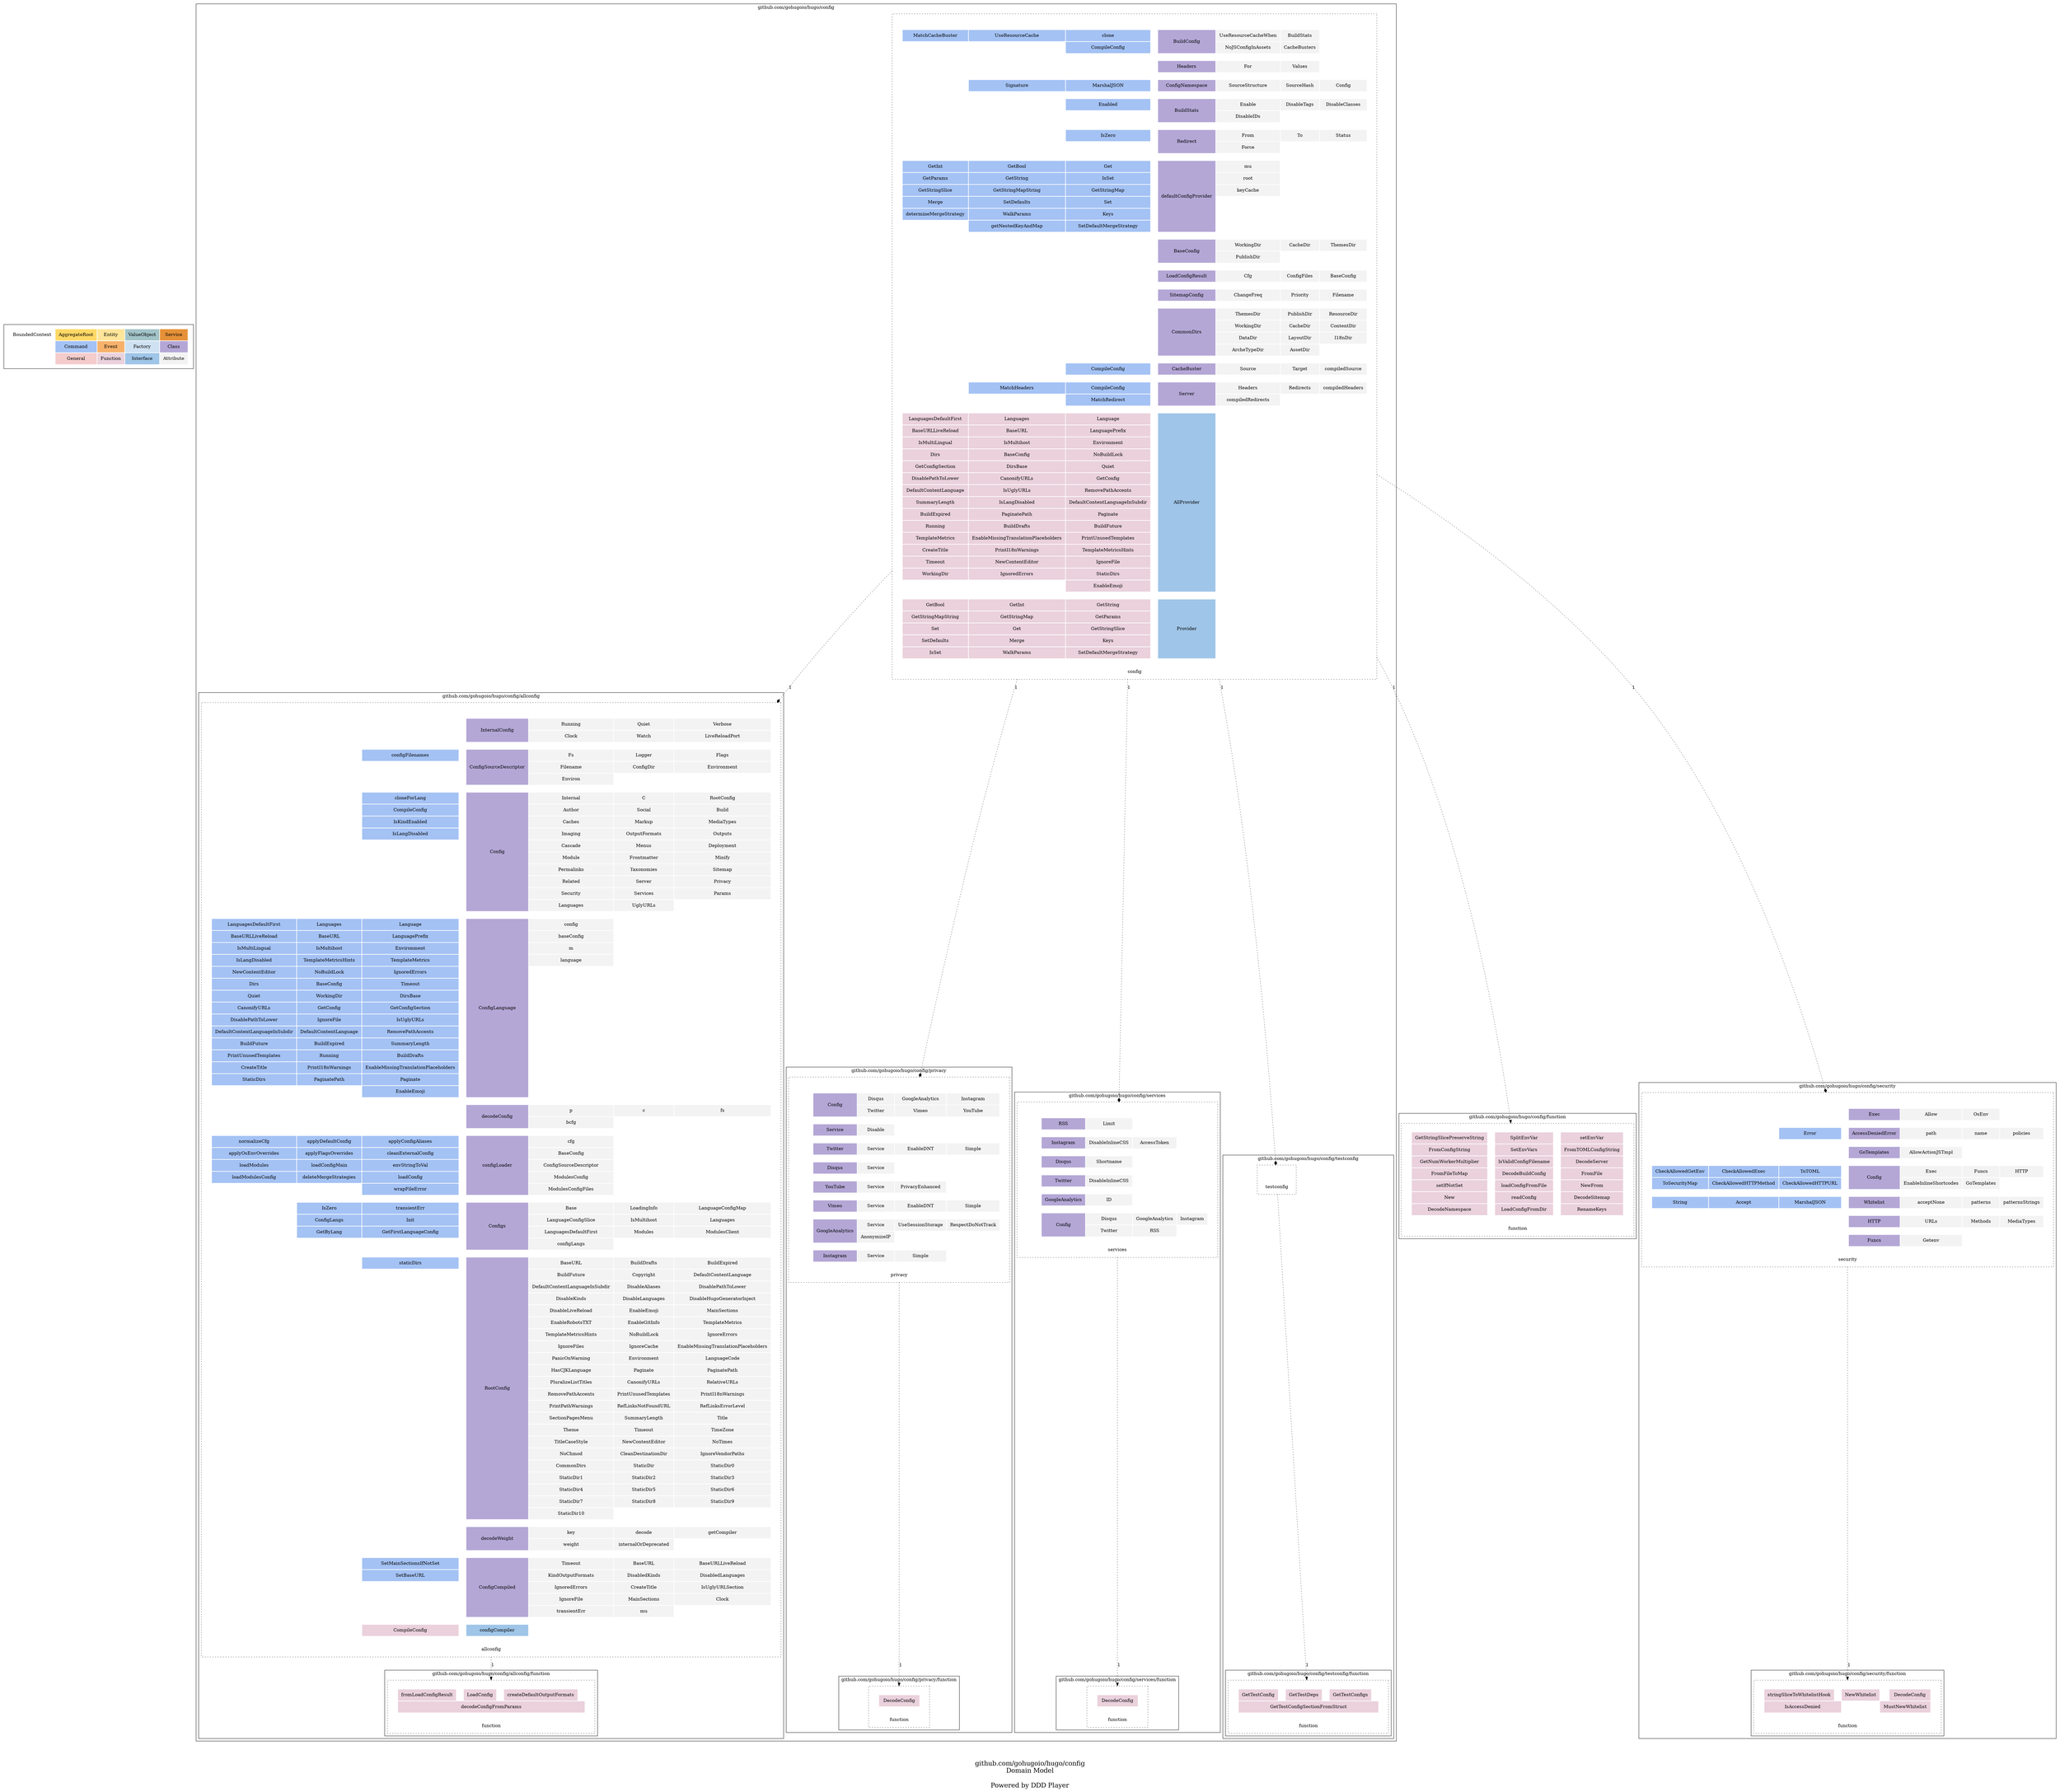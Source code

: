 digraph {
	node [style=dotted shape=rect]

    subgraph cluster_ddd_concept{
		node [color=white]

        ddd_concept [label=<
        <table border="0" cellpadding="10">
		<tr>
			<td bgcolor="#ffffff00" rowspan="1" colspan="1">BoundedContext</td>
			<td bgcolor="#ffd966ff" rowspan="1" colspan="1">AggregateRoot</td>
			<td bgcolor="#ffe599ff" rowspan="1" colspan="1">Entity</td>
			<td bgcolor="#a2c4c9ff" rowspan="1" colspan="1">ValueObject</td>
			<td bgcolor="#e69138ff" rowspan="1" colspan="1">Service</td>
		</tr>
		<tr>
			<td bgcolor="white" rowspan="1" colspan="1"></td>
			<td bgcolor="#a4c2f4ff" rowspan="1" colspan="1">Command</td>
			<td bgcolor="#f6b26bff" rowspan="1" colspan="1">Event</td>
			<td bgcolor="#cfe2f3ff" rowspan="1" colspan="1">Factory</td>
			<td bgcolor="#b4a7d6ff" rowspan="1" colspan="1">Class</td>
			
		</tr>
		<tr>
			<td bgcolor="white" rowspan="1" colspan="1"></td>
			<td bgcolor="#f4ccccff" rowspan="1" colspan="1">General</td>
			<td bgcolor="#ead1dcff" rowspan="1" colspan="1">Function</td>
			<td bgcolor="#9fc5e8ff" rowspan="1" colspan="1">Interface</td>
			<td bgcolor="#f3f3f3ff" rowspan="1" colspan="1">Attribute</td>
		</tr>
        </table>
        > ]
	}

    
		subgraph cluster_dc4bCKn {
	
		
    	dc4bCKn [label=<
        <table border="0" cellpadding="10">
			
				<tr>
		
			<td port="first_blank_row" bgcolor="white" rowspan="1" colspan="1"></td>
	</tr>
				<tr>
		
			<td port="" bgcolor="white" rowspan="1" colspan="1"></td>
	</tr>
				<tr>
		
			<td port="" bgcolor="white" rowspan="1" colspan="1"></td>
			<td port="duB1ur" bgcolor="#a4c2f4ff" rowspan="1" colspan="1">MatchCacheBuster</td>
			<td port="dcjCaCk" bgcolor="#a4c2f4ff" rowspan="1" colspan="1">UseResourceCache</td>
			<td port="dEKswM" bgcolor="#a4c2f4ff" rowspan="1" colspan="1">clone</td>
			<td port="" bgcolor="white" rowspan="1" colspan="1"></td>
			<td port="ddytXhA" bgcolor="#b4a7d6ff" rowspan="2" colspan="1">BuildConfig</td>
			<td port="ddmnNIA" bgcolor="#f3f3f3ff" rowspan="1" colspan="1">UseResourceCacheWhen</td>
			<td port="ddWpsSg" bgcolor="#f3f3f3ff" rowspan="1" colspan="1">BuildStats</td>
			<td port="" bgcolor="white" rowspan="1" colspan="1"></td>
			<td port="" bgcolor="white" rowspan="1" colspan="1"></td>
	</tr>
				<tr>
		
			<td port="" bgcolor="white" rowspan="1" colspan="1"></td>
			<td port="" bgcolor="white" rowspan="1" colspan="1"></td>
			<td port="" bgcolor="white" rowspan="1" colspan="1"></td>
			<td port="dcY6GvI" bgcolor="#a4c2f4ff" rowspan="1" colspan="1">CompileConfig</td>
			<td port="" bgcolor="white" rowspan="1" colspan="1"></td>
			<td port="ddUO2yj" bgcolor="#f3f3f3ff" rowspan="1" colspan="1">NoJSConfigInAssets</td>
			<td port="ddDQbSH" bgcolor="#f3f3f3ff" rowspan="1" colspan="1">CacheBusters</td>
			<td port="" bgcolor="white" rowspan="1" colspan="1"></td>
			<td port="" bgcolor="white" rowspan="1" colspan="1"></td>
	</tr>
				<tr>
		
			<td port="" bgcolor="white" rowspan="1" colspan="1"></td>
	</tr>
				<tr>
		
			<td port="" bgcolor="white" rowspan="1" colspan="1"></td>
			<td port="" bgcolor="white" rowspan="1" colspan="1"></td>
			<td port="" bgcolor="white" rowspan="1" colspan="1"></td>
			<td port="" bgcolor="white" rowspan="1" colspan="1"></td>
			<td port="" bgcolor="white" rowspan="1" colspan="1"></td>
			<td port="dpwbMu" bgcolor="#b4a7d6ff" rowspan="1" colspan="1">Headers</td>
			<td port="dchUbeW" bgcolor="#f3f3f3ff" rowspan="1" colspan="1">For</td>
			<td port="diipVb" bgcolor="#f3f3f3ff" rowspan="1" colspan="1">Values</td>
			<td port="" bgcolor="white" rowspan="1" colspan="1"></td>
			<td port="" bgcolor="white" rowspan="1" colspan="1"></td>
	</tr>
				<tr>
		
			<td port="" bgcolor="white" rowspan="1" colspan="1"></td>
	</tr>
				<tr>
		
			<td port="" bgcolor="white" rowspan="1" colspan="1"></td>
			<td port="" bgcolor="white" rowspan="1" colspan="1"></td>
			<td port="dbc3Xxm" bgcolor="#a4c2f4ff" rowspan="1" colspan="1">Signature</td>
			<td port="ddK81TU" bgcolor="#a4c2f4ff" rowspan="1" colspan="1">MarshalJSON</td>
			<td port="" bgcolor="white" rowspan="1" colspan="1"></td>
			<td port="ddX8rtX" bgcolor="#b4a7d6ff" rowspan="1" colspan="1">ConfigNamespace</td>
			<td port="dd1jqp8" bgcolor="#f3f3f3ff" rowspan="1" colspan="1">SourceStructure</td>
			<td port="dbElLyf" bgcolor="#f3f3f3ff" rowspan="1" colspan="1">SourceHash</td>
			<td port="dd1LLUo" bgcolor="#f3f3f3ff" rowspan="1" colspan="1">Config</td>
			<td port="" bgcolor="white" rowspan="1" colspan="1"></td>
	</tr>
				<tr>
		
			<td port="" bgcolor="white" rowspan="1" colspan="1"></td>
	</tr>
				<tr>
		
			<td port="" bgcolor="white" rowspan="1" colspan="1"></td>
			<td port="" bgcolor="white" rowspan="1" colspan="1"></td>
			<td port="" bgcolor="white" rowspan="1" colspan="1"></td>
			<td port="denvDPr" bgcolor="#a4c2f4ff" rowspan="1" colspan="1">Enabled</td>
			<td port="" bgcolor="white" rowspan="1" colspan="1"></td>
			<td port="ddq995B" bgcolor="#b4a7d6ff" rowspan="2" colspan="1">BuildStats</td>
			<td port="dcJeIXh" bgcolor="#f3f3f3ff" rowspan="1" colspan="1">Enable</td>
			<td port="dbTOmER" bgcolor="#f3f3f3ff" rowspan="1" colspan="1">DisableTags</td>
			<td port="ddeIWmw" bgcolor="#f3f3f3ff" rowspan="1" colspan="1">DisableClasses</td>
			<td port="" bgcolor="white" rowspan="1" colspan="1"></td>
	</tr>
				<tr>
		
			<td port="" bgcolor="white" rowspan="1" colspan="1"></td>
			<td port="" bgcolor="white" rowspan="1" colspan="1"></td>
			<td port="" bgcolor="white" rowspan="1" colspan="1"></td>
			<td port="" bgcolor="white" rowspan="1" colspan="1"></td>
			<td port="" bgcolor="white" rowspan="1" colspan="1"></td>
			<td port="d1OU7w" bgcolor="#f3f3f3ff" rowspan="1" colspan="1">DisableIDs</td>
			<td port="" bgcolor="white" rowspan="1" colspan="1"></td>
			<td port="" bgcolor="white" rowspan="1" colspan="1"></td>
			<td port="" bgcolor="white" rowspan="1" colspan="1"></td>
	</tr>
				<tr>
		
			<td port="" bgcolor="white" rowspan="1" colspan="1"></td>
	</tr>
				<tr>
		
			<td port="" bgcolor="white" rowspan="1" colspan="1"></td>
			<td port="" bgcolor="white" rowspan="1" colspan="1"></td>
			<td port="" bgcolor="white" rowspan="1" colspan="1"></td>
			<td port="dbHSlO5" bgcolor="#a4c2f4ff" rowspan="1" colspan="1">IsZero</td>
			<td port="" bgcolor="white" rowspan="1" colspan="1"></td>
			<td port="dukaec" bgcolor="#b4a7d6ff" rowspan="2" colspan="1">Redirect</td>
			<td port="d8aYQp" bgcolor="#f3f3f3ff" rowspan="1" colspan="1">From</td>
			<td port="ddsrFIA" bgcolor="#f3f3f3ff" rowspan="1" colspan="1">To</td>
			<td port="ddi1mL7" bgcolor="#f3f3f3ff" rowspan="1" colspan="1">Status</td>
			<td port="" bgcolor="white" rowspan="1" colspan="1"></td>
	</tr>
				<tr>
		
			<td port="" bgcolor="white" rowspan="1" colspan="1"></td>
			<td port="" bgcolor="white" rowspan="1" colspan="1"></td>
			<td port="" bgcolor="white" rowspan="1" colspan="1"></td>
			<td port="" bgcolor="white" rowspan="1" colspan="1"></td>
			<td port="" bgcolor="white" rowspan="1" colspan="1"></td>
			<td port="db5zzrW" bgcolor="#f3f3f3ff" rowspan="1" colspan="1">Force</td>
			<td port="" bgcolor="white" rowspan="1" colspan="1"></td>
			<td port="" bgcolor="white" rowspan="1" colspan="1"></td>
			<td port="" bgcolor="white" rowspan="1" colspan="1"></td>
	</tr>
				<tr>
		
			<td port="" bgcolor="white" rowspan="1" colspan="1"></td>
	</tr>
				<tr>
		
			<td port="" bgcolor="white" rowspan="1" colspan="1"></td>
			<td port="deboq16" bgcolor="#a4c2f4ff" rowspan="1" colspan="1">GetInt</td>
			<td port="devPjIt" bgcolor="#a4c2f4ff" rowspan="1" colspan="1">GetBool</td>
			<td port="deKnSyh" bgcolor="#a4c2f4ff" rowspan="1" colspan="1">Get</td>
			<td port="" bgcolor="white" rowspan="1" colspan="1"></td>
			<td port="dlSn2y" bgcolor="#b4a7d6ff" rowspan="6" colspan="1">defaultConfigProvider</td>
			<td port="dbtFSV1" bgcolor="#f3f3f3ff" rowspan="1" colspan="1">mu</td>
			<td port="" bgcolor="white" rowspan="1" colspan="1"></td>
			<td port="" bgcolor="white" rowspan="1" colspan="1"></td>
			<td port="" bgcolor="white" rowspan="1" colspan="1"></td>
	</tr>
				<tr>
		
			<td port="" bgcolor="white" rowspan="1" colspan="1"></td>
			<td port="deLz3oL" bgcolor="#a4c2f4ff" rowspan="1" colspan="1">GetParams</td>
			<td port="dd7dZna" bgcolor="#a4c2f4ff" rowspan="1" colspan="1">GetString</td>
			<td port="dcVBV5P" bgcolor="#a4c2f4ff" rowspan="1" colspan="1">IsSet</td>
			<td port="" bgcolor="white" rowspan="1" colspan="1"></td>
			<td port="dc2ChS5" bgcolor="#f3f3f3ff" rowspan="1" colspan="1">root</td>
			<td port="" bgcolor="white" rowspan="1" colspan="1"></td>
			<td port="" bgcolor="white" rowspan="1" colspan="1"></td>
			<td port="" bgcolor="white" rowspan="1" colspan="1"></td>
	</tr>
				<tr>
		
			<td port="" bgcolor="white" rowspan="1" colspan="1"></td>
			<td port="ddHQrWm" bgcolor="#a4c2f4ff" rowspan="1" colspan="1">GetStringSlice</td>
			<td port="dexuYq9" bgcolor="#a4c2f4ff" rowspan="1" colspan="1">GetStringMapString</td>
			<td port="debQglY" bgcolor="#a4c2f4ff" rowspan="1" colspan="1">GetStringMap</td>
			<td port="" bgcolor="white" rowspan="1" colspan="1"></td>
			<td port="deEJkBu" bgcolor="#f3f3f3ff" rowspan="1" colspan="1">keyCache</td>
			<td port="" bgcolor="white" rowspan="1" colspan="1"></td>
			<td port="" bgcolor="white" rowspan="1" colspan="1"></td>
			<td port="" bgcolor="white" rowspan="1" colspan="1"></td>
	</tr>
				<tr>
		
			<td port="" bgcolor="white" rowspan="1" colspan="1"></td>
			<td port="dV5fyZ" bgcolor="#a4c2f4ff" rowspan="1" colspan="1">Merge</td>
			<td port="dejvpYD" bgcolor="#a4c2f4ff" rowspan="1" colspan="1">SetDefaults</td>
			<td port="dexux9z" bgcolor="#a4c2f4ff" rowspan="1" colspan="1">Set</td>
			<td port="" bgcolor="white" rowspan="1" colspan="1"></td>
			<td port="" bgcolor="white" rowspan="1" colspan="1"></td>
			<td port="" bgcolor="white" rowspan="1" colspan="1"></td>
			<td port="" bgcolor="white" rowspan="1" colspan="1"></td>
			<td port="" bgcolor="white" rowspan="1" colspan="1"></td>
	</tr>
				<tr>
		
			<td port="" bgcolor="white" rowspan="1" colspan="1"></td>
			<td port="dcD1IJT" bgcolor="#a4c2f4ff" rowspan="1" colspan="1">determineMergeStrategy</td>
			<td port="d27Mcc" bgcolor="#a4c2f4ff" rowspan="1" colspan="1">WalkParams</td>
			<td port="ddxoZa5" bgcolor="#a4c2f4ff" rowspan="1" colspan="1">Keys</td>
			<td port="" bgcolor="white" rowspan="1" colspan="1"></td>
			<td port="" bgcolor="white" rowspan="1" colspan="1"></td>
			<td port="" bgcolor="white" rowspan="1" colspan="1"></td>
			<td port="" bgcolor="white" rowspan="1" colspan="1"></td>
			<td port="" bgcolor="white" rowspan="1" colspan="1"></td>
	</tr>
				<tr>
		
			<td port="" bgcolor="white" rowspan="1" colspan="1"></td>
			<td port="" bgcolor="white" rowspan="1" colspan="1"></td>
			<td port="delhs8Q" bgcolor="#a4c2f4ff" rowspan="1" colspan="1">getNestedKeyAndMap</td>
			<td port="db6L2Yz" bgcolor="#a4c2f4ff" rowspan="1" colspan="1">SetDefaultMergeStrategy</td>
			<td port="" bgcolor="white" rowspan="1" colspan="1"></td>
			<td port="" bgcolor="white" rowspan="1" colspan="1"></td>
			<td port="" bgcolor="white" rowspan="1" colspan="1"></td>
			<td port="" bgcolor="white" rowspan="1" colspan="1"></td>
			<td port="" bgcolor="white" rowspan="1" colspan="1"></td>
	</tr>
				<tr>
		
			<td port="" bgcolor="white" rowspan="1" colspan="1"></td>
	</tr>
				<tr>
		
			<td port="" bgcolor="white" rowspan="1" colspan="1"></td>
			<td port="" bgcolor="white" rowspan="1" colspan="1"></td>
			<td port="" bgcolor="white" rowspan="1" colspan="1"></td>
			<td port="" bgcolor="white" rowspan="1" colspan="1"></td>
			<td port="" bgcolor="white" rowspan="1" colspan="1"></td>
			<td port="ddLDqVF" bgcolor="#b4a7d6ff" rowspan="2" colspan="1">BaseConfig</td>
			<td port="dWZZRc" bgcolor="#f3f3f3ff" rowspan="1" colspan="1">WorkingDir</td>
			<td port="dy16t9" bgcolor="#f3f3f3ff" rowspan="1" colspan="1">CacheDir</td>
			<td port="dda5CCh" bgcolor="#f3f3f3ff" rowspan="1" colspan="1">ThemesDir</td>
			<td port="" bgcolor="white" rowspan="1" colspan="1"></td>
	</tr>
				<tr>
		
			<td port="" bgcolor="white" rowspan="1" colspan="1"></td>
			<td port="" bgcolor="white" rowspan="1" colspan="1"></td>
			<td port="" bgcolor="white" rowspan="1" colspan="1"></td>
			<td port="" bgcolor="white" rowspan="1" colspan="1"></td>
			<td port="" bgcolor="white" rowspan="1" colspan="1"></td>
			<td port="ddILBsi" bgcolor="#f3f3f3ff" rowspan="1" colspan="1">PublishDir</td>
			<td port="" bgcolor="white" rowspan="1" colspan="1"></td>
			<td port="" bgcolor="white" rowspan="1" colspan="1"></td>
			<td port="" bgcolor="white" rowspan="1" colspan="1"></td>
	</tr>
				<tr>
		
			<td port="" bgcolor="white" rowspan="1" colspan="1"></td>
	</tr>
				<tr>
		
			<td port="" bgcolor="white" rowspan="1" colspan="1"></td>
			<td port="" bgcolor="white" rowspan="1" colspan="1"></td>
			<td port="" bgcolor="white" rowspan="1" colspan="1"></td>
			<td port="" bgcolor="white" rowspan="1" colspan="1"></td>
			<td port="" bgcolor="white" rowspan="1" colspan="1"></td>
			<td port="dmgOG5" bgcolor="#b4a7d6ff" rowspan="1" colspan="1">LoadConfigResult</td>
			<td port="db1WsAu" bgcolor="#f3f3f3ff" rowspan="1" colspan="1">Cfg</td>
			<td port="dV3dpL" bgcolor="#f3f3f3ff" rowspan="1" colspan="1">ConfigFiles</td>
			<td port="dgCtKj" bgcolor="#f3f3f3ff" rowspan="1" colspan="1">BaseConfig</td>
			<td port="" bgcolor="white" rowspan="1" colspan="1"></td>
	</tr>
				<tr>
		
			<td port="" bgcolor="white" rowspan="1" colspan="1"></td>
	</tr>
				<tr>
		
			<td port="" bgcolor="white" rowspan="1" colspan="1"></td>
			<td port="" bgcolor="white" rowspan="1" colspan="1"></td>
			<td port="" bgcolor="white" rowspan="1" colspan="1"></td>
			<td port="" bgcolor="white" rowspan="1" colspan="1"></td>
			<td port="" bgcolor="white" rowspan="1" colspan="1"></td>
			<td port="dchOZcB" bgcolor="#b4a7d6ff" rowspan="1" colspan="1">SitemapConfig</td>
			<td port="degn2ug" bgcolor="#f3f3f3ff" rowspan="1" colspan="1">ChangeFreq</td>
			<td port="dVOPSq" bgcolor="#f3f3f3ff" rowspan="1" colspan="1">Priority</td>
			<td port="dIRs69" bgcolor="#f3f3f3ff" rowspan="1" colspan="1">Filename</td>
			<td port="" bgcolor="white" rowspan="1" colspan="1"></td>
	</tr>
				<tr>
		
			<td port="" bgcolor="white" rowspan="1" colspan="1"></td>
	</tr>
				<tr>
		
			<td port="" bgcolor="white" rowspan="1" colspan="1"></td>
			<td port="" bgcolor="white" rowspan="1" colspan="1"></td>
			<td port="" bgcolor="white" rowspan="1" colspan="1"></td>
			<td port="" bgcolor="white" rowspan="1" colspan="1"></td>
			<td port="" bgcolor="white" rowspan="1" colspan="1"></td>
			<td port="dd2kniB" bgcolor="#b4a7d6ff" rowspan="4" colspan="1">CommonDirs</td>
			<td port="ddzTmIf" bgcolor="#f3f3f3ff" rowspan="1" colspan="1">ThemesDir</td>
			<td port="dcxRJgc" bgcolor="#f3f3f3ff" rowspan="1" colspan="1">PublishDir</td>
			<td port="deKsLRn" bgcolor="#f3f3f3ff" rowspan="1" colspan="1">ResourceDir</td>
			<td port="" bgcolor="white" rowspan="1" colspan="1"></td>
	</tr>
				<tr>
		
			<td port="" bgcolor="white" rowspan="1" colspan="1"></td>
			<td port="" bgcolor="white" rowspan="1" colspan="1"></td>
			<td port="" bgcolor="white" rowspan="1" colspan="1"></td>
			<td port="" bgcolor="white" rowspan="1" colspan="1"></td>
			<td port="" bgcolor="white" rowspan="1" colspan="1"></td>
			<td port="dblbmO6" bgcolor="#f3f3f3ff" rowspan="1" colspan="1">WorkingDir</td>
			<td port="defsFd7" bgcolor="#f3f3f3ff" rowspan="1" colspan="1">CacheDir</td>
			<td port="dcXfSoO" bgcolor="#f3f3f3ff" rowspan="1" colspan="1">ContentDir</td>
			<td port="" bgcolor="white" rowspan="1" colspan="1"></td>
	</tr>
				<tr>
		
			<td port="" bgcolor="white" rowspan="1" colspan="1"></td>
			<td port="" bgcolor="white" rowspan="1" colspan="1"></td>
			<td port="" bgcolor="white" rowspan="1" colspan="1"></td>
			<td port="" bgcolor="white" rowspan="1" colspan="1"></td>
			<td port="" bgcolor="white" rowspan="1" colspan="1"></td>
			<td port="ddBD5Q3" bgcolor="#f3f3f3ff" rowspan="1" colspan="1">DataDir</td>
			<td port="d3LRiP" bgcolor="#f3f3f3ff" rowspan="1" colspan="1">LayoutDir</td>
			<td port="dc0BvcZ" bgcolor="#f3f3f3ff" rowspan="1" colspan="1">I18nDir</td>
			<td port="" bgcolor="white" rowspan="1" colspan="1"></td>
	</tr>
				<tr>
		
			<td port="" bgcolor="white" rowspan="1" colspan="1"></td>
			<td port="" bgcolor="white" rowspan="1" colspan="1"></td>
			<td port="" bgcolor="white" rowspan="1" colspan="1"></td>
			<td port="" bgcolor="white" rowspan="1" colspan="1"></td>
			<td port="" bgcolor="white" rowspan="1" colspan="1"></td>
			<td port="dbcpvS6" bgcolor="#f3f3f3ff" rowspan="1" colspan="1">ArcheTypeDir</td>
			<td port="deC8NrD" bgcolor="#f3f3f3ff" rowspan="1" colspan="1">AssetDir</td>
			<td port="" bgcolor="white" rowspan="1" colspan="1"></td>
			<td port="" bgcolor="white" rowspan="1" colspan="1"></td>
	</tr>
				<tr>
		
			<td port="" bgcolor="white" rowspan="1" colspan="1"></td>
	</tr>
				<tr>
		
			<td port="" bgcolor="white" rowspan="1" colspan="1"></td>
			<td port="" bgcolor="white" rowspan="1" colspan="1"></td>
			<td port="" bgcolor="white" rowspan="1" colspan="1"></td>
			<td port="dcuB5GX" bgcolor="#a4c2f4ff" rowspan="1" colspan="1">CompileConfig</td>
			<td port="" bgcolor="white" rowspan="1" colspan="1"></td>
			<td port="dbqVH0H" bgcolor="#b4a7d6ff" rowspan="1" colspan="1">CacheBuster</td>
			<td port="dduPOpj" bgcolor="#f3f3f3ff" rowspan="1" colspan="1">Source</td>
			<td port="diGoA7" bgcolor="#f3f3f3ff" rowspan="1" colspan="1">Target</td>
			<td port="dHOgFc" bgcolor="#f3f3f3ff" rowspan="1" colspan="1">compiledSource</td>
			<td port="" bgcolor="white" rowspan="1" colspan="1"></td>
	</tr>
				<tr>
		
			<td port="" bgcolor="white" rowspan="1" colspan="1"></td>
	</tr>
				<tr>
		
			<td port="" bgcolor="white" rowspan="1" colspan="1"></td>
			<td port="" bgcolor="white" rowspan="1" colspan="1"></td>
			<td port="ddydQmt" bgcolor="#a4c2f4ff" rowspan="1" colspan="1">MatchHeaders</td>
			<td port="ddnlvhd" bgcolor="#a4c2f4ff" rowspan="1" colspan="1">CompileConfig</td>
			<td port="" bgcolor="white" rowspan="1" colspan="1"></td>
			<td port="ddJ1RiT" bgcolor="#b4a7d6ff" rowspan="2" colspan="1">Server</td>
			<td port="dblTLpI" bgcolor="#f3f3f3ff" rowspan="1" colspan="1">Headers</td>
			<td port="dd0xHcp" bgcolor="#f3f3f3ff" rowspan="1" colspan="1">Redirects</td>
			<td port="dcTNJHN" bgcolor="#f3f3f3ff" rowspan="1" colspan="1">compiledHeaders</td>
			<td port="" bgcolor="white" rowspan="1" colspan="1"></td>
	</tr>
				<tr>
		
			<td port="" bgcolor="white" rowspan="1" colspan="1"></td>
			<td port="" bgcolor="white" rowspan="1" colspan="1"></td>
			<td port="" bgcolor="white" rowspan="1" colspan="1"></td>
			<td port="dcuqpC3" bgcolor="#a4c2f4ff" rowspan="1" colspan="1">MatchRedirect</td>
			<td port="" bgcolor="white" rowspan="1" colspan="1"></td>
			<td port="ddBXhxq" bgcolor="#f3f3f3ff" rowspan="1" colspan="1">compiledRedirects</td>
			<td port="" bgcolor="white" rowspan="1" colspan="1"></td>
			<td port="" bgcolor="white" rowspan="1" colspan="1"></td>
			<td port="" bgcolor="white" rowspan="1" colspan="1"></td>
	</tr>
				<tr>
		
			<td port="" bgcolor="white" rowspan="1" colspan="1"></td>
	</tr>
				<tr>
		
			<td port="" bgcolor="white" rowspan="1" colspan="1"></td>
			<td port="dbMADZV" bgcolor="#ead1dcff" rowspan="1" colspan="1">LanguagesDefaultFirst</td>
			<td port="dmNN5s" bgcolor="#ead1dcff" rowspan="1" colspan="1">Languages</td>
			<td port="deekrM3" bgcolor="#ead1dcff" rowspan="1" colspan="1">Language</td>
			<td port="" bgcolor="white" rowspan="1" colspan="1"></td>
			<td port="ddvnAzo" bgcolor="#9fc5e8ff" rowspan="15" colspan="1">AllProvider</td>
			<td port="" bgcolor="white" rowspan="1" colspan="1"></td>
			<td port="" bgcolor="white" rowspan="1" colspan="1"></td>
			<td port="" bgcolor="white" rowspan="1" colspan="1"></td>
			<td port="" bgcolor="white" rowspan="1" colspan="1"></td>
	</tr>
				<tr>
		
			<td port="" bgcolor="white" rowspan="1" colspan="1"></td>
			<td port="dGOR86" bgcolor="#ead1dcff" rowspan="1" colspan="1">BaseURLLiveReload</td>
			<td port="ddx0ohZ" bgcolor="#ead1dcff" rowspan="1" colspan="1">BaseURL</td>
			<td port="dcnPXhv" bgcolor="#ead1dcff" rowspan="1" colspan="1">LanguagePrefix</td>
			<td port="" bgcolor="white" rowspan="1" colspan="1"></td>
			<td port="" bgcolor="white" rowspan="1" colspan="1"></td>
			<td port="" bgcolor="white" rowspan="1" colspan="1"></td>
			<td port="" bgcolor="white" rowspan="1" colspan="1"></td>
			<td port="" bgcolor="white" rowspan="1" colspan="1"></td>
	</tr>
				<tr>
		
			<td port="" bgcolor="white" rowspan="1" colspan="1"></td>
			<td port="ddaoSH6" bgcolor="#ead1dcff" rowspan="1" colspan="1">IsMultiLingual</td>
			<td port="dcuUui" bgcolor="#ead1dcff" rowspan="1" colspan="1">IsMultihost</td>
			<td port="db0QcBC" bgcolor="#ead1dcff" rowspan="1" colspan="1">Environment</td>
			<td port="" bgcolor="white" rowspan="1" colspan="1"></td>
			<td port="" bgcolor="white" rowspan="1" colspan="1"></td>
			<td port="" bgcolor="white" rowspan="1" colspan="1"></td>
			<td port="" bgcolor="white" rowspan="1" colspan="1"></td>
			<td port="" bgcolor="white" rowspan="1" colspan="1"></td>
	</tr>
				<tr>
		
			<td port="" bgcolor="white" rowspan="1" colspan="1"></td>
			<td port="ddMOnp7" bgcolor="#ead1dcff" rowspan="1" colspan="1">Dirs</td>
			<td port="deETmZW" bgcolor="#ead1dcff" rowspan="1" colspan="1">BaseConfig</td>
			<td port="dd3S2dp" bgcolor="#ead1dcff" rowspan="1" colspan="1">NoBuildLock</td>
			<td port="" bgcolor="white" rowspan="1" colspan="1"></td>
			<td port="" bgcolor="white" rowspan="1" colspan="1"></td>
			<td port="" bgcolor="white" rowspan="1" colspan="1"></td>
			<td port="" bgcolor="white" rowspan="1" colspan="1"></td>
			<td port="" bgcolor="white" rowspan="1" colspan="1"></td>
	</tr>
				<tr>
		
			<td port="" bgcolor="white" rowspan="1" colspan="1"></td>
			<td port="dbDQ58S" bgcolor="#ead1dcff" rowspan="1" colspan="1">GetConfigSection</td>
			<td port="dUvhxw" bgcolor="#ead1dcff" rowspan="1" colspan="1">DirsBase</td>
			<td port="dWzH1z" bgcolor="#ead1dcff" rowspan="1" colspan="1">Quiet</td>
			<td port="" bgcolor="white" rowspan="1" colspan="1"></td>
			<td port="" bgcolor="white" rowspan="1" colspan="1"></td>
			<td port="" bgcolor="white" rowspan="1" colspan="1"></td>
			<td port="" bgcolor="white" rowspan="1" colspan="1"></td>
			<td port="" bgcolor="white" rowspan="1" colspan="1"></td>
	</tr>
				<tr>
		
			<td port="" bgcolor="white" rowspan="1" colspan="1"></td>
			<td port="dbAwShe" bgcolor="#ead1dcff" rowspan="1" colspan="1">DisablePathToLower</td>
			<td port="dcfeYyC" bgcolor="#ead1dcff" rowspan="1" colspan="1">CanonifyURLs</td>
			<td port="ddmWVXF" bgcolor="#ead1dcff" rowspan="1" colspan="1">GetConfig</td>
			<td port="" bgcolor="white" rowspan="1" colspan="1"></td>
			<td port="" bgcolor="white" rowspan="1" colspan="1"></td>
			<td port="" bgcolor="white" rowspan="1" colspan="1"></td>
			<td port="" bgcolor="white" rowspan="1" colspan="1"></td>
			<td port="" bgcolor="white" rowspan="1" colspan="1"></td>
	</tr>
				<tr>
		
			<td port="" bgcolor="white" rowspan="1" colspan="1"></td>
			<td port="ddvgNuX" bgcolor="#ead1dcff" rowspan="1" colspan="1">DefaultContentLanguage</td>
			<td port="deDS8F2" bgcolor="#ead1dcff" rowspan="1" colspan="1">IsUglyURLs</td>
			<td port="dclVbNx" bgcolor="#ead1dcff" rowspan="1" colspan="1">RemovePathAccents</td>
			<td port="" bgcolor="white" rowspan="1" colspan="1"></td>
			<td port="" bgcolor="white" rowspan="1" colspan="1"></td>
			<td port="" bgcolor="white" rowspan="1" colspan="1"></td>
			<td port="" bgcolor="white" rowspan="1" colspan="1"></td>
			<td port="" bgcolor="white" rowspan="1" colspan="1"></td>
	</tr>
				<tr>
		
			<td port="" bgcolor="white" rowspan="1" colspan="1"></td>
			<td port="dbXS3Lf" bgcolor="#ead1dcff" rowspan="1" colspan="1">SummaryLength</td>
			<td port="dbuGaNp" bgcolor="#ead1dcff" rowspan="1" colspan="1">IsLangDisabled</td>
			<td port="dck0lOh" bgcolor="#ead1dcff" rowspan="1" colspan="1">DefaultContentLanguageInSubdir</td>
			<td port="" bgcolor="white" rowspan="1" colspan="1"></td>
			<td port="" bgcolor="white" rowspan="1" colspan="1"></td>
			<td port="" bgcolor="white" rowspan="1" colspan="1"></td>
			<td port="" bgcolor="white" rowspan="1" colspan="1"></td>
			<td port="" bgcolor="white" rowspan="1" colspan="1"></td>
	</tr>
				<tr>
		
			<td port="" bgcolor="white" rowspan="1" colspan="1"></td>
			<td port="dbDCAVI" bgcolor="#ead1dcff" rowspan="1" colspan="1">BuildExpired</td>
			<td port="dcVu4br" bgcolor="#ead1dcff" rowspan="1" colspan="1">PaginatePath</td>
			<td port="ddZLGbc" bgcolor="#ead1dcff" rowspan="1" colspan="1">Paginate</td>
			<td port="" bgcolor="white" rowspan="1" colspan="1"></td>
			<td port="" bgcolor="white" rowspan="1" colspan="1"></td>
			<td port="" bgcolor="white" rowspan="1" colspan="1"></td>
			<td port="" bgcolor="white" rowspan="1" colspan="1"></td>
			<td port="" bgcolor="white" rowspan="1" colspan="1"></td>
	</tr>
				<tr>
		
			<td port="" bgcolor="white" rowspan="1" colspan="1"></td>
			<td port="dc3Ru4O" bgcolor="#ead1dcff" rowspan="1" colspan="1">Running</td>
			<td port="dbPHXWN" bgcolor="#ead1dcff" rowspan="1" colspan="1">BuildDrafts</td>
			<td port="dcjT4zk" bgcolor="#ead1dcff" rowspan="1" colspan="1">BuildFuture</td>
			<td port="" bgcolor="white" rowspan="1" colspan="1"></td>
			<td port="" bgcolor="white" rowspan="1" colspan="1"></td>
			<td port="" bgcolor="white" rowspan="1" colspan="1"></td>
			<td port="" bgcolor="white" rowspan="1" colspan="1"></td>
			<td port="" bgcolor="white" rowspan="1" colspan="1"></td>
	</tr>
				<tr>
		
			<td port="" bgcolor="white" rowspan="1" colspan="1"></td>
			<td port="dbHuFRk" bgcolor="#ead1dcff" rowspan="1" colspan="1">TemplateMetrics</td>
			<td port="ddnaC5H" bgcolor="#ead1dcff" rowspan="1" colspan="1">EnableMissingTranslationPlaceholders</td>
			<td port="dc71rIH" bgcolor="#ead1dcff" rowspan="1" colspan="1">PrintUnusedTemplates</td>
			<td port="" bgcolor="white" rowspan="1" colspan="1"></td>
			<td port="" bgcolor="white" rowspan="1" colspan="1"></td>
			<td port="" bgcolor="white" rowspan="1" colspan="1"></td>
			<td port="" bgcolor="white" rowspan="1" colspan="1"></td>
			<td port="" bgcolor="white" rowspan="1" colspan="1"></td>
	</tr>
				<tr>
		
			<td port="" bgcolor="white" rowspan="1" colspan="1"></td>
			<td port="ddTyQtJ" bgcolor="#ead1dcff" rowspan="1" colspan="1">CreateTitle</td>
			<td port="dd9mj8b" bgcolor="#ead1dcff" rowspan="1" colspan="1">PrintI18nWarnings</td>
			<td port="dR9m54" bgcolor="#ead1dcff" rowspan="1" colspan="1">TemplateMetricsHints</td>
			<td port="" bgcolor="white" rowspan="1" colspan="1"></td>
			<td port="" bgcolor="white" rowspan="1" colspan="1"></td>
			<td port="" bgcolor="white" rowspan="1" colspan="1"></td>
			<td port="" bgcolor="white" rowspan="1" colspan="1"></td>
			<td port="" bgcolor="white" rowspan="1" colspan="1"></td>
	</tr>
				<tr>
		
			<td port="" bgcolor="white" rowspan="1" colspan="1"></td>
			<td port="dcxvwsO" bgcolor="#ead1dcff" rowspan="1" colspan="1">Timeout</td>
			<td port="dss4UV" bgcolor="#ead1dcff" rowspan="1" colspan="1">NewContentEditor</td>
			<td port="dcU19tt" bgcolor="#ead1dcff" rowspan="1" colspan="1">IgnoreFile</td>
			<td port="" bgcolor="white" rowspan="1" colspan="1"></td>
			<td port="" bgcolor="white" rowspan="1" colspan="1"></td>
			<td port="" bgcolor="white" rowspan="1" colspan="1"></td>
			<td port="" bgcolor="white" rowspan="1" colspan="1"></td>
			<td port="" bgcolor="white" rowspan="1" colspan="1"></td>
	</tr>
				<tr>
		
			<td port="" bgcolor="white" rowspan="1" colspan="1"></td>
			<td port="dbNqgmB" bgcolor="#ead1dcff" rowspan="1" colspan="1">WorkingDir</td>
			<td port="dcbDlOg" bgcolor="#ead1dcff" rowspan="1" colspan="1">IgnoredErrors</td>
			<td port="degIgQJ" bgcolor="#ead1dcff" rowspan="1" colspan="1">StaticDirs</td>
			<td port="" bgcolor="white" rowspan="1" colspan="1"></td>
			<td port="" bgcolor="white" rowspan="1" colspan="1"></td>
			<td port="" bgcolor="white" rowspan="1" colspan="1"></td>
			<td port="" bgcolor="white" rowspan="1" colspan="1"></td>
			<td port="" bgcolor="white" rowspan="1" colspan="1"></td>
	</tr>
				<tr>
		
			<td port="" bgcolor="white" rowspan="1" colspan="1"></td>
			<td port="" bgcolor="white" rowspan="1" colspan="1"></td>
			<td port="" bgcolor="white" rowspan="1" colspan="1"></td>
			<td port="dbbRqxs" bgcolor="#ead1dcff" rowspan="1" colspan="1">EnableEmoji</td>
			<td port="" bgcolor="white" rowspan="1" colspan="1"></td>
			<td port="" bgcolor="white" rowspan="1" colspan="1"></td>
			<td port="" bgcolor="white" rowspan="1" colspan="1"></td>
			<td port="" bgcolor="white" rowspan="1" colspan="1"></td>
			<td port="" bgcolor="white" rowspan="1" colspan="1"></td>
	</tr>
				<tr>
		
			<td port="" bgcolor="white" rowspan="1" colspan="1"></td>
	</tr>
				<tr>
		
			<td port="" bgcolor="white" rowspan="1" colspan="1"></td>
			<td port="delR48" bgcolor="#ead1dcff" rowspan="1" colspan="1">GetBool</td>
			<td port="deKyurd" bgcolor="#ead1dcff" rowspan="1" colspan="1">GetInt</td>
			<td port="ddanart" bgcolor="#ead1dcff" rowspan="1" colspan="1">GetString</td>
			<td port="" bgcolor="white" rowspan="1" colspan="1"></td>
			<td port="dcCsfCh" bgcolor="#9fc5e8ff" rowspan="5" colspan="1">Provider</td>
			<td port="" bgcolor="white" rowspan="1" colspan="1"></td>
			<td port="" bgcolor="white" rowspan="1" colspan="1"></td>
			<td port="" bgcolor="white" rowspan="1" colspan="1"></td>
			<td port="" bgcolor="white" rowspan="1" colspan="1"></td>
	</tr>
				<tr>
		
			<td port="" bgcolor="white" rowspan="1" colspan="1"></td>
			<td port="dc4D30m" bgcolor="#ead1dcff" rowspan="1" colspan="1">GetStringMapString</td>
			<td port="dc1YQT3" bgcolor="#ead1dcff" rowspan="1" colspan="1">GetStringMap</td>
			<td port="dcw4GCE" bgcolor="#ead1dcff" rowspan="1" colspan="1">GetParams</td>
			<td port="" bgcolor="white" rowspan="1" colspan="1"></td>
			<td port="" bgcolor="white" rowspan="1" colspan="1"></td>
			<td port="" bgcolor="white" rowspan="1" colspan="1"></td>
			<td port="" bgcolor="white" rowspan="1" colspan="1"></td>
			<td port="" bgcolor="white" rowspan="1" colspan="1"></td>
	</tr>
				<tr>
		
			<td port="" bgcolor="white" rowspan="1" colspan="1"></td>
			<td port="detJnn6" bgcolor="#ead1dcff" rowspan="1" colspan="1">Set</td>
			<td port="db6bRcG" bgcolor="#ead1dcff" rowspan="1" colspan="1">Get</td>
			<td port="dpPs7t" bgcolor="#ead1dcff" rowspan="1" colspan="1">GetStringSlice</td>
			<td port="" bgcolor="white" rowspan="1" colspan="1"></td>
			<td port="" bgcolor="white" rowspan="1" colspan="1"></td>
			<td port="" bgcolor="white" rowspan="1" colspan="1"></td>
			<td port="" bgcolor="white" rowspan="1" colspan="1"></td>
			<td port="" bgcolor="white" rowspan="1" colspan="1"></td>
	</tr>
				<tr>
		
			<td port="" bgcolor="white" rowspan="1" colspan="1"></td>
			<td port="dcs8iJ8" bgcolor="#ead1dcff" rowspan="1" colspan="1">SetDefaults</td>
			<td port="dAYS20" bgcolor="#ead1dcff" rowspan="1" colspan="1">Merge</td>
			<td port="ddJemu4" bgcolor="#ead1dcff" rowspan="1" colspan="1">Keys</td>
			<td port="" bgcolor="white" rowspan="1" colspan="1"></td>
			<td port="" bgcolor="white" rowspan="1" colspan="1"></td>
			<td port="" bgcolor="white" rowspan="1" colspan="1"></td>
			<td port="" bgcolor="white" rowspan="1" colspan="1"></td>
			<td port="" bgcolor="white" rowspan="1" colspan="1"></td>
	</tr>
				<tr>
		
			<td port="" bgcolor="white" rowspan="1" colspan="1"></td>
			<td port="dbjko8K" bgcolor="#ead1dcff" rowspan="1" colspan="1">IsSet</td>
			<td port="dcBw4k3" bgcolor="#ead1dcff" rowspan="1" colspan="1">WalkParams</td>
			<td port="dca0s0U" bgcolor="#ead1dcff" rowspan="1" colspan="1">SetDefaultMergeStrategy</td>
			<td port="" bgcolor="white" rowspan="1" colspan="1"></td>
			<td port="" bgcolor="white" rowspan="1" colspan="1"></td>
			<td port="" bgcolor="white" rowspan="1" colspan="1"></td>
			<td port="" bgcolor="white" rowspan="1" colspan="1"></td>
			<td port="" bgcolor="white" rowspan="1" colspan="1"></td>
	</tr>
				<tr>
		
			<td port="" bgcolor="white" rowspan="1" colspan="1"></td>
	</tr>
				<tr>
		
			<td port="" bgcolor="white" rowspan="1" colspan="10">config</td>
	</tr>
        </table>
        > ]
	

	label = "github.com/gohugoio/hugo/config"

	
		subgraph cluster_ddNrAtG {
	
		
    	ddNrAtG [label=<
        <table border="0" cellpadding="10">
			
				<tr>
		
			<td port="first_blank_row" bgcolor="white" rowspan="1" colspan="1"></td>
	</tr>
				<tr>
		
			<td port="" bgcolor="white" rowspan="1" colspan="1"></td>
			<td port="dez7ib8" bgcolor="#ead1dcff" rowspan="1" colspan="1">GetStringSlicePreserveString</td>
			<td port="" bgcolor="white" rowspan="1" colspan="1"></td>
			<td port="dcUL0pW" bgcolor="#ead1dcff" rowspan="1" colspan="1">SplitEnvVar</td>
			<td port="" bgcolor="white" rowspan="1" colspan="1"></td>
			<td port="dbroRU6" bgcolor="#ead1dcff" rowspan="1" colspan="1">setEnvVar</td>
			<td port="" bgcolor="white" rowspan="1" colspan="1"></td>
	</tr>
				<tr>
		
			<td port="" bgcolor="white" rowspan="1" colspan="1"></td>
			<td port="der7XKP" bgcolor="#ead1dcff" rowspan="1" colspan="1">FromConfigString</td>
			<td port="" bgcolor="white" rowspan="1" colspan="1"></td>
			<td port="dIsqZX" bgcolor="#ead1dcff" rowspan="1" colspan="1">SetEnvVars</td>
			<td port="" bgcolor="white" rowspan="1" colspan="1"></td>
			<td port="ddAmgIf" bgcolor="#ead1dcff" rowspan="1" colspan="1">FromTOMLConfigString</td>
			<td port="" bgcolor="white" rowspan="1" colspan="1"></td>
	</tr>
				<tr>
		
			<td port="" bgcolor="white" rowspan="1" colspan="1"></td>
			<td port="dcGR75j" bgcolor="#ead1dcff" rowspan="1" colspan="1">GetNumWorkerMultiplier</td>
			<td port="" bgcolor="white" rowspan="1" colspan="1"></td>
			<td port="dbGSUqF" bgcolor="#ead1dcff" rowspan="1" colspan="1">IsValidConfigFilename</td>
			<td port="" bgcolor="white" rowspan="1" colspan="1"></td>
			<td port="db0pcJH" bgcolor="#ead1dcff" rowspan="1" colspan="1">DecodeServer</td>
			<td port="" bgcolor="white" rowspan="1" colspan="1"></td>
	</tr>
				<tr>
		
			<td port="" bgcolor="white" rowspan="1" colspan="1"></td>
			<td port="dciTRIj" bgcolor="#ead1dcff" rowspan="1" colspan="1">FromFileToMap</td>
			<td port="" bgcolor="white" rowspan="1" colspan="1"></td>
			<td port="dccUgLW" bgcolor="#ead1dcff" rowspan="1" colspan="1">DecodeBuildConfig</td>
			<td port="" bgcolor="white" rowspan="1" colspan="1"></td>
			<td port="dddQm40" bgcolor="#ead1dcff" rowspan="1" colspan="1">FromFile</td>
			<td port="" bgcolor="white" rowspan="1" colspan="1"></td>
	</tr>
				<tr>
		
			<td port="" bgcolor="white" rowspan="1" colspan="1"></td>
			<td port="delHMXy" bgcolor="#ead1dcff" rowspan="1" colspan="1">setIfNotSet</td>
			<td port="" bgcolor="white" rowspan="1" colspan="1"></td>
			<td port="ddT2Iza" bgcolor="#ead1dcff" rowspan="1" colspan="1">loadConfigFromFile</td>
			<td port="" bgcolor="white" rowspan="1" colspan="1"></td>
			<td port="dcs8ky4" bgcolor="#ead1dcff" rowspan="1" colspan="1">NewFrom</td>
			<td port="" bgcolor="white" rowspan="1" colspan="1"></td>
	</tr>
				<tr>
		
			<td port="" bgcolor="white" rowspan="1" colspan="1"></td>
			<td port="dcgmbYG" bgcolor="#ead1dcff" rowspan="1" colspan="1">New</td>
			<td port="" bgcolor="white" rowspan="1" colspan="1"></td>
			<td port="ddpz5FQ" bgcolor="#ead1dcff" rowspan="1" colspan="1">readConfig</td>
			<td port="" bgcolor="white" rowspan="1" colspan="1"></td>
			<td port="ddWHpUZ" bgcolor="#ead1dcff" rowspan="1" colspan="1">DecodeSitemap</td>
			<td port="" bgcolor="white" rowspan="1" colspan="1"></td>
	</tr>
				<tr>
		
			<td port="" bgcolor="white" rowspan="1" colspan="1"></td>
			<td port="dbLsgTX" bgcolor="#ead1dcff" rowspan="1" colspan="1">DecodeNamespace</td>
			<td port="" bgcolor="white" rowspan="1" colspan="1"></td>
			<td port="dcFQZZX" bgcolor="#ead1dcff" rowspan="1" colspan="1">LoadConfigFromDir</td>
			<td port="" bgcolor="white" rowspan="1" colspan="1"></td>
			<td port="ddE3jjA" bgcolor="#ead1dcff" rowspan="1" colspan="1">RenameKeys</td>
			<td port="" bgcolor="white" rowspan="1" colspan="1"></td>
	</tr>
				<tr>
		
			<td port="" bgcolor="white" rowspan="1" colspan="1"></td>
	</tr>
				<tr>
		
			<td port="" bgcolor="white" rowspan="1" colspan="8">function</td>
	</tr>
        </table>
        > ]
	

	label = "github.com/gohugoio/hugo/config/function"

	
    }
		subgraph cluster_dxSpaC {
	
		
    	dxSpaC [label=<
        <table border="0" cellpadding="10">
			
				<tr>
		
			<td port="first_blank_row" bgcolor="white" rowspan="1" colspan="1"></td>
	</tr>
				<tr>
		
			<td port="" bgcolor="white" rowspan="1" colspan="1"></td>
	</tr>
				<tr>
		
			<td port="" bgcolor="white" rowspan="1" colspan="1"></td>
			<td port="" bgcolor="white" rowspan="1" colspan="1"></td>
			<td port="" bgcolor="white" rowspan="1" colspan="1"></td>
			<td port="" bgcolor="white" rowspan="1" colspan="1"></td>
			<td port="" bgcolor="white" rowspan="1" colspan="1"></td>
			<td port="dcWMKcq" bgcolor="#b4a7d6ff" rowspan="1" colspan="1">Exec</td>
			<td port="deaMS9O" bgcolor="#f3f3f3ff" rowspan="1" colspan="1">Allow</td>
			<td port="dbP25mk" bgcolor="#f3f3f3ff" rowspan="1" colspan="1">OsEnv</td>
			<td port="" bgcolor="white" rowspan="1" colspan="1"></td>
			<td port="" bgcolor="white" rowspan="1" colspan="1"></td>
	</tr>
				<tr>
		
			<td port="" bgcolor="white" rowspan="1" colspan="1"></td>
	</tr>
				<tr>
		
			<td port="" bgcolor="white" rowspan="1" colspan="1"></td>
			<td port="" bgcolor="white" rowspan="1" colspan="1"></td>
			<td port="" bgcolor="white" rowspan="1" colspan="1"></td>
			<td port="dJZgRX" bgcolor="#a4c2f4ff" rowspan="1" colspan="1">Error</td>
			<td port="" bgcolor="white" rowspan="1" colspan="1"></td>
			<td port="dbZSlOc" bgcolor="#b4a7d6ff" rowspan="1" colspan="1">AccessDeniedError</td>
			<td port="dp4GyK" bgcolor="#f3f3f3ff" rowspan="1" colspan="1">path</td>
			<td port="dd4GmuG" bgcolor="#f3f3f3ff" rowspan="1" colspan="1">name</td>
			<td port="dbzAWkn" bgcolor="#f3f3f3ff" rowspan="1" colspan="1">policies</td>
			<td port="" bgcolor="white" rowspan="1" colspan="1"></td>
	</tr>
				<tr>
		
			<td port="" bgcolor="white" rowspan="1" colspan="1"></td>
	</tr>
				<tr>
		
			<td port="" bgcolor="white" rowspan="1" colspan="1"></td>
			<td port="" bgcolor="white" rowspan="1" colspan="1"></td>
			<td port="" bgcolor="white" rowspan="1" colspan="1"></td>
			<td port="" bgcolor="white" rowspan="1" colspan="1"></td>
			<td port="" bgcolor="white" rowspan="1" colspan="1"></td>
			<td port="dePSjAU" bgcolor="#b4a7d6ff" rowspan="1" colspan="1">GoTemplates</td>
			<td port="dcWGlNy" bgcolor="#f3f3f3ff" rowspan="1" colspan="1">AllowActionJSTmpl</td>
			<td port="" bgcolor="white" rowspan="1" colspan="1"></td>
			<td port="" bgcolor="white" rowspan="1" colspan="1"></td>
			<td port="" bgcolor="white" rowspan="1" colspan="1"></td>
	</tr>
				<tr>
		
			<td port="" bgcolor="white" rowspan="1" colspan="1"></td>
	</tr>
				<tr>
		
			<td port="" bgcolor="white" rowspan="1" colspan="1"></td>
			<td port="deFyVId" bgcolor="#a4c2f4ff" rowspan="1" colspan="1">CheckAllowedGetEnv</td>
			<td port="drMpan" bgcolor="#a4c2f4ff" rowspan="1" colspan="1">CheckAllowedExec</td>
			<td port="deAeYnd" bgcolor="#a4c2f4ff" rowspan="1" colspan="1">ToTOML</td>
			<td port="" bgcolor="white" rowspan="1" colspan="1"></td>
			<td port="deax0Dz" bgcolor="#b4a7d6ff" rowspan="2" colspan="1">Config</td>
			<td port="deb2fVl" bgcolor="#f3f3f3ff" rowspan="1" colspan="1">Exec</td>
			<td port="ddwcc0N" bgcolor="#f3f3f3ff" rowspan="1" colspan="1">Funcs</td>
			<td port="dbswMwm" bgcolor="#f3f3f3ff" rowspan="1" colspan="1">HTTP</td>
			<td port="" bgcolor="white" rowspan="1" colspan="1"></td>
	</tr>
				<tr>
		
			<td port="" bgcolor="white" rowspan="1" colspan="1"></td>
			<td port="dcPt5Mp" bgcolor="#a4c2f4ff" rowspan="1" colspan="1">ToSecurityMap</td>
			<td port="dbWs02D" bgcolor="#a4c2f4ff" rowspan="1" colspan="1">CheckAllowedHTTPMethod</td>
			<td port="dcke1mL" bgcolor="#a4c2f4ff" rowspan="1" colspan="1">CheckAllowedHTTPURL</td>
			<td port="" bgcolor="white" rowspan="1" colspan="1"></td>
			<td port="deQG1AQ" bgcolor="#f3f3f3ff" rowspan="1" colspan="1">EnableInlineShortcodes</td>
			<td port="ddUTNdd" bgcolor="#f3f3f3ff" rowspan="1" colspan="1">GoTemplates</td>
			<td port="" bgcolor="white" rowspan="1" colspan="1"></td>
			<td port="" bgcolor="white" rowspan="1" colspan="1"></td>
	</tr>
				<tr>
		
			<td port="" bgcolor="white" rowspan="1" colspan="1"></td>
	</tr>
				<tr>
		
			<td port="" bgcolor="white" rowspan="1" colspan="1"></td>
			<td port="dbzmgi6" bgcolor="#a4c2f4ff" rowspan="1" colspan="1">String</td>
			<td port="dbQfRWN" bgcolor="#a4c2f4ff" rowspan="1" colspan="1">Accept</td>
			<td port="debaZUz" bgcolor="#a4c2f4ff" rowspan="1" colspan="1">MarshalJSON</td>
			<td port="" bgcolor="white" rowspan="1" colspan="1"></td>
			<td port="ddiUmn8" bgcolor="#b4a7d6ff" rowspan="1" colspan="1">Whitelist</td>
			<td port="ddNcGan" bgcolor="#f3f3f3ff" rowspan="1" colspan="1">acceptNone</td>
			<td port="dceeKDM" bgcolor="#f3f3f3ff" rowspan="1" colspan="1">patterns</td>
			<td port="ddrw5ck" bgcolor="#f3f3f3ff" rowspan="1" colspan="1">patternsStrings</td>
			<td port="" bgcolor="white" rowspan="1" colspan="1"></td>
	</tr>
				<tr>
		
			<td port="" bgcolor="white" rowspan="1" colspan="1"></td>
	</tr>
				<tr>
		
			<td port="" bgcolor="white" rowspan="1" colspan="1"></td>
			<td port="" bgcolor="white" rowspan="1" colspan="1"></td>
			<td port="" bgcolor="white" rowspan="1" colspan="1"></td>
			<td port="" bgcolor="white" rowspan="1" colspan="1"></td>
			<td port="" bgcolor="white" rowspan="1" colspan="1"></td>
			<td port="dbRsMKf" bgcolor="#b4a7d6ff" rowspan="1" colspan="1">HTTP</td>
			<td port="deKVFWq" bgcolor="#f3f3f3ff" rowspan="1" colspan="1">URLs</td>
			<td port="dbbBKhM" bgcolor="#f3f3f3ff" rowspan="1" colspan="1">Methods</td>
			<td port="ddwI5Rz" bgcolor="#f3f3f3ff" rowspan="1" colspan="1">MediaTypes</td>
			<td port="" bgcolor="white" rowspan="1" colspan="1"></td>
	</tr>
				<tr>
		
			<td port="" bgcolor="white" rowspan="1" colspan="1"></td>
	</tr>
				<tr>
		
			<td port="" bgcolor="white" rowspan="1" colspan="1"></td>
			<td port="" bgcolor="white" rowspan="1" colspan="1"></td>
			<td port="" bgcolor="white" rowspan="1" colspan="1"></td>
			<td port="" bgcolor="white" rowspan="1" colspan="1"></td>
			<td port="" bgcolor="white" rowspan="1" colspan="1"></td>
			<td port="dbq0zLs" bgcolor="#b4a7d6ff" rowspan="1" colspan="1">Funcs</td>
			<td port="db5Z5Na" bgcolor="#f3f3f3ff" rowspan="1" colspan="1">Getenv</td>
			<td port="" bgcolor="white" rowspan="1" colspan="1"></td>
			<td port="" bgcolor="white" rowspan="1" colspan="1"></td>
			<td port="" bgcolor="white" rowspan="1" colspan="1"></td>
	</tr>
				<tr>
		
			<td port="" bgcolor="white" rowspan="1" colspan="1"></td>
	</tr>
				<tr>
		
			<td port="" bgcolor="white" rowspan="1" colspan="10">security</td>
	</tr>
        </table>
        > ]
	

	label = "github.com/gohugoio/hugo/config/security"

	
		subgraph cluster_ddxI9Vd {
	
		
    	ddxI9Vd [label=<
        <table border="0" cellpadding="10">
			
				<tr>
		
			<td port="first_blank_row" bgcolor="white" rowspan="1" colspan="1"></td>
	</tr>
				<tr>
		
			<td port="" bgcolor="white" rowspan="1" colspan="1"></td>
			<td port="dcCklXv" bgcolor="#ead1dcff" rowspan="1" colspan="1">stringSliceToWhitelistHook</td>
			<td port="" bgcolor="white" rowspan="1" colspan="1"></td>
			<td port="dcrGFDS" bgcolor="#ead1dcff" rowspan="1" colspan="1">NewWhitelist</td>
			<td port="" bgcolor="white" rowspan="1" colspan="1"></td>
			<td port="dei6Bpp" bgcolor="#ead1dcff" rowspan="1" colspan="1">DecodeConfig</td>
			<td port="" bgcolor="white" rowspan="1" colspan="1"></td>
	</tr>
				<tr>
		
			<td port="" bgcolor="white" rowspan="1" colspan="1"></td>
			<td port="db8UDEq" bgcolor="#ead1dcff" rowspan="1" colspan="2">IsAccessDenied</td>
			<td port="" bgcolor="white" rowspan="1" colspan="1"></td>
			<td port="dbRtub1" bgcolor="#ead1dcff" rowspan="1" colspan="2">MustNewWhitelist</td>
			<td port="" bgcolor="white" rowspan="1" colspan="1"></td>
	</tr>
				<tr>
		
			<td port="" bgcolor="white" rowspan="1" colspan="1"></td>
	</tr>
				<tr>
		
			<td port="" bgcolor="white" rowspan="1" colspan="8">function</td>
	</tr>
        </table>
        > ]
	

	label = "github.com/gohugoio/hugo/config/security/function"

	
    }
    }
		subgraph cluster_dbplwOx {
	
		
    	dbplwOx [label=<
        <table border="0" cellpadding="10">
			
				<tr>
		
			<td port="first_blank_row" bgcolor="white" rowspan="1" colspan="1"></td>
	</tr>
				<tr>
		
			<td port="" bgcolor="white" rowspan="1" colspan="1"></td>
	</tr>
				<tr>
		
			<td port="" bgcolor="white" rowspan="1" colspan="1"></td>
			<td port="" bgcolor="white" rowspan="1" colspan="1"></td>
			<td port="" bgcolor="white" rowspan="1" colspan="1"></td>
			<td port="" bgcolor="white" rowspan="1" colspan="1"></td>
			<td port="" bgcolor="white" rowspan="1" colspan="1"></td>
			<td port="deqdoeZ" bgcolor="#b4a7d6ff" rowspan="2" colspan="1">InternalConfig</td>
			<td port="dbPqVLj" bgcolor="#f3f3f3ff" rowspan="1" colspan="1">Running</td>
			<td port="devPu9w" bgcolor="#f3f3f3ff" rowspan="1" colspan="1">Quiet</td>
			<td port="dcDnu0A" bgcolor="#f3f3f3ff" rowspan="1" colspan="1">Verbose</td>
			<td port="" bgcolor="white" rowspan="1" colspan="1"></td>
	</tr>
				<tr>
		
			<td port="" bgcolor="white" rowspan="1" colspan="1"></td>
			<td port="" bgcolor="white" rowspan="1" colspan="1"></td>
			<td port="" bgcolor="white" rowspan="1" colspan="1"></td>
			<td port="" bgcolor="white" rowspan="1" colspan="1"></td>
			<td port="" bgcolor="white" rowspan="1" colspan="1"></td>
			<td port="d5l4n8" bgcolor="#f3f3f3ff" rowspan="1" colspan="1">Clock</td>
			<td port="dYm3b1" bgcolor="#f3f3f3ff" rowspan="1" colspan="1">Watch</td>
			<td port="dbGNNHY" bgcolor="#f3f3f3ff" rowspan="1" colspan="1">LiveReloadPort</td>
			<td port="" bgcolor="white" rowspan="1" colspan="1"></td>
	</tr>
				<tr>
		
			<td port="" bgcolor="white" rowspan="1" colspan="1"></td>
	</tr>
				<tr>
		
			<td port="" bgcolor="white" rowspan="1" colspan="1"></td>
			<td port="" bgcolor="white" rowspan="1" colspan="1"></td>
			<td port="" bgcolor="white" rowspan="1" colspan="1"></td>
			<td port="dc4yiID" bgcolor="#a4c2f4ff" rowspan="1" colspan="1">configFilenames</td>
			<td port="" bgcolor="white" rowspan="1" colspan="1"></td>
			<td port="dbUTA7q" bgcolor="#b4a7d6ff" rowspan="3" colspan="1">ConfigSourceDescriptor</td>
			<td port="djLlFI" bgcolor="#f3f3f3ff" rowspan="1" colspan="1">Fs</td>
			<td port="db4EnSd" bgcolor="#f3f3f3ff" rowspan="1" colspan="1">Logger</td>
			<td port="dbRdsva" bgcolor="#f3f3f3ff" rowspan="1" colspan="1">Flags</td>
			<td port="" bgcolor="white" rowspan="1" colspan="1"></td>
	</tr>
				<tr>
		
			<td port="" bgcolor="white" rowspan="1" colspan="1"></td>
			<td port="" bgcolor="white" rowspan="1" colspan="1"></td>
			<td port="" bgcolor="white" rowspan="1" colspan="1"></td>
			<td port="" bgcolor="white" rowspan="1" colspan="1"></td>
			<td port="" bgcolor="white" rowspan="1" colspan="1"></td>
			<td port="dFUhEQ" bgcolor="#f3f3f3ff" rowspan="1" colspan="1">Filename</td>
			<td port="dedqlQu" bgcolor="#f3f3f3ff" rowspan="1" colspan="1">ConfigDir</td>
			<td port="dcpgsQu" bgcolor="#f3f3f3ff" rowspan="1" colspan="1">Environment</td>
			<td port="" bgcolor="white" rowspan="1" colspan="1"></td>
	</tr>
				<tr>
		
			<td port="" bgcolor="white" rowspan="1" colspan="1"></td>
			<td port="" bgcolor="white" rowspan="1" colspan="1"></td>
			<td port="" bgcolor="white" rowspan="1" colspan="1"></td>
			<td port="" bgcolor="white" rowspan="1" colspan="1"></td>
			<td port="" bgcolor="white" rowspan="1" colspan="1"></td>
			<td port="dbGWd3M" bgcolor="#f3f3f3ff" rowspan="1" colspan="1">Environ</td>
			<td port="" bgcolor="white" rowspan="1" colspan="1"></td>
			<td port="" bgcolor="white" rowspan="1" colspan="1"></td>
			<td port="" bgcolor="white" rowspan="1" colspan="1"></td>
	</tr>
				<tr>
		
			<td port="" bgcolor="white" rowspan="1" colspan="1"></td>
	</tr>
				<tr>
		
			<td port="" bgcolor="white" rowspan="1" colspan="1"></td>
			<td port="" bgcolor="white" rowspan="1" colspan="1"></td>
			<td port="" bgcolor="white" rowspan="1" colspan="1"></td>
			<td port="ddcpzzv" bgcolor="#a4c2f4ff" rowspan="1" colspan="1">cloneForLang</td>
			<td port="" bgcolor="white" rowspan="1" colspan="1"></td>
			<td port="dd2c3g2" bgcolor="#b4a7d6ff" rowspan="10" colspan="1">Config</td>
			<td port="dc6dTXa" bgcolor="#f3f3f3ff" rowspan="1" colspan="1">Internal</td>
			<td port="d2ACyi" bgcolor="#f3f3f3ff" rowspan="1" colspan="1">C</td>
			<td port="dbiQL1l" bgcolor="#f3f3f3ff" rowspan="1" colspan="1">RootConfig</td>
			<td port="" bgcolor="white" rowspan="1" colspan="1"></td>
	</tr>
				<tr>
		
			<td port="" bgcolor="white" rowspan="1" colspan="1"></td>
			<td port="" bgcolor="white" rowspan="1" colspan="1"></td>
			<td port="" bgcolor="white" rowspan="1" colspan="1"></td>
			<td port="dbJO0c6" bgcolor="#a4c2f4ff" rowspan="1" colspan="1">CompileConfig</td>
			<td port="" bgcolor="white" rowspan="1" colspan="1"></td>
			<td port="dEiKVc" bgcolor="#f3f3f3ff" rowspan="1" colspan="1">Author</td>
			<td port="ddH2MEi" bgcolor="#f3f3f3ff" rowspan="1" colspan="1">Social</td>
			<td port="dbEwIer" bgcolor="#f3f3f3ff" rowspan="1" colspan="1">Build</td>
			<td port="" bgcolor="white" rowspan="1" colspan="1"></td>
	</tr>
				<tr>
		
			<td port="" bgcolor="white" rowspan="1" colspan="1"></td>
			<td port="" bgcolor="white" rowspan="1" colspan="1"></td>
			<td port="" bgcolor="white" rowspan="1" colspan="1"></td>
			<td port="dewcjvu" bgcolor="#a4c2f4ff" rowspan="1" colspan="1">IsKindEnabled</td>
			<td port="" bgcolor="white" rowspan="1" colspan="1"></td>
			<td port="dcDMqIO" bgcolor="#f3f3f3ff" rowspan="1" colspan="1">Caches</td>
			<td port="ddyHobf" bgcolor="#f3f3f3ff" rowspan="1" colspan="1">Markup</td>
			<td port="ddYNte2" bgcolor="#f3f3f3ff" rowspan="1" colspan="1">MediaTypes</td>
			<td port="" bgcolor="white" rowspan="1" colspan="1"></td>
	</tr>
				<tr>
		
			<td port="" bgcolor="white" rowspan="1" colspan="1"></td>
			<td port="" bgcolor="white" rowspan="1" colspan="1"></td>
			<td port="" bgcolor="white" rowspan="1" colspan="1"></td>
			<td port="deAdizP" bgcolor="#a4c2f4ff" rowspan="1" colspan="1">IsLangDisabled</td>
			<td port="" bgcolor="white" rowspan="1" colspan="1"></td>
			<td port="ddTJh8V" bgcolor="#f3f3f3ff" rowspan="1" colspan="1">Imaging</td>
			<td port="dFxjpK" bgcolor="#f3f3f3ff" rowspan="1" colspan="1">OutputFormats</td>
			<td port="debuAMt" bgcolor="#f3f3f3ff" rowspan="1" colspan="1">Outputs</td>
			<td port="" bgcolor="white" rowspan="1" colspan="1"></td>
	</tr>
				<tr>
		
			<td port="" bgcolor="white" rowspan="1" colspan="1"></td>
			<td port="" bgcolor="white" rowspan="1" colspan="1"></td>
			<td port="" bgcolor="white" rowspan="1" colspan="1"></td>
			<td port="" bgcolor="white" rowspan="1" colspan="1"></td>
			<td port="" bgcolor="white" rowspan="1" colspan="1"></td>
			<td port="dn7RuV" bgcolor="#f3f3f3ff" rowspan="1" colspan="1">Cascade</td>
			<td port="ddZNPoD" bgcolor="#f3f3f3ff" rowspan="1" colspan="1">Menus</td>
			<td port="defPeiS" bgcolor="#f3f3f3ff" rowspan="1" colspan="1">Deployment</td>
			<td port="" bgcolor="white" rowspan="1" colspan="1"></td>
	</tr>
				<tr>
		
			<td port="" bgcolor="white" rowspan="1" colspan="1"></td>
			<td port="" bgcolor="white" rowspan="1" colspan="1"></td>
			<td port="" bgcolor="white" rowspan="1" colspan="1"></td>
			<td port="" bgcolor="white" rowspan="1" colspan="1"></td>
			<td port="" bgcolor="white" rowspan="1" colspan="1"></td>
			<td port="du9Ncx" bgcolor="#f3f3f3ff" rowspan="1" colspan="1">Module</td>
			<td port="dejGuqJ" bgcolor="#f3f3f3ff" rowspan="1" colspan="1">Frontmatter</td>
			<td port="dcZm1Iv" bgcolor="#f3f3f3ff" rowspan="1" colspan="1">Minify</td>
			<td port="" bgcolor="white" rowspan="1" colspan="1"></td>
	</tr>
				<tr>
		
			<td port="" bgcolor="white" rowspan="1" colspan="1"></td>
			<td port="" bgcolor="white" rowspan="1" colspan="1"></td>
			<td port="" bgcolor="white" rowspan="1" colspan="1"></td>
			<td port="" bgcolor="white" rowspan="1" colspan="1"></td>
			<td port="" bgcolor="white" rowspan="1" colspan="1"></td>
			<td port="db4xJij" bgcolor="#f3f3f3ff" rowspan="1" colspan="1">Permalinks</td>
			<td port="dcacBxU" bgcolor="#f3f3f3ff" rowspan="1" colspan="1">Taxonomies</td>
			<td port="ddSsPre" bgcolor="#f3f3f3ff" rowspan="1" colspan="1">Sitemap</td>
			<td port="" bgcolor="white" rowspan="1" colspan="1"></td>
	</tr>
				<tr>
		
			<td port="" bgcolor="white" rowspan="1" colspan="1"></td>
			<td port="" bgcolor="white" rowspan="1" colspan="1"></td>
			<td port="" bgcolor="white" rowspan="1" colspan="1"></td>
			<td port="" bgcolor="white" rowspan="1" colspan="1"></td>
			<td port="" bgcolor="white" rowspan="1" colspan="1"></td>
			<td port="ddNUdj8" bgcolor="#f3f3f3ff" rowspan="1" colspan="1">Related</td>
			<td port="ddSlnRc" bgcolor="#f3f3f3ff" rowspan="1" colspan="1">Server</td>
			<td port="ddzX0vN" bgcolor="#f3f3f3ff" rowspan="1" colspan="1">Privacy</td>
			<td port="" bgcolor="white" rowspan="1" colspan="1"></td>
	</tr>
				<tr>
		
			<td port="" bgcolor="white" rowspan="1" colspan="1"></td>
			<td port="" bgcolor="white" rowspan="1" colspan="1"></td>
			<td port="" bgcolor="white" rowspan="1" colspan="1"></td>
			<td port="" bgcolor="white" rowspan="1" colspan="1"></td>
			<td port="" bgcolor="white" rowspan="1" colspan="1"></td>
			<td port="ddBMqbp" bgcolor="#f3f3f3ff" rowspan="1" colspan="1">Security</td>
			<td port="ddiVpm7" bgcolor="#f3f3f3ff" rowspan="1" colspan="1">Services</td>
			<td port="dcMM9m1" bgcolor="#f3f3f3ff" rowspan="1" colspan="1">Params</td>
			<td port="" bgcolor="white" rowspan="1" colspan="1"></td>
	</tr>
				<tr>
		
			<td port="" bgcolor="white" rowspan="1" colspan="1"></td>
			<td port="" bgcolor="white" rowspan="1" colspan="1"></td>
			<td port="" bgcolor="white" rowspan="1" colspan="1"></td>
			<td port="" bgcolor="white" rowspan="1" colspan="1"></td>
			<td port="" bgcolor="white" rowspan="1" colspan="1"></td>
			<td port="dbJ2BV8" bgcolor="#f3f3f3ff" rowspan="1" colspan="1">Languages</td>
			<td port="dbXjsjq" bgcolor="#f3f3f3ff" rowspan="1" colspan="1">UglyURLs</td>
			<td port="" bgcolor="white" rowspan="1" colspan="1"></td>
			<td port="" bgcolor="white" rowspan="1" colspan="1"></td>
	</tr>
				<tr>
		
			<td port="" bgcolor="white" rowspan="1" colspan="1"></td>
	</tr>
				<tr>
		
			<td port="" bgcolor="white" rowspan="1" colspan="1"></td>
			<td port="ddZUxFh" bgcolor="#a4c2f4ff" rowspan="1" colspan="1">LanguagesDefaultFirst</td>
			<td port="dNWyFQ" bgcolor="#a4c2f4ff" rowspan="1" colspan="1">Languages</td>
			<td port="dbG3aF9" bgcolor="#a4c2f4ff" rowspan="1" colspan="1">Language</td>
			<td port="" bgcolor="white" rowspan="1" colspan="1"></td>
			<td port="ddXvfrA" bgcolor="#b4a7d6ff" rowspan="15" colspan="1">ConfigLanguage</td>
			<td port="dcrAH03" bgcolor="#f3f3f3ff" rowspan="1" colspan="1">config</td>
			<td port="" bgcolor="white" rowspan="1" colspan="1"></td>
			<td port="" bgcolor="white" rowspan="1" colspan="1"></td>
			<td port="" bgcolor="white" rowspan="1" colspan="1"></td>
	</tr>
				<tr>
		
			<td port="" bgcolor="white" rowspan="1" colspan="1"></td>
			<td port="delyMqo" bgcolor="#a4c2f4ff" rowspan="1" colspan="1">BaseURLLiveReload</td>
			<td port="deJEblh" bgcolor="#a4c2f4ff" rowspan="1" colspan="1">BaseURL</td>
			<td port="dbtYjDX" bgcolor="#a4c2f4ff" rowspan="1" colspan="1">LanguagePrefix</td>
			<td port="" bgcolor="white" rowspan="1" colspan="1"></td>
			<td port="dezVwcE" bgcolor="#f3f3f3ff" rowspan="1" colspan="1">baseConfig</td>
			<td port="" bgcolor="white" rowspan="1" colspan="1"></td>
			<td port="" bgcolor="white" rowspan="1" colspan="1"></td>
			<td port="" bgcolor="white" rowspan="1" colspan="1"></td>
	</tr>
				<tr>
		
			<td port="" bgcolor="white" rowspan="1" colspan="1"></td>
			<td port="dSdG0" bgcolor="#a4c2f4ff" rowspan="1" colspan="1">IsMultiLingual</td>
			<td port="dG4cMu" bgcolor="#a4c2f4ff" rowspan="1" colspan="1">IsMultihost</td>
			<td port="ddL6YQc" bgcolor="#a4c2f4ff" rowspan="1" colspan="1">Environment</td>
			<td port="" bgcolor="white" rowspan="1" colspan="1"></td>
			<td port="ddegmoW" bgcolor="#f3f3f3ff" rowspan="1" colspan="1">m</td>
			<td port="" bgcolor="white" rowspan="1" colspan="1"></td>
			<td port="" bgcolor="white" rowspan="1" colspan="1"></td>
			<td port="" bgcolor="white" rowspan="1" colspan="1"></td>
	</tr>
				<tr>
		
			<td port="" bgcolor="white" rowspan="1" colspan="1"></td>
			<td port="dcCyGmX" bgcolor="#a4c2f4ff" rowspan="1" colspan="1">IsLangDisabled</td>
			<td port="dcT1FkM" bgcolor="#a4c2f4ff" rowspan="1" colspan="1">TemplateMetricsHints</td>
			<td port="dcYjoCa" bgcolor="#a4c2f4ff" rowspan="1" colspan="1">TemplateMetrics</td>
			<td port="" bgcolor="white" rowspan="1" colspan="1"></td>
			<td port="dbLfVel" bgcolor="#f3f3f3ff" rowspan="1" colspan="1">language</td>
			<td port="" bgcolor="white" rowspan="1" colspan="1"></td>
			<td port="" bgcolor="white" rowspan="1" colspan="1"></td>
			<td port="" bgcolor="white" rowspan="1" colspan="1"></td>
	</tr>
				<tr>
		
			<td port="" bgcolor="white" rowspan="1" colspan="1"></td>
			<td port="db95UDL" bgcolor="#a4c2f4ff" rowspan="1" colspan="1">NewContentEditor</td>
			<td port="ddocTkj" bgcolor="#a4c2f4ff" rowspan="1" colspan="1">NoBuildLock</td>
			<td port="dRyA2w" bgcolor="#a4c2f4ff" rowspan="1" colspan="1">IgnoredErrors</td>
			<td port="" bgcolor="white" rowspan="1" colspan="1"></td>
			<td port="" bgcolor="white" rowspan="1" colspan="1"></td>
			<td port="" bgcolor="white" rowspan="1" colspan="1"></td>
			<td port="" bgcolor="white" rowspan="1" colspan="1"></td>
			<td port="" bgcolor="white" rowspan="1" colspan="1"></td>
	</tr>
				<tr>
		
			<td port="" bgcolor="white" rowspan="1" colspan="1"></td>
			<td port="db3Cn77" bgcolor="#a4c2f4ff" rowspan="1" colspan="1">Dirs</td>
			<td port="dcAGZUA" bgcolor="#a4c2f4ff" rowspan="1" colspan="1">BaseConfig</td>
			<td port="deCK6Mq" bgcolor="#a4c2f4ff" rowspan="1" colspan="1">Timeout</td>
			<td port="" bgcolor="white" rowspan="1" colspan="1"></td>
			<td port="" bgcolor="white" rowspan="1" colspan="1"></td>
			<td port="" bgcolor="white" rowspan="1" colspan="1"></td>
			<td port="" bgcolor="white" rowspan="1" colspan="1"></td>
			<td port="" bgcolor="white" rowspan="1" colspan="1"></td>
	</tr>
				<tr>
		
			<td port="" bgcolor="white" rowspan="1" colspan="1"></td>
			<td port="dcNHt8x" bgcolor="#a4c2f4ff" rowspan="1" colspan="1">Quiet</td>
			<td port="dc3TGyR" bgcolor="#a4c2f4ff" rowspan="1" colspan="1">WorkingDir</td>
			<td port="defK1w8" bgcolor="#a4c2f4ff" rowspan="1" colspan="1">DirsBase</td>
			<td port="" bgcolor="white" rowspan="1" colspan="1"></td>
			<td port="" bgcolor="white" rowspan="1" colspan="1"></td>
			<td port="" bgcolor="white" rowspan="1" colspan="1"></td>
			<td port="" bgcolor="white" rowspan="1" colspan="1"></td>
			<td port="" bgcolor="white" rowspan="1" colspan="1"></td>
	</tr>
				<tr>
		
			<td port="" bgcolor="white" rowspan="1" colspan="1"></td>
			<td port="dWRI0e" bgcolor="#a4c2f4ff" rowspan="1" colspan="1">CanonifyURLs</td>
			<td port="dUeIhh" bgcolor="#a4c2f4ff" rowspan="1" colspan="1">GetConfig</td>
			<td port="depTEEC" bgcolor="#a4c2f4ff" rowspan="1" colspan="1">GetConfigSection</td>
			<td port="" bgcolor="white" rowspan="1" colspan="1"></td>
			<td port="" bgcolor="white" rowspan="1" colspan="1"></td>
			<td port="" bgcolor="white" rowspan="1" colspan="1"></td>
			<td port="" bgcolor="white" rowspan="1" colspan="1"></td>
			<td port="" bgcolor="white" rowspan="1" colspan="1"></td>
	</tr>
				<tr>
		
			<td port="" bgcolor="white" rowspan="1" colspan="1"></td>
			<td port="deosAag" bgcolor="#a4c2f4ff" rowspan="1" colspan="1">DisablePathToLower</td>
			<td port="dcsKC0P" bgcolor="#a4c2f4ff" rowspan="1" colspan="1">IgnoreFile</td>
			<td port="deb8psy" bgcolor="#a4c2f4ff" rowspan="1" colspan="1">IsUglyURLs</td>
			<td port="" bgcolor="white" rowspan="1" colspan="1"></td>
			<td port="" bgcolor="white" rowspan="1" colspan="1"></td>
			<td port="" bgcolor="white" rowspan="1" colspan="1"></td>
			<td port="" bgcolor="white" rowspan="1" colspan="1"></td>
			<td port="" bgcolor="white" rowspan="1" colspan="1"></td>
	</tr>
				<tr>
		
			<td port="" bgcolor="white" rowspan="1" colspan="1"></td>
			<td port="dnQ8dr" bgcolor="#a4c2f4ff" rowspan="1" colspan="1">DefaultContentLanguageInSubdir</td>
			<td port="dbmG27R" bgcolor="#a4c2f4ff" rowspan="1" colspan="1">DefaultContentLanguage</td>
			<td port="dbCB0UH" bgcolor="#a4c2f4ff" rowspan="1" colspan="1">RemovePathAccents</td>
			<td port="" bgcolor="white" rowspan="1" colspan="1"></td>
			<td port="" bgcolor="white" rowspan="1" colspan="1"></td>
			<td port="" bgcolor="white" rowspan="1" colspan="1"></td>
			<td port="" bgcolor="white" rowspan="1" colspan="1"></td>
			<td port="" bgcolor="white" rowspan="1" colspan="1"></td>
	</tr>
				<tr>
		
			<td port="" bgcolor="white" rowspan="1" colspan="1"></td>
			<td port="dcZAJ9g" bgcolor="#a4c2f4ff" rowspan="1" colspan="1">BuildFuture</td>
			<td port="dqRflE" bgcolor="#a4c2f4ff" rowspan="1" colspan="1">BuildExpired</td>
			<td port="dceJNmZ" bgcolor="#a4c2f4ff" rowspan="1" colspan="1">SummaryLength</td>
			<td port="" bgcolor="white" rowspan="1" colspan="1"></td>
			<td port="" bgcolor="white" rowspan="1" colspan="1"></td>
			<td port="" bgcolor="white" rowspan="1" colspan="1"></td>
			<td port="" bgcolor="white" rowspan="1" colspan="1"></td>
			<td port="" bgcolor="white" rowspan="1" colspan="1"></td>
	</tr>
				<tr>
		
			<td port="" bgcolor="white" rowspan="1" colspan="1"></td>
			<td port="dxOgsD" bgcolor="#a4c2f4ff" rowspan="1" colspan="1">PrintUnusedTemplates</td>
			<td port="db6iS7E" bgcolor="#a4c2f4ff" rowspan="1" colspan="1">Running</td>
			<td port="dbrS1N1" bgcolor="#a4c2f4ff" rowspan="1" colspan="1">BuildDrafts</td>
			<td port="" bgcolor="white" rowspan="1" colspan="1"></td>
			<td port="" bgcolor="white" rowspan="1" colspan="1"></td>
			<td port="" bgcolor="white" rowspan="1" colspan="1"></td>
			<td port="" bgcolor="white" rowspan="1" colspan="1"></td>
			<td port="" bgcolor="white" rowspan="1" colspan="1"></td>
	</tr>
				<tr>
		
			<td port="" bgcolor="white" rowspan="1" colspan="1"></td>
			<td port="d0z6Jt" bgcolor="#a4c2f4ff" rowspan="1" colspan="1">CreateTitle</td>
			<td port="dd73l7N" bgcolor="#a4c2f4ff" rowspan="1" colspan="1">PrintI18nWarnings</td>
			<td port="dc6w3sF" bgcolor="#a4c2f4ff" rowspan="1" colspan="1">EnableMissingTranslationPlaceholders</td>
			<td port="" bgcolor="white" rowspan="1" colspan="1"></td>
			<td port="" bgcolor="white" rowspan="1" colspan="1"></td>
			<td port="" bgcolor="white" rowspan="1" colspan="1"></td>
			<td port="" bgcolor="white" rowspan="1" colspan="1"></td>
			<td port="" bgcolor="white" rowspan="1" colspan="1"></td>
	</tr>
				<tr>
		
			<td port="" bgcolor="white" rowspan="1" colspan="1"></td>
			<td port="db9cVyt" bgcolor="#a4c2f4ff" rowspan="1" colspan="1">StaticDirs</td>
			<td port="detkRXn" bgcolor="#a4c2f4ff" rowspan="1" colspan="1">PaginatePath</td>
			<td port="demoRjg" bgcolor="#a4c2f4ff" rowspan="1" colspan="1">Paginate</td>
			<td port="" bgcolor="white" rowspan="1" colspan="1"></td>
			<td port="" bgcolor="white" rowspan="1" colspan="1"></td>
			<td port="" bgcolor="white" rowspan="1" colspan="1"></td>
			<td port="" bgcolor="white" rowspan="1" colspan="1"></td>
			<td port="" bgcolor="white" rowspan="1" colspan="1"></td>
	</tr>
				<tr>
		
			<td port="" bgcolor="white" rowspan="1" colspan="1"></td>
			<td port="" bgcolor="white" rowspan="1" colspan="1"></td>
			<td port="" bgcolor="white" rowspan="1" colspan="1"></td>
			<td port="dbZOIqC" bgcolor="#a4c2f4ff" rowspan="1" colspan="1">EnableEmoji</td>
			<td port="" bgcolor="white" rowspan="1" colspan="1"></td>
			<td port="" bgcolor="white" rowspan="1" colspan="1"></td>
			<td port="" bgcolor="white" rowspan="1" colspan="1"></td>
			<td port="" bgcolor="white" rowspan="1" colspan="1"></td>
			<td port="" bgcolor="white" rowspan="1" colspan="1"></td>
	</tr>
				<tr>
		
			<td port="" bgcolor="white" rowspan="1" colspan="1"></td>
	</tr>
				<tr>
		
			<td port="" bgcolor="white" rowspan="1" colspan="1"></td>
			<td port="" bgcolor="white" rowspan="1" colspan="1"></td>
			<td port="" bgcolor="white" rowspan="1" colspan="1"></td>
			<td port="" bgcolor="white" rowspan="1" colspan="1"></td>
			<td port="" bgcolor="white" rowspan="1" colspan="1"></td>
			<td port="ddgGyps" bgcolor="#b4a7d6ff" rowspan="2" colspan="1">decodeConfig</td>
			<td port="dbc5MhX" bgcolor="#f3f3f3ff" rowspan="1" colspan="1">p</td>
			<td port="dbwowUQ" bgcolor="#f3f3f3ff" rowspan="1" colspan="1">c</td>
			<td port="ddV6VUY" bgcolor="#f3f3f3ff" rowspan="1" colspan="1">fs</td>
			<td port="" bgcolor="white" rowspan="1" colspan="1"></td>
	</tr>
				<tr>
		
			<td port="" bgcolor="white" rowspan="1" colspan="1"></td>
			<td port="" bgcolor="white" rowspan="1" colspan="1"></td>
			<td port="" bgcolor="white" rowspan="1" colspan="1"></td>
			<td port="" bgcolor="white" rowspan="1" colspan="1"></td>
			<td port="" bgcolor="white" rowspan="1" colspan="1"></td>
			<td port="dlJiHN" bgcolor="#f3f3f3ff" rowspan="1" colspan="1">bcfg</td>
			<td port="" bgcolor="white" rowspan="1" colspan="1"></td>
			<td port="" bgcolor="white" rowspan="1" colspan="1"></td>
			<td port="" bgcolor="white" rowspan="1" colspan="1"></td>
	</tr>
				<tr>
		
			<td port="" bgcolor="white" rowspan="1" colspan="1"></td>
	</tr>
				<tr>
		
			<td port="" bgcolor="white" rowspan="1" colspan="1"></td>
			<td port="dbyJYD" bgcolor="#a4c2f4ff" rowspan="1" colspan="1">normalizeCfg</td>
			<td port="dbtTWRB" bgcolor="#a4c2f4ff" rowspan="1" colspan="1">applyDefaultConfig</td>
			<td port="dhDFdo" bgcolor="#a4c2f4ff" rowspan="1" colspan="1">applyConfigAliases</td>
			<td port="" bgcolor="white" rowspan="1" colspan="1"></td>
			<td port="deDzCh3" bgcolor="#b4a7d6ff" rowspan="5" colspan="1">configLoader</td>
			<td port="dcJ6bHE" bgcolor="#f3f3f3ff" rowspan="1" colspan="1">cfg</td>
			<td port="" bgcolor="white" rowspan="1" colspan="1"></td>
			<td port="" bgcolor="white" rowspan="1" colspan="1"></td>
			<td port="" bgcolor="white" rowspan="1" colspan="1"></td>
	</tr>
				<tr>
		
			<td port="" bgcolor="white" rowspan="1" colspan="1"></td>
			<td port="dHDOrQ" bgcolor="#a4c2f4ff" rowspan="1" colspan="1">applyOsEnvOverrides</td>
			<td port="dde2Vfa" bgcolor="#a4c2f4ff" rowspan="1" colspan="1">applyFlagsOverrides</td>
			<td port="dnXfks" bgcolor="#a4c2f4ff" rowspan="1" colspan="1">cleanExternalConfig</td>
			<td port="" bgcolor="white" rowspan="1" colspan="1"></td>
			<td port="dbXBepR" bgcolor="#f3f3f3ff" rowspan="1" colspan="1">BaseConfig</td>
			<td port="" bgcolor="white" rowspan="1" colspan="1"></td>
			<td port="" bgcolor="white" rowspan="1" colspan="1"></td>
			<td port="" bgcolor="white" rowspan="1" colspan="1"></td>
	</tr>
				<tr>
		
			<td port="" bgcolor="white" rowspan="1" colspan="1"></td>
			<td port="dbCGa79" bgcolor="#a4c2f4ff" rowspan="1" colspan="1">loadModules</td>
			<td port="dbmw4Y9" bgcolor="#a4c2f4ff" rowspan="1" colspan="1">loadConfigMain</td>
			<td port="dcfUAwS" bgcolor="#a4c2f4ff" rowspan="1" colspan="1">envStringToVal</td>
			<td port="" bgcolor="white" rowspan="1" colspan="1"></td>
			<td port="denRFPA" bgcolor="#f3f3f3ff" rowspan="1" colspan="1">ConfigSourceDescriptor</td>
			<td port="" bgcolor="white" rowspan="1" colspan="1"></td>
			<td port="" bgcolor="white" rowspan="1" colspan="1"></td>
			<td port="" bgcolor="white" rowspan="1" colspan="1"></td>
	</tr>
				<tr>
		
			<td port="" bgcolor="white" rowspan="1" colspan="1"></td>
			<td port="dcC5j45" bgcolor="#a4c2f4ff" rowspan="1" colspan="1">loadModulesConfig</td>
			<td port="dbOGN6c" bgcolor="#a4c2f4ff" rowspan="1" colspan="1">deleteMergeStrategies</td>
			<td port="deDchHc" bgcolor="#a4c2f4ff" rowspan="1" colspan="1">loadConfig</td>
			<td port="" bgcolor="white" rowspan="1" colspan="1"></td>
			<td port="ddLNePh" bgcolor="#f3f3f3ff" rowspan="1" colspan="1">ModulesConfig</td>
			<td port="" bgcolor="white" rowspan="1" colspan="1"></td>
			<td port="" bgcolor="white" rowspan="1" colspan="1"></td>
			<td port="" bgcolor="white" rowspan="1" colspan="1"></td>
	</tr>
				<tr>
		
			<td port="" bgcolor="white" rowspan="1" colspan="1"></td>
			<td port="" bgcolor="white" rowspan="1" colspan="1"></td>
			<td port="" bgcolor="white" rowspan="1" colspan="1"></td>
			<td port="ddhsMuo" bgcolor="#a4c2f4ff" rowspan="1" colspan="1">wrapFileError</td>
			<td port="" bgcolor="white" rowspan="1" colspan="1"></td>
			<td port="dd1kYmi" bgcolor="#f3f3f3ff" rowspan="1" colspan="1">ModulesConfigFiles</td>
			<td port="" bgcolor="white" rowspan="1" colspan="1"></td>
			<td port="" bgcolor="white" rowspan="1" colspan="1"></td>
			<td port="" bgcolor="white" rowspan="1" colspan="1"></td>
	</tr>
				<tr>
		
			<td port="" bgcolor="white" rowspan="1" colspan="1"></td>
	</tr>
				<tr>
		
			<td port="" bgcolor="white" rowspan="1" colspan="1"></td>
			<td port="" bgcolor="white" rowspan="1" colspan="1"></td>
			<td port="dcTBgQo" bgcolor="#a4c2f4ff" rowspan="1" colspan="1">IsZero</td>
			<td port="deEFfKn" bgcolor="#a4c2f4ff" rowspan="1" colspan="1">transientErr</td>
			<td port="" bgcolor="white" rowspan="1" colspan="1"></td>
			<td port="dd5KNYx" bgcolor="#b4a7d6ff" rowspan="4" colspan="1">Configs</td>
			<td port="deEpyFB" bgcolor="#f3f3f3ff" rowspan="1" colspan="1">Base</td>
			<td port="ddOmE3w" bgcolor="#f3f3f3ff" rowspan="1" colspan="1">LoadingInfo</td>
			<td port="deFJYpO" bgcolor="#f3f3f3ff" rowspan="1" colspan="1">LanguageConfigMap</td>
			<td port="" bgcolor="white" rowspan="1" colspan="1"></td>
	</tr>
				<tr>
		
			<td port="" bgcolor="white" rowspan="1" colspan="1"></td>
			<td port="" bgcolor="white" rowspan="1" colspan="1"></td>
			<td port="dQZl5b" bgcolor="#a4c2f4ff" rowspan="1" colspan="1">ConfigLangs</td>
			<td port="dJT5Bm" bgcolor="#a4c2f4ff" rowspan="1" colspan="1">Init</td>
			<td port="" bgcolor="white" rowspan="1" colspan="1"></td>
			<td port="ddbPmna" bgcolor="#f3f3f3ff" rowspan="1" colspan="1">LanguageConfigSlice</td>
			<td port="dbysi5j" bgcolor="#f3f3f3ff" rowspan="1" colspan="1">IsMultihost</td>
			<td port="dcaDodX" bgcolor="#f3f3f3ff" rowspan="1" colspan="1">Languages</td>
			<td port="" bgcolor="white" rowspan="1" colspan="1"></td>
	</tr>
				<tr>
		
			<td port="" bgcolor="white" rowspan="1" colspan="1"></td>
			<td port="" bgcolor="white" rowspan="1" colspan="1"></td>
			<td port="dYAJoX" bgcolor="#a4c2f4ff" rowspan="1" colspan="1">GetByLang</td>
			<td port="dcNtCPy" bgcolor="#a4c2f4ff" rowspan="1" colspan="1">GetFirstLanguageConfig</td>
			<td port="" bgcolor="white" rowspan="1" colspan="1"></td>
			<td port="ddKzRpC" bgcolor="#f3f3f3ff" rowspan="1" colspan="1">LanguagesDefaultFirst</td>
			<td port="doXGUf" bgcolor="#f3f3f3ff" rowspan="1" colspan="1">Modules</td>
			<td port="deqQBbW" bgcolor="#f3f3f3ff" rowspan="1" colspan="1">ModulesClient</td>
			<td port="" bgcolor="white" rowspan="1" colspan="1"></td>
	</tr>
				<tr>
		
			<td port="" bgcolor="white" rowspan="1" colspan="1"></td>
			<td port="" bgcolor="white" rowspan="1" colspan="1"></td>
			<td port="" bgcolor="white" rowspan="1" colspan="1"></td>
			<td port="" bgcolor="white" rowspan="1" colspan="1"></td>
			<td port="" bgcolor="white" rowspan="1" colspan="1"></td>
			<td port="deBWQhz" bgcolor="#f3f3f3ff" rowspan="1" colspan="1">configLangs</td>
			<td port="" bgcolor="white" rowspan="1" colspan="1"></td>
			<td port="" bgcolor="white" rowspan="1" colspan="1"></td>
			<td port="" bgcolor="white" rowspan="1" colspan="1"></td>
	</tr>
				<tr>
		
			<td port="" bgcolor="white" rowspan="1" colspan="1"></td>
	</tr>
				<tr>
		
			<td port="" bgcolor="white" rowspan="1" colspan="1"></td>
			<td port="" bgcolor="white" rowspan="1" colspan="1"></td>
			<td port="" bgcolor="white" rowspan="1" colspan="1"></td>
			<td port="ddsUS1R" bgcolor="#a4c2f4ff" rowspan="1" colspan="1">staticDirs</td>
			<td port="" bgcolor="white" rowspan="1" colspan="1"></td>
			<td port="dc5vRjC" bgcolor="#b4a7d6ff" rowspan="22" colspan="1">RootConfig</td>
			<td port="dcL5rC7" bgcolor="#f3f3f3ff" rowspan="1" colspan="1">BaseURL</td>
			<td port="dcvdRxJ" bgcolor="#f3f3f3ff" rowspan="1" colspan="1">BuildDrafts</td>
			<td port="dbDRKZe" bgcolor="#f3f3f3ff" rowspan="1" colspan="1">BuildExpired</td>
			<td port="" bgcolor="white" rowspan="1" colspan="1"></td>
	</tr>
				<tr>
		
			<td port="" bgcolor="white" rowspan="1" colspan="1"></td>
			<td port="" bgcolor="white" rowspan="1" colspan="1"></td>
			<td port="" bgcolor="white" rowspan="1" colspan="1"></td>
			<td port="" bgcolor="white" rowspan="1" colspan="1"></td>
			<td port="" bgcolor="white" rowspan="1" colspan="1"></td>
			<td port="dgKiSA" bgcolor="#f3f3f3ff" rowspan="1" colspan="1">BuildFuture</td>
			<td port="dcsn5Gm" bgcolor="#f3f3f3ff" rowspan="1" colspan="1">Copyright</td>
			<td port="ddffocl" bgcolor="#f3f3f3ff" rowspan="1" colspan="1">DefaultContentLanguage</td>
			<td port="" bgcolor="white" rowspan="1" colspan="1"></td>
	</tr>
				<tr>
		
			<td port="" bgcolor="white" rowspan="1" colspan="1"></td>
			<td port="" bgcolor="white" rowspan="1" colspan="1"></td>
			<td port="" bgcolor="white" rowspan="1" colspan="1"></td>
			<td port="" bgcolor="white" rowspan="1" colspan="1"></td>
			<td port="" bgcolor="white" rowspan="1" colspan="1"></td>
			<td port="dcIHNLl" bgcolor="#f3f3f3ff" rowspan="1" colspan="1">DefaultContentLanguageInSubdir</td>
			<td port="dewRax1" bgcolor="#f3f3f3ff" rowspan="1" colspan="1">DisableAliases</td>
			<td port="dcC2E16" bgcolor="#f3f3f3ff" rowspan="1" colspan="1">DisablePathToLower</td>
			<td port="" bgcolor="white" rowspan="1" colspan="1"></td>
	</tr>
				<tr>
		
			<td port="" bgcolor="white" rowspan="1" colspan="1"></td>
			<td port="" bgcolor="white" rowspan="1" colspan="1"></td>
			<td port="" bgcolor="white" rowspan="1" colspan="1"></td>
			<td port="" bgcolor="white" rowspan="1" colspan="1"></td>
			<td port="" bgcolor="white" rowspan="1" colspan="1"></td>
			<td port="ddAaRc4" bgcolor="#f3f3f3ff" rowspan="1" colspan="1">DisableKinds</td>
			<td port="dexyZg" bgcolor="#f3f3f3ff" rowspan="1" colspan="1">DisableLanguages</td>
			<td port="ddK1tEy" bgcolor="#f3f3f3ff" rowspan="1" colspan="1">DisableHugoGeneratorInject</td>
			<td port="" bgcolor="white" rowspan="1" colspan="1"></td>
	</tr>
				<tr>
		
			<td port="" bgcolor="white" rowspan="1" colspan="1"></td>
			<td port="" bgcolor="white" rowspan="1" colspan="1"></td>
			<td port="" bgcolor="white" rowspan="1" colspan="1"></td>
			<td port="" bgcolor="white" rowspan="1" colspan="1"></td>
			<td port="" bgcolor="white" rowspan="1" colspan="1"></td>
			<td port="ddFZmJu" bgcolor="#f3f3f3ff" rowspan="1" colspan="1">DisableLiveReload</td>
			<td port="ddUccze" bgcolor="#f3f3f3ff" rowspan="1" colspan="1">EnableEmoji</td>
			<td port="dcMDkHS" bgcolor="#f3f3f3ff" rowspan="1" colspan="1">MainSections</td>
			<td port="" bgcolor="white" rowspan="1" colspan="1"></td>
	</tr>
				<tr>
		
			<td port="" bgcolor="white" rowspan="1" colspan="1"></td>
			<td port="" bgcolor="white" rowspan="1" colspan="1"></td>
			<td port="" bgcolor="white" rowspan="1" colspan="1"></td>
			<td port="" bgcolor="white" rowspan="1" colspan="1"></td>
			<td port="" bgcolor="white" rowspan="1" colspan="1"></td>
			<td port="dblw3Pv" bgcolor="#f3f3f3ff" rowspan="1" colspan="1">EnableRobotsTXT</td>
			<td port="ddfPJmC" bgcolor="#f3f3f3ff" rowspan="1" colspan="1">EnableGitInfo</td>
			<td port="dccEjhS" bgcolor="#f3f3f3ff" rowspan="1" colspan="1">TemplateMetrics</td>
			<td port="" bgcolor="white" rowspan="1" colspan="1"></td>
	</tr>
				<tr>
		
			<td port="" bgcolor="white" rowspan="1" colspan="1"></td>
			<td port="" bgcolor="white" rowspan="1" colspan="1"></td>
			<td port="" bgcolor="white" rowspan="1" colspan="1"></td>
			<td port="" bgcolor="white" rowspan="1" colspan="1"></td>
			<td port="" bgcolor="white" rowspan="1" colspan="1"></td>
			<td port="dcLbNA0" bgcolor="#f3f3f3ff" rowspan="1" colspan="1">TemplateMetricsHints</td>
			<td port="dhKGh9" bgcolor="#f3f3f3ff" rowspan="1" colspan="1">NoBuildLock</td>
			<td port="dbjs4tW" bgcolor="#f3f3f3ff" rowspan="1" colspan="1">IgnoreErrors</td>
			<td port="" bgcolor="white" rowspan="1" colspan="1"></td>
	</tr>
				<tr>
		
			<td port="" bgcolor="white" rowspan="1" colspan="1"></td>
			<td port="" bgcolor="white" rowspan="1" colspan="1"></td>
			<td port="" bgcolor="white" rowspan="1" colspan="1"></td>
			<td port="" bgcolor="white" rowspan="1" colspan="1"></td>
			<td port="" bgcolor="white" rowspan="1" colspan="1"></td>
			<td port="dd37gAi" bgcolor="#f3f3f3ff" rowspan="1" colspan="1">IgnoreFiles</td>
			<td port="dcWtwrl" bgcolor="#f3f3f3ff" rowspan="1" colspan="1">IgnoreCache</td>
			<td port="dJdrOb" bgcolor="#f3f3f3ff" rowspan="1" colspan="1">EnableMissingTranslationPlaceholders</td>
			<td port="" bgcolor="white" rowspan="1" colspan="1"></td>
	</tr>
				<tr>
		
			<td port="" bgcolor="white" rowspan="1" colspan="1"></td>
			<td port="" bgcolor="white" rowspan="1" colspan="1"></td>
			<td port="" bgcolor="white" rowspan="1" colspan="1"></td>
			<td port="" bgcolor="white" rowspan="1" colspan="1"></td>
			<td port="" bgcolor="white" rowspan="1" colspan="1"></td>
			<td port="dd0mA17" bgcolor="#f3f3f3ff" rowspan="1" colspan="1">PanicOnWarning</td>
			<td port="dbUqviO" bgcolor="#f3f3f3ff" rowspan="1" colspan="1">Environment</td>
			<td port="dbu9TFM" bgcolor="#f3f3f3ff" rowspan="1" colspan="1">LanguageCode</td>
			<td port="" bgcolor="white" rowspan="1" colspan="1"></td>
	</tr>
				<tr>
		
			<td port="" bgcolor="white" rowspan="1" colspan="1"></td>
			<td port="" bgcolor="white" rowspan="1" colspan="1"></td>
			<td port="" bgcolor="white" rowspan="1" colspan="1"></td>
			<td port="" bgcolor="white" rowspan="1" colspan="1"></td>
			<td port="" bgcolor="white" rowspan="1" colspan="1"></td>
			<td port="ddDP3ZT" bgcolor="#f3f3f3ff" rowspan="1" colspan="1">HasCJKLanguage</td>
			<td port="dctuKrK" bgcolor="#f3f3f3ff" rowspan="1" colspan="1">Paginate</td>
			<td port="dUeD8L" bgcolor="#f3f3f3ff" rowspan="1" colspan="1">PaginatePath</td>
			<td port="" bgcolor="white" rowspan="1" colspan="1"></td>
	</tr>
				<tr>
		
			<td port="" bgcolor="white" rowspan="1" colspan="1"></td>
			<td port="" bgcolor="white" rowspan="1" colspan="1"></td>
			<td port="" bgcolor="white" rowspan="1" colspan="1"></td>
			<td port="" bgcolor="white" rowspan="1" colspan="1"></td>
			<td port="" bgcolor="white" rowspan="1" colspan="1"></td>
			<td port="dc2poZC" bgcolor="#f3f3f3ff" rowspan="1" colspan="1">PluralizeListTitles</td>
			<td port="ddFuMze" bgcolor="#f3f3f3ff" rowspan="1" colspan="1">CanonifyURLs</td>
			<td port="dcawAZB" bgcolor="#f3f3f3ff" rowspan="1" colspan="1">RelativeURLs</td>
			<td port="" bgcolor="white" rowspan="1" colspan="1"></td>
	</tr>
				<tr>
		
			<td port="" bgcolor="white" rowspan="1" colspan="1"></td>
			<td port="" bgcolor="white" rowspan="1" colspan="1"></td>
			<td port="" bgcolor="white" rowspan="1" colspan="1"></td>
			<td port="" bgcolor="white" rowspan="1" colspan="1"></td>
			<td port="" bgcolor="white" rowspan="1" colspan="1"></td>
			<td port="db573zT" bgcolor="#f3f3f3ff" rowspan="1" colspan="1">RemovePathAccents</td>
			<td port="dbJngyh" bgcolor="#f3f3f3ff" rowspan="1" colspan="1">PrintUnusedTemplates</td>
			<td port="ddvAMTP" bgcolor="#f3f3f3ff" rowspan="1" colspan="1">PrintI18nWarnings</td>
			<td port="" bgcolor="white" rowspan="1" colspan="1"></td>
	</tr>
				<tr>
		
			<td port="" bgcolor="white" rowspan="1" colspan="1"></td>
			<td port="" bgcolor="white" rowspan="1" colspan="1"></td>
			<td port="" bgcolor="white" rowspan="1" colspan="1"></td>
			<td port="" bgcolor="white" rowspan="1" colspan="1"></td>
			<td port="" bgcolor="white" rowspan="1" colspan="1"></td>
			<td port="ddE8L3k" bgcolor="#f3f3f3ff" rowspan="1" colspan="1">PrintPathWarnings</td>
			<td port="dNTKq3" bgcolor="#f3f3f3ff" rowspan="1" colspan="1">RefLinksNotFoundURL</td>
			<td port="dd9dVev" bgcolor="#f3f3f3ff" rowspan="1" colspan="1">RefLinksErrorLevel</td>
			<td port="" bgcolor="white" rowspan="1" colspan="1"></td>
	</tr>
				<tr>
		
			<td port="" bgcolor="white" rowspan="1" colspan="1"></td>
			<td port="" bgcolor="white" rowspan="1" colspan="1"></td>
			<td port="" bgcolor="white" rowspan="1" colspan="1"></td>
			<td port="" bgcolor="white" rowspan="1" colspan="1"></td>
			<td port="" bgcolor="white" rowspan="1" colspan="1"></td>
			<td port="deFQvrl" bgcolor="#f3f3f3ff" rowspan="1" colspan="1">SectionPagesMenu</td>
			<td port="ded9ik5" bgcolor="#f3f3f3ff" rowspan="1" colspan="1">SummaryLength</td>
			<td port="dxIRMd" bgcolor="#f3f3f3ff" rowspan="1" colspan="1">Title</td>
			<td port="" bgcolor="white" rowspan="1" colspan="1"></td>
	</tr>
				<tr>
		
			<td port="" bgcolor="white" rowspan="1" colspan="1"></td>
			<td port="" bgcolor="white" rowspan="1" colspan="1"></td>
			<td port="" bgcolor="white" rowspan="1" colspan="1"></td>
			<td port="" bgcolor="white" rowspan="1" colspan="1"></td>
			<td port="" bgcolor="white" rowspan="1" colspan="1"></td>
			<td port="dcgD19A" bgcolor="#f3f3f3ff" rowspan="1" colspan="1">Theme</td>
			<td port="dHGiJ0" bgcolor="#f3f3f3ff" rowspan="1" colspan="1">Timeout</td>
			<td port="dba3axA" bgcolor="#f3f3f3ff" rowspan="1" colspan="1">TimeZone</td>
			<td port="" bgcolor="white" rowspan="1" colspan="1"></td>
	</tr>
				<tr>
		
			<td port="" bgcolor="white" rowspan="1" colspan="1"></td>
			<td port="" bgcolor="white" rowspan="1" colspan="1"></td>
			<td port="" bgcolor="white" rowspan="1" colspan="1"></td>
			<td port="" bgcolor="white" rowspan="1" colspan="1"></td>
			<td port="" bgcolor="white" rowspan="1" colspan="1"></td>
			<td port="ddqejtc" bgcolor="#f3f3f3ff" rowspan="1" colspan="1">TitleCaseStyle</td>
			<td port="ddUF1XJ" bgcolor="#f3f3f3ff" rowspan="1" colspan="1">NewContentEditor</td>
			<td port="dbmrYxu" bgcolor="#f3f3f3ff" rowspan="1" colspan="1">NoTimes</td>
			<td port="" bgcolor="white" rowspan="1" colspan="1"></td>
	</tr>
				<tr>
		
			<td port="" bgcolor="white" rowspan="1" colspan="1"></td>
			<td port="" bgcolor="white" rowspan="1" colspan="1"></td>
			<td port="" bgcolor="white" rowspan="1" colspan="1"></td>
			<td port="" bgcolor="white" rowspan="1" colspan="1"></td>
			<td port="" bgcolor="white" rowspan="1" colspan="1"></td>
			<td port="dBWpoj" bgcolor="#f3f3f3ff" rowspan="1" colspan="1">NoChmod</td>
			<td port="dcNIyWV" bgcolor="#f3f3f3ff" rowspan="1" colspan="1">CleanDestinationDir</td>
			<td port="ddysBLF" bgcolor="#f3f3f3ff" rowspan="1" colspan="1">IgnoreVendorPaths</td>
			<td port="" bgcolor="white" rowspan="1" colspan="1"></td>
	</tr>
				<tr>
		
			<td port="" bgcolor="white" rowspan="1" colspan="1"></td>
			<td port="" bgcolor="white" rowspan="1" colspan="1"></td>
			<td port="" bgcolor="white" rowspan="1" colspan="1"></td>
			<td port="" bgcolor="white" rowspan="1" colspan="1"></td>
			<td port="" bgcolor="white" rowspan="1" colspan="1"></td>
			<td port="dnDM3m" bgcolor="#f3f3f3ff" rowspan="1" colspan="1">CommonDirs</td>
			<td port="dbfZzAa" bgcolor="#f3f3f3ff" rowspan="1" colspan="1">StaticDir</td>
			<td port="dcy2Tk4" bgcolor="#f3f3f3ff" rowspan="1" colspan="1">StaticDir0</td>
			<td port="" bgcolor="white" rowspan="1" colspan="1"></td>
	</tr>
				<tr>
		
			<td port="" bgcolor="white" rowspan="1" colspan="1"></td>
			<td port="" bgcolor="white" rowspan="1" colspan="1"></td>
			<td port="" bgcolor="white" rowspan="1" colspan="1"></td>
			<td port="" bgcolor="white" rowspan="1" colspan="1"></td>
			<td port="" bgcolor="white" rowspan="1" colspan="1"></td>
			<td port="dcAbhXP" bgcolor="#f3f3f3ff" rowspan="1" colspan="1">StaticDir1</td>
			<td port="dcBjGAA" bgcolor="#f3f3f3ff" rowspan="1" colspan="1">StaticDir2</td>
			<td port="dcCr5dl" bgcolor="#f3f3f3ff" rowspan="1" colspan="1">StaticDir3</td>
			<td port="" bgcolor="white" rowspan="1" colspan="1"></td>
	</tr>
				<tr>
		
			<td port="" bgcolor="white" rowspan="1" colspan="1"></td>
			<td port="" bgcolor="white" rowspan="1" colspan="1"></td>
			<td port="" bgcolor="white" rowspan="1" colspan="1"></td>
			<td port="" bgcolor="white" rowspan="1" colspan="1"></td>
			<td port="" bgcolor="white" rowspan="1" colspan="1"></td>
			<td port="dcDAtP6" bgcolor="#f3f3f3ff" rowspan="1" colspan="1">StaticDir4</td>
			<td port="dcEISsR" bgcolor="#f3f3f3ff" rowspan="1" colspan="1">StaticDir5</td>
			<td port="dcFRg5C" bgcolor="#f3f3f3ff" rowspan="1" colspan="1">StaticDir6</td>
			<td port="" bgcolor="white" rowspan="1" colspan="1"></td>
	</tr>
				<tr>
		
			<td port="" bgcolor="white" rowspan="1" colspan="1"></td>
			<td port="" bgcolor="white" rowspan="1" colspan="1"></td>
			<td port="" bgcolor="white" rowspan="1" colspan="1"></td>
			<td port="" bgcolor="white" rowspan="1" colspan="1"></td>
			<td port="" bgcolor="white" rowspan="1" colspan="1"></td>
			<td port="dcGZFIn" bgcolor="#f3f3f3ff" rowspan="1" colspan="1">StaticDir7</td>
			<td port="dcpXIk0" bgcolor="#f3f3f3ff" rowspan="1" colspan="1">StaticDir8</td>
			<td port="dcq56XL" bgcolor="#f3f3f3ff" rowspan="1" colspan="1">StaticDir9</td>
			<td port="" bgcolor="white" rowspan="1" colspan="1"></td>
	</tr>
				<tr>
		
			<td port="" bgcolor="white" rowspan="1" colspan="1"></td>
			<td port="" bgcolor="white" rowspan="1" colspan="1"></td>
			<td port="" bgcolor="white" rowspan="1" colspan="1"></td>
			<td port="" bgcolor="white" rowspan="1" colspan="1"></td>
			<td port="" bgcolor="white" rowspan="1" colspan="1"></td>
			<td port="dbwgttB" bgcolor="#f3f3f3ff" rowspan="1" colspan="1">StaticDir10</td>
			<td port="" bgcolor="white" rowspan="1" colspan="1"></td>
			<td port="" bgcolor="white" rowspan="1" colspan="1"></td>
			<td port="" bgcolor="white" rowspan="1" colspan="1"></td>
	</tr>
				<tr>
		
			<td port="" bgcolor="white" rowspan="1" colspan="1"></td>
	</tr>
				<tr>
		
			<td port="" bgcolor="white" rowspan="1" colspan="1"></td>
			<td port="" bgcolor="white" rowspan="1" colspan="1"></td>
			<td port="" bgcolor="white" rowspan="1" colspan="1"></td>
			<td port="" bgcolor="white" rowspan="1" colspan="1"></td>
			<td port="" bgcolor="white" rowspan="1" colspan="1"></td>
			<td port="dedeiEo" bgcolor="#b4a7d6ff" rowspan="2" colspan="1">decodeWeight</td>
			<td port="db81xsU" bgcolor="#f3f3f3ff" rowspan="1" colspan="1">key</td>
			<td port="dbGSdnV" bgcolor="#f3f3f3ff" rowspan="1" colspan="1">decode</td>
			<td port="d6UaPY" bgcolor="#f3f3f3ff" rowspan="1" colspan="1">getCompiler</td>
			<td port="" bgcolor="white" rowspan="1" colspan="1"></td>
	</tr>
				<tr>
		
			<td port="" bgcolor="white" rowspan="1" colspan="1"></td>
			<td port="" bgcolor="white" rowspan="1" colspan="1"></td>
			<td port="" bgcolor="white" rowspan="1" colspan="1"></td>
			<td port="" bgcolor="white" rowspan="1" colspan="1"></td>
			<td port="" bgcolor="white" rowspan="1" colspan="1"></td>
			<td port="dcgHkFH" bgcolor="#f3f3f3ff" rowspan="1" colspan="1">weight</td>
			<td port="dM7jzW" bgcolor="#f3f3f3ff" rowspan="1" colspan="1">internalOrDeprecated</td>
			<td port="" bgcolor="white" rowspan="1" colspan="1"></td>
			<td port="" bgcolor="white" rowspan="1" colspan="1"></td>
	</tr>
				<tr>
		
			<td port="" bgcolor="white" rowspan="1" colspan="1"></td>
	</tr>
				<tr>
		
			<td port="" bgcolor="white" rowspan="1" colspan="1"></td>
			<td port="" bgcolor="white" rowspan="1" colspan="1"></td>
			<td port="" bgcolor="white" rowspan="1" colspan="1"></td>
			<td port="dcXgKeB" bgcolor="#a4c2f4ff" rowspan="1" colspan="1">SetMainSectionsIfNotSet</td>
			<td port="" bgcolor="white" rowspan="1" colspan="1"></td>
			<td port="dc3cDbh" bgcolor="#b4a7d6ff" rowspan="5" colspan="1">ConfigCompiled</td>
			<td port="ddT4BGj" bgcolor="#f3f3f3ff" rowspan="1" colspan="1">Timeout</td>
			<td port="diUkI0" bgcolor="#f3f3f3ff" rowspan="1" colspan="1">BaseURL</td>
			<td port="dcJLfyd" bgcolor="#f3f3f3ff" rowspan="1" colspan="1">BaseURLLiveReload</td>
			<td port="" bgcolor="white" rowspan="1" colspan="1"></td>
	</tr>
				<tr>
		
			<td port="" bgcolor="white" rowspan="1" colspan="1"></td>
			<td port="" bgcolor="white" rowspan="1" colspan="1"></td>
			<td port="" bgcolor="white" rowspan="1" colspan="1"></td>
			<td port="ddjYaRo" bgcolor="#a4c2f4ff" rowspan="1" colspan="1">SetBaseURL</td>
			<td port="" bgcolor="white" rowspan="1" colspan="1"></td>
			<td port="dbIpr2p" bgcolor="#f3f3f3ff" rowspan="1" colspan="1">KindOutputFormats</td>
			<td port="dRCqQr" bgcolor="#f3f3f3ff" rowspan="1" colspan="1">DisabledKinds</td>
			<td port="ddJkAz7" bgcolor="#f3f3f3ff" rowspan="1" colspan="1">DisabledLanguages</td>
			<td port="" bgcolor="white" rowspan="1" colspan="1"></td>
	</tr>
				<tr>
		
			<td port="" bgcolor="white" rowspan="1" colspan="1"></td>
			<td port="" bgcolor="white" rowspan="1" colspan="1"></td>
			<td port="" bgcolor="white" rowspan="1" colspan="1"></td>
			<td port="" bgcolor="white" rowspan="1" colspan="1"></td>
			<td port="" bgcolor="white" rowspan="1" colspan="1"></td>
			<td port="ddV58Fv" bgcolor="#f3f3f3ff" rowspan="1" colspan="1">IgnoredErrors</td>
			<td port="dbeO2S" bgcolor="#f3f3f3ff" rowspan="1" colspan="1">CreateTitle</td>
			<td port="ddJXH3V" bgcolor="#f3f3f3ff" rowspan="1" colspan="1">IsUglyURLSection</td>
			<td port="" bgcolor="white" rowspan="1" colspan="1"></td>
	</tr>
				<tr>
		
			<td port="" bgcolor="white" rowspan="1" colspan="1"></td>
			<td port="" bgcolor="white" rowspan="1" colspan="1"></td>
			<td port="" bgcolor="white" rowspan="1" colspan="1"></td>
			<td port="" bgcolor="white" rowspan="1" colspan="1"></td>
			<td port="" bgcolor="white" rowspan="1" colspan="1"></td>
			<td port="dbLwL2Q" bgcolor="#f3f3f3ff" rowspan="1" colspan="1">IgnoreFile</td>
			<td port="dconqfz" bgcolor="#f3f3f3ff" rowspan="1" colspan="1">MainSections</td>
			<td port="dboNp7E" bgcolor="#f3f3f3ff" rowspan="1" colspan="1">Clock</td>
			<td port="" bgcolor="white" rowspan="1" colspan="1"></td>
	</tr>
				<tr>
		
			<td port="" bgcolor="white" rowspan="1" colspan="1"></td>
			<td port="" bgcolor="white" rowspan="1" colspan="1"></td>
			<td port="" bgcolor="white" rowspan="1" colspan="1"></td>
			<td port="" bgcolor="white" rowspan="1" colspan="1"></td>
			<td port="" bgcolor="white" rowspan="1" colspan="1"></td>
			<td port="dQXuvT" bgcolor="#f3f3f3ff" rowspan="1" colspan="1">transientErr</td>
			<td port="ddHShSu" bgcolor="#f3f3f3ff" rowspan="1" colspan="1">mu</td>
			<td port="" bgcolor="white" rowspan="1" colspan="1"></td>
			<td port="" bgcolor="white" rowspan="1" colspan="1"></td>
	</tr>
				<tr>
		
			<td port="" bgcolor="white" rowspan="1" colspan="1"></td>
	</tr>
				<tr>
		
			<td port="" bgcolor="white" rowspan="1" colspan="1"></td>
			<td port="" bgcolor="white" rowspan="1" colspan="1"></td>
			<td port="" bgcolor="white" rowspan="1" colspan="1"></td>
			<td port="dmvDN5" bgcolor="#ead1dcff" rowspan="1" colspan="1">CompileConfig</td>
			<td port="" bgcolor="white" rowspan="1" colspan="1"></td>
			<td port="dchB3Dv" bgcolor="#9fc5e8ff" rowspan="1" colspan="1">configCompiler</td>
			<td port="" bgcolor="white" rowspan="1" colspan="1"></td>
			<td port="" bgcolor="white" rowspan="1" colspan="1"></td>
			<td port="" bgcolor="white" rowspan="1" colspan="1"></td>
			<td port="" bgcolor="white" rowspan="1" colspan="1"></td>
	</tr>
				<tr>
		
			<td port="" bgcolor="white" rowspan="1" colspan="1"></td>
	</tr>
				<tr>
		
			<td port="" bgcolor="white" rowspan="1" colspan="10">allconfig</td>
	</tr>
        </table>
        > ]
	

	label = "github.com/gohugoio/hugo/config/allconfig"

	
		subgraph cluster_ddrK512 {
	
		
    	ddrK512 [label=<
        <table border="0" cellpadding="10">
			
				<tr>
		
			<td port="first_blank_row" bgcolor="white" rowspan="1" colspan="1"></td>
	</tr>
				<tr>
		
			<td port="" bgcolor="white" rowspan="1" colspan="1"></td>
			<td port="dbbxOFb" bgcolor="#ead1dcff" rowspan="1" colspan="1">fromLoadConfigResult</td>
			<td port="" bgcolor="white" rowspan="1" colspan="1"></td>
			<td port="dcDUU8Y" bgcolor="#ead1dcff" rowspan="1" colspan="1">LoadConfig</td>
			<td port="" bgcolor="white" rowspan="1" colspan="1"></td>
			<td port="dctrm6u" bgcolor="#ead1dcff" rowspan="1" colspan="1">createDefaultOutputFormats</td>
			<td port="" bgcolor="white" rowspan="1" colspan="1"></td>
	</tr>
				<tr>
		
			<td port="" bgcolor="white" rowspan="1" colspan="1"></td>
			<td port="ddasF3m" bgcolor="#ead1dcff" rowspan="1" colspan="6">decodeConfigFromParams</td>
			<td port="" bgcolor="white" rowspan="1" colspan="1"></td>
	</tr>
				<tr>
		
			<td port="" bgcolor="white" rowspan="1" colspan="1"></td>
	</tr>
				<tr>
		
			<td port="" bgcolor="white" rowspan="1" colspan="8">function</td>
	</tr>
        </table>
        > ]
	

	label = "github.com/gohugoio/hugo/config/allconfig/function"

	
    }
    }
		subgraph cluster_ddIOzIo {
	
		
    	ddIOzIo [label=<
        <table border="0" cellpadding="10">
			
				<tr>
		
			<td port="first_blank_row" bgcolor="white" rowspan="1" colspan="1"></td>
	</tr>
				<tr>
		
			<td port="" bgcolor="white" rowspan="1" colspan="1"></td>
	</tr>
				<tr>
		
			<td port="" bgcolor="white" rowspan="1" colspan="1"></td>
			<td port="" bgcolor="white" rowspan="1" colspan="1"></td>
			<td port="" bgcolor="white" rowspan="1" colspan="1"></td>
			<td port="ddnBrGL" bgcolor="#b4a7d6ff" rowspan="2" colspan="1">Config</td>
			<td port="dcYwJl7" bgcolor="#f3f3f3ff" rowspan="1" colspan="1">Disqus</td>
			<td port="ddD0BOR" bgcolor="#f3f3f3ff" rowspan="1" colspan="1">GoogleAnalytics</td>
			<td port="ddb6ycM" bgcolor="#f3f3f3ff" rowspan="1" colspan="1">Instagram</td>
			<td port="" bgcolor="white" rowspan="1" colspan="1"></td>
	</tr>
				<tr>
		
			<td port="" bgcolor="white" rowspan="1" colspan="1"></td>
			<td port="" bgcolor="white" rowspan="1" colspan="1"></td>
			<td port="" bgcolor="white" rowspan="1" colspan="1"></td>
			<td port="ddPmBNp" bgcolor="#f3f3f3ff" rowspan="1" colspan="1">Twitter</td>
			<td port="dejYJja" bgcolor="#f3f3f3ff" rowspan="1" colspan="1">Vimeo</td>
			<td port="dbeXQzH" bgcolor="#f3f3f3ff" rowspan="1" colspan="1">YouTube</td>
			<td port="" bgcolor="white" rowspan="1" colspan="1"></td>
	</tr>
				<tr>
		
			<td port="" bgcolor="white" rowspan="1" colspan="1"></td>
	</tr>
				<tr>
		
			<td port="" bgcolor="white" rowspan="1" colspan="1"></td>
			<td port="" bgcolor="white" rowspan="1" colspan="1"></td>
			<td port="" bgcolor="white" rowspan="1" colspan="1"></td>
			<td port="dcUpbbC" bgcolor="#b4a7d6ff" rowspan="1" colspan="1">Service</td>
			<td port="dbWn12n" bgcolor="#f3f3f3ff" rowspan="1" colspan="1">Disable</td>
			<td port="" bgcolor="white" rowspan="1" colspan="1"></td>
			<td port="" bgcolor="white" rowspan="1" colspan="1"></td>
			<td port="" bgcolor="white" rowspan="1" colspan="1"></td>
	</tr>
				<tr>
		
			<td port="" bgcolor="white" rowspan="1" colspan="1"></td>
	</tr>
				<tr>
		
			<td port="" bgcolor="white" rowspan="1" colspan="1"></td>
			<td port="" bgcolor="white" rowspan="1" colspan="1"></td>
			<td port="" bgcolor="white" rowspan="1" colspan="1"></td>
			<td port="dcktwyo" bgcolor="#b4a7d6ff" rowspan="1" colspan="1">Twitter</td>
			<td port="dGirIw" bgcolor="#f3f3f3ff" rowspan="1" colspan="1">Service</td>
			<td port="ddadthm" bgcolor="#f3f3f3ff" rowspan="1" colspan="1">EnableDNT</td>
			<td port="d8gRen" bgcolor="#f3f3f3ff" rowspan="1" colspan="1">Simple</td>
			<td port="" bgcolor="white" rowspan="1" colspan="1"></td>
	</tr>
				<tr>
		
			<td port="" bgcolor="white" rowspan="1" colspan="1"></td>
	</tr>
				<tr>
		
			<td port="" bgcolor="white" rowspan="1" colspan="1"></td>
			<td port="" bgcolor="white" rowspan="1" colspan="1"></td>
			<td port="" bgcolor="white" rowspan="1" colspan="1"></td>
			<td port="dStQCa" bgcolor="#b4a7d6ff" rowspan="1" colspan="1">Disqus</td>
			<td port="dbG7n20" bgcolor="#f3f3f3ff" rowspan="1" colspan="1">Service</td>
			<td port="" bgcolor="white" rowspan="1" colspan="1"></td>
			<td port="" bgcolor="white" rowspan="1" colspan="1"></td>
			<td port="" bgcolor="white" rowspan="1" colspan="1"></td>
	</tr>
				<tr>
		
			<td port="" bgcolor="white" rowspan="1" colspan="1"></td>
	</tr>
				<tr>
		
			<td port="" bgcolor="white" rowspan="1" colspan="1"></td>
			<td port="" bgcolor="white" rowspan="1" colspan="1"></td>
			<td port="" bgcolor="white" rowspan="1" colspan="1"></td>
			<td port="dzR3VQ" bgcolor="#b4a7d6ff" rowspan="1" colspan="1">YouTube</td>
			<td port="dbyqZZg" bgcolor="#f3f3f3ff" rowspan="1" colspan="1">Service</td>
			<td port="ddF2m3t" bgcolor="#f3f3f3ff" rowspan="1" colspan="1">PrivacyEnhanced</td>
			<td port="" bgcolor="white" rowspan="1" colspan="1"></td>
			<td port="" bgcolor="white" rowspan="1" colspan="1"></td>
	</tr>
				<tr>
		
			<td port="" bgcolor="white" rowspan="1" colspan="1"></td>
	</tr>
				<tr>
		
			<td port="" bgcolor="white" rowspan="1" colspan="1"></td>
			<td port="" bgcolor="white" rowspan="1" colspan="1"></td>
			<td port="" bgcolor="white" rowspan="1" colspan="1"></td>
			<td port="dc5WFEL" bgcolor="#b4a7d6ff" rowspan="1" colspan="1">Vimeo</td>
			<td port="ddwq46P" bgcolor="#f3f3f3ff" rowspan="1" colspan="1">Service</td>
			<td port="depJQlx" bgcolor="#f3f3f3ff" rowspan="1" colspan="1">EnableDNT</td>
			<td port="dbLJpGW" bgcolor="#f3f3f3ff" rowspan="1" colspan="1">Simple</td>
			<td port="" bgcolor="white" rowspan="1" colspan="1"></td>
	</tr>
				<tr>
		
			<td port="" bgcolor="white" rowspan="1" colspan="1"></td>
	</tr>
				<tr>
		
			<td port="" bgcolor="white" rowspan="1" colspan="1"></td>
			<td port="" bgcolor="white" rowspan="1" colspan="1"></td>
			<td port="" bgcolor="white" rowspan="1" colspan="1"></td>
			<td port="dcUXWBA" bgcolor="#b4a7d6ff" rowspan="2" colspan="1">GoogleAnalytics</td>
			<td port="dcvwIQ0" bgcolor="#f3f3f3ff" rowspan="1" colspan="1">Service</td>
			<td port="db049S5" bgcolor="#f3f3f3ff" rowspan="1" colspan="1">UseSessionStorage</td>
			<td port="dcN6WEu" bgcolor="#f3f3f3ff" rowspan="1" colspan="1">RespectDoNotTrack</td>
			<td port="" bgcolor="white" rowspan="1" colspan="1"></td>
	</tr>
				<tr>
		
			<td port="" bgcolor="white" rowspan="1" colspan="1"></td>
			<td port="" bgcolor="white" rowspan="1" colspan="1"></td>
			<td port="" bgcolor="white" rowspan="1" colspan="1"></td>
			<td port="dcx1Y4G" bgcolor="#f3f3f3ff" rowspan="1" colspan="1">AnonymizeIP</td>
			<td port="" bgcolor="white" rowspan="1" colspan="1"></td>
			<td port="" bgcolor="white" rowspan="1" colspan="1"></td>
			<td port="" bgcolor="white" rowspan="1" colspan="1"></td>
	</tr>
				<tr>
		
			<td port="" bgcolor="white" rowspan="1" colspan="1"></td>
	</tr>
				<tr>
		
			<td port="" bgcolor="white" rowspan="1" colspan="1"></td>
			<td port="" bgcolor="white" rowspan="1" colspan="1"></td>
			<td port="" bgcolor="white" rowspan="1" colspan="1"></td>
			<td port="deBXN1d" bgcolor="#b4a7d6ff" rowspan="1" colspan="1">Instagram</td>
			<td port="dbJezj7" bgcolor="#f3f3f3ff" rowspan="1" colspan="1">Service</td>
			<td port="dbGVKFc" bgcolor="#f3f3f3ff" rowspan="1" colspan="1">Simple</td>
			<td port="" bgcolor="white" rowspan="1" colspan="1"></td>
			<td port="" bgcolor="white" rowspan="1" colspan="1"></td>
	</tr>
				<tr>
		
			<td port="" bgcolor="white" rowspan="1" colspan="1"></td>
	</tr>
				<tr>
		
			<td port="" bgcolor="white" rowspan="1" colspan="8">privacy</td>
	</tr>
        </table>
        > ]
	

	label = "github.com/gohugoio/hugo/config/privacy"

	
		subgraph cluster_dcmtdbX {
	
		
    	dcmtdbX [label=<
        <table border="0" cellpadding="10">
			
				<tr>
		
			<td port="first_blank_row" bgcolor="white" rowspan="1" colspan="1"></td>
	</tr>
				<tr>
		
			<td port="" bgcolor="white" rowspan="1" colspan="1"></td>
			<td port="dT0JUx" bgcolor="#ead1dcff" rowspan="1" colspan="4">DecodeConfig</td>
			<td port="" bgcolor="white" rowspan="1" colspan="1"></td>
	</tr>
				<tr>
		
			<td port="" bgcolor="white" rowspan="1" colspan="1"></td>
	</tr>
				<tr>
		
			<td port="" bgcolor="white" rowspan="1" colspan="6">function</td>
	</tr>
        </table>
        > ]
	

	label = "github.com/gohugoio/hugo/config/privacy/function"

	
    }
    }
		subgraph cluster_dioi0Y {
	
		
    	dioi0Y [label=<
        <table border="0" cellpadding="10">
			
				<tr>
		
			<td port="first_blank_row" bgcolor="white" rowspan="1" colspan="1"></td>
	</tr>
				<tr>
		
			<td port="" bgcolor="white" rowspan="1" colspan="1"></td>
	</tr>
				<tr>
		
			<td port="" bgcolor="white" rowspan="1" colspan="1"></td>
			<td port="" bgcolor="white" rowspan="1" colspan="1"></td>
			<td port="" bgcolor="white" rowspan="1" colspan="1"></td>
			<td port="desTRBF" bgcolor="#b4a7d6ff" rowspan="1" colspan="1">RSS</td>
			<td port="dcWRw3d" bgcolor="#f3f3f3ff" rowspan="1" colspan="1">Limit</td>
			<td port="" bgcolor="white" rowspan="1" colspan="1"></td>
			<td port="" bgcolor="white" rowspan="1" colspan="1"></td>
			<td port="" bgcolor="white" rowspan="1" colspan="1"></td>
	</tr>
				<tr>
		
			<td port="" bgcolor="white" rowspan="1" colspan="1"></td>
	</tr>
				<tr>
		
			<td port="" bgcolor="white" rowspan="1" colspan="1"></td>
			<td port="" bgcolor="white" rowspan="1" colspan="1"></td>
			<td port="" bgcolor="white" rowspan="1" colspan="1"></td>
			<td port="deeYJYz" bgcolor="#b4a7d6ff" rowspan="1" colspan="1">Instagram</td>
			<td port="dveJaw" bgcolor="#f3f3f3ff" rowspan="1" colspan="1">DisableInlineCSS</td>
			<td port="dB0ccv" bgcolor="#f3f3f3ff" rowspan="1" colspan="1">AccessToken</td>
			<td port="" bgcolor="white" rowspan="1" colspan="1"></td>
			<td port="" bgcolor="white" rowspan="1" colspan="1"></td>
	</tr>
				<tr>
		
			<td port="" bgcolor="white" rowspan="1" colspan="1"></td>
	</tr>
				<tr>
		
			<td port="" bgcolor="white" rowspan="1" colspan="1"></td>
			<td port="" bgcolor="white" rowspan="1" colspan="1"></td>
			<td port="" bgcolor="white" rowspan="1" colspan="1"></td>
			<td port="dbPdiV6" bgcolor="#b4a7d6ff" rowspan="1" colspan="1">Disqus</td>
			<td port="ddrErYY" bgcolor="#f3f3f3ff" rowspan="1" colspan="1">Shortname</td>
			<td port="" bgcolor="white" rowspan="1" colspan="1"></td>
			<td port="" bgcolor="white" rowspan="1" colspan="1"></td>
			<td port="" bgcolor="white" rowspan="1" colspan="1"></td>
	</tr>
				<tr>
		
			<td port="" bgcolor="white" rowspan="1" colspan="1"></td>
	</tr>
				<tr>
		
			<td port="" bgcolor="white" rowspan="1" colspan="1"></td>
			<td port="" bgcolor="white" rowspan="1" colspan="1"></td>
			<td port="" bgcolor="white" rowspan="1" colspan="1"></td>
			<td port="dcHaOXS" bgcolor="#b4a7d6ff" rowspan="1" colspan="1">Twitter</td>
			<td port="ddRDBkx" bgcolor="#f3f3f3ff" rowspan="1" colspan="1">DisableInlineCSS</td>
			<td port="" bgcolor="white" rowspan="1" colspan="1"></td>
			<td port="" bgcolor="white" rowspan="1" colspan="1"></td>
			<td port="" bgcolor="white" rowspan="1" colspan="1"></td>
	</tr>
				<tr>
		
			<td port="" bgcolor="white" rowspan="1" colspan="1"></td>
	</tr>
				<tr>
		
			<td port="" bgcolor="white" rowspan="1" colspan="1"></td>
			<td port="" bgcolor="white" rowspan="1" colspan="1"></td>
			<td port="" bgcolor="white" rowspan="1" colspan="1"></td>
			<td port="dbOUEKO" bgcolor="#b4a7d6ff" rowspan="1" colspan="1">GoogleAnalytics</td>
			<td port="der5PhY" bgcolor="#f3f3f3ff" rowspan="1" colspan="1">ID</td>
			<td port="" bgcolor="white" rowspan="1" colspan="1"></td>
			<td port="" bgcolor="white" rowspan="1" colspan="1"></td>
			<td port="" bgcolor="white" rowspan="1" colspan="1"></td>
	</tr>
				<tr>
		
			<td port="" bgcolor="white" rowspan="1" colspan="1"></td>
	</tr>
				<tr>
		
			<td port="" bgcolor="white" rowspan="1" colspan="1"></td>
			<td port="" bgcolor="white" rowspan="1" colspan="1"></td>
			<td port="" bgcolor="white" rowspan="1" colspan="1"></td>
			<td port="dcceFnR" bgcolor="#b4a7d6ff" rowspan="2" colspan="1">Config</td>
			<td port="dc5ryxt" bgcolor="#f3f3f3ff" rowspan="1" colspan="1">Disqus</td>
			<td port="dW8CJP" bgcolor="#f3f3f3ff" rowspan="1" colspan="1">GoogleAnalytics</td>
			<td port="ddHaMok" bgcolor="#f3f3f3ff" rowspan="1" colspan="1">Instagram</td>
			<td port="" bgcolor="white" rowspan="1" colspan="1"></td>
	</tr>
				<tr>
		
			<td port="" bgcolor="white" rowspan="1" colspan="1"></td>
			<td port="" bgcolor="white" rowspan="1" colspan="1"></td>
			<td port="" bgcolor="white" rowspan="1" colspan="1"></td>
			<td port="dbgXKCz" bgcolor="#f3f3f3ff" rowspan="1" colspan="1">Twitter</td>
			<td port="dlb4AM" bgcolor="#f3f3f3ff" rowspan="1" colspan="1">RSS</td>
			<td port="" bgcolor="white" rowspan="1" colspan="1"></td>
			<td port="" bgcolor="white" rowspan="1" colspan="1"></td>
	</tr>
				<tr>
		
			<td port="" bgcolor="white" rowspan="1" colspan="1"></td>
	</tr>
				<tr>
		
			<td port="" bgcolor="white" rowspan="1" colspan="8">services</td>
	</tr>
        </table>
        > ]
	

	label = "github.com/gohugoio/hugo/config/services"

	
		subgraph cluster_ddYt79f {
	
		
    	ddYt79f [label=<
        <table border="0" cellpadding="10">
			
				<tr>
		
			<td port="first_blank_row" bgcolor="white" rowspan="1" colspan="1"></td>
	</tr>
				<tr>
		
			<td port="" bgcolor="white" rowspan="1" colspan="1"></td>
			<td port="ddq6LPP" bgcolor="#ead1dcff" rowspan="1" colspan="4">DecodeConfig</td>
			<td port="" bgcolor="white" rowspan="1" colspan="1"></td>
	</tr>
				<tr>
		
			<td port="" bgcolor="white" rowspan="1" colspan="1"></td>
	</tr>
				<tr>
		
			<td port="" bgcolor="white" rowspan="1" colspan="6">function</td>
	</tr>
        </table>
        > ]
	

	label = "github.com/gohugoio/hugo/config/services/function"

	
    }
    }
		subgraph cluster_d1B9Jc {
	
		
    	d1B9Jc [label=<
        <table border="0" cellpadding="10">
			
				<tr>
		
			<td port="first_blank_row" bgcolor="white" rowspan="1" colspan="1"></td>
	</tr>
				<tr>
		
			<td port="" bgcolor="white" rowspan="1" colspan="1"></td>
	</tr>
				<tr>
		
			<td port="" bgcolor="white" rowspan="1" colspan="6">testconfig</td>
	</tr>
        </table>
        > ]
	

	label = "github.com/gohugoio/hugo/config/testconfig"

	
		subgraph cluster_dbqq4o1 {
	
		
    	dbqq4o1 [label=<
        <table border="0" cellpadding="10">
			
				<tr>
		
			<td port="first_blank_row" bgcolor="white" rowspan="1" colspan="1"></td>
	</tr>
				<tr>
		
			<td port="" bgcolor="white" rowspan="1" colspan="1"></td>
			<td port="dc486Wj" bgcolor="#ead1dcff" rowspan="1" colspan="1">GetTestConfig</td>
			<td port="" bgcolor="white" rowspan="1" colspan="1"></td>
			<td port="dcne8N3" bgcolor="#ead1dcff" rowspan="1" colspan="1">GetTestDeps</td>
			<td port="" bgcolor="white" rowspan="1" colspan="1"></td>
			<td port="dccWVgw" bgcolor="#ead1dcff" rowspan="1" colspan="1">GetTestConfigs</td>
			<td port="" bgcolor="white" rowspan="1" colspan="1"></td>
	</tr>
				<tr>
		
			<td port="" bgcolor="white" rowspan="1" colspan="1"></td>
			<td port="dbvHnxR" bgcolor="#ead1dcff" rowspan="1" colspan="6">GetTestConfigSectionFromStruct</td>
			<td port="" bgcolor="white" rowspan="1" colspan="1"></td>
	</tr>
				<tr>
		
			<td port="" bgcolor="white" rowspan="1" colspan="1"></td>
	</tr>
				<tr>
		
			<td port="" bgcolor="white" rowspan="1" colspan="8">function</td>
	</tr>
        </table>
        > ]
	

	label = "github.com/gohugoio/hugo/config/testconfig/function"

	
    }
    }
    }
		subgraph cluster_ddNrAtG {
	
		
    	ddNrAtG [label=<
        <table border="0" cellpadding="10">
			
				<tr>
		
			<td port="first_blank_row" bgcolor="white" rowspan="1" colspan="1"></td>
	</tr>
				<tr>
		
			<td port="" bgcolor="white" rowspan="1" colspan="1"></td>
			<td port="dez7ib8" bgcolor="#ead1dcff" rowspan="1" colspan="1">GetStringSlicePreserveString</td>
			<td port="" bgcolor="white" rowspan="1" colspan="1"></td>
			<td port="dcUL0pW" bgcolor="#ead1dcff" rowspan="1" colspan="1">SplitEnvVar</td>
			<td port="" bgcolor="white" rowspan="1" colspan="1"></td>
			<td port="dbroRU6" bgcolor="#ead1dcff" rowspan="1" colspan="1">setEnvVar</td>
			<td port="" bgcolor="white" rowspan="1" colspan="1"></td>
	</tr>
				<tr>
		
			<td port="" bgcolor="white" rowspan="1" colspan="1"></td>
			<td port="der7XKP" bgcolor="#ead1dcff" rowspan="1" colspan="1">FromConfigString</td>
			<td port="" bgcolor="white" rowspan="1" colspan="1"></td>
			<td port="dIsqZX" bgcolor="#ead1dcff" rowspan="1" colspan="1">SetEnvVars</td>
			<td port="" bgcolor="white" rowspan="1" colspan="1"></td>
			<td port="ddAmgIf" bgcolor="#ead1dcff" rowspan="1" colspan="1">FromTOMLConfigString</td>
			<td port="" bgcolor="white" rowspan="1" colspan="1"></td>
	</tr>
				<tr>
		
			<td port="" bgcolor="white" rowspan="1" colspan="1"></td>
			<td port="dcGR75j" bgcolor="#ead1dcff" rowspan="1" colspan="1">GetNumWorkerMultiplier</td>
			<td port="" bgcolor="white" rowspan="1" colspan="1"></td>
			<td port="dbGSUqF" bgcolor="#ead1dcff" rowspan="1" colspan="1">IsValidConfigFilename</td>
			<td port="" bgcolor="white" rowspan="1" colspan="1"></td>
			<td port="db0pcJH" bgcolor="#ead1dcff" rowspan="1" colspan="1">DecodeServer</td>
			<td port="" bgcolor="white" rowspan="1" colspan="1"></td>
	</tr>
				<tr>
		
			<td port="" bgcolor="white" rowspan="1" colspan="1"></td>
			<td port="dciTRIj" bgcolor="#ead1dcff" rowspan="1" colspan="1">FromFileToMap</td>
			<td port="" bgcolor="white" rowspan="1" colspan="1"></td>
			<td port="dccUgLW" bgcolor="#ead1dcff" rowspan="1" colspan="1">DecodeBuildConfig</td>
			<td port="" bgcolor="white" rowspan="1" colspan="1"></td>
			<td port="dddQm40" bgcolor="#ead1dcff" rowspan="1" colspan="1">FromFile</td>
			<td port="" bgcolor="white" rowspan="1" colspan="1"></td>
	</tr>
				<tr>
		
			<td port="" bgcolor="white" rowspan="1" colspan="1"></td>
			<td port="delHMXy" bgcolor="#ead1dcff" rowspan="1" colspan="1">setIfNotSet</td>
			<td port="" bgcolor="white" rowspan="1" colspan="1"></td>
			<td port="ddT2Iza" bgcolor="#ead1dcff" rowspan="1" colspan="1">loadConfigFromFile</td>
			<td port="" bgcolor="white" rowspan="1" colspan="1"></td>
			<td port="dcs8ky4" bgcolor="#ead1dcff" rowspan="1" colspan="1">NewFrom</td>
			<td port="" bgcolor="white" rowspan="1" colspan="1"></td>
	</tr>
				<tr>
		
			<td port="" bgcolor="white" rowspan="1" colspan="1"></td>
			<td port="dcgmbYG" bgcolor="#ead1dcff" rowspan="1" colspan="1">New</td>
			<td port="" bgcolor="white" rowspan="1" colspan="1"></td>
			<td port="ddpz5FQ" bgcolor="#ead1dcff" rowspan="1" colspan="1">readConfig</td>
			<td port="" bgcolor="white" rowspan="1" colspan="1"></td>
			<td port="ddWHpUZ" bgcolor="#ead1dcff" rowspan="1" colspan="1">DecodeSitemap</td>
			<td port="" bgcolor="white" rowspan="1" colspan="1"></td>
	</tr>
				<tr>
		
			<td port="" bgcolor="white" rowspan="1" colspan="1"></td>
			<td port="dbLsgTX" bgcolor="#ead1dcff" rowspan="1" colspan="1">DecodeNamespace</td>
			<td port="" bgcolor="white" rowspan="1" colspan="1"></td>
			<td port="dcFQZZX" bgcolor="#ead1dcff" rowspan="1" colspan="1">LoadConfigFromDir</td>
			<td port="" bgcolor="white" rowspan="1" colspan="1"></td>
			<td port="ddE3jjA" bgcolor="#ead1dcff" rowspan="1" colspan="1">RenameKeys</td>
			<td port="" bgcolor="white" rowspan="1" colspan="1"></td>
	</tr>
				<tr>
		
			<td port="" bgcolor="white" rowspan="1" colspan="1"></td>
	</tr>
				<tr>
		
			<td port="" bgcolor="white" rowspan="1" colspan="8">function</td>
	</tr>
        </table>
        > ]
	

	label = "github.com/gohugoio/hugo/config/function"

	
    }
		subgraph cluster_dxSpaC {
	
		
    	dxSpaC [label=<
        <table border="0" cellpadding="10">
			
				<tr>
		
			<td port="first_blank_row" bgcolor="white" rowspan="1" colspan="1"></td>
	</tr>
				<tr>
		
			<td port="" bgcolor="white" rowspan="1" colspan="1"></td>
	</tr>
				<tr>
		
			<td port="" bgcolor="white" rowspan="1" colspan="1"></td>
			<td port="" bgcolor="white" rowspan="1" colspan="1"></td>
			<td port="" bgcolor="white" rowspan="1" colspan="1"></td>
			<td port="" bgcolor="white" rowspan="1" colspan="1"></td>
			<td port="" bgcolor="white" rowspan="1" colspan="1"></td>
			<td port="dcWMKcq" bgcolor="#b4a7d6ff" rowspan="1" colspan="1">Exec</td>
			<td port="deaMS9O" bgcolor="#f3f3f3ff" rowspan="1" colspan="1">Allow</td>
			<td port="dbP25mk" bgcolor="#f3f3f3ff" rowspan="1" colspan="1">OsEnv</td>
			<td port="" bgcolor="white" rowspan="1" colspan="1"></td>
			<td port="" bgcolor="white" rowspan="1" colspan="1"></td>
	</tr>
				<tr>
		
			<td port="" bgcolor="white" rowspan="1" colspan="1"></td>
	</tr>
				<tr>
		
			<td port="" bgcolor="white" rowspan="1" colspan="1"></td>
			<td port="" bgcolor="white" rowspan="1" colspan="1"></td>
			<td port="" bgcolor="white" rowspan="1" colspan="1"></td>
			<td port="dJZgRX" bgcolor="#a4c2f4ff" rowspan="1" colspan="1">Error</td>
			<td port="" bgcolor="white" rowspan="1" colspan="1"></td>
			<td port="dbZSlOc" bgcolor="#b4a7d6ff" rowspan="1" colspan="1">AccessDeniedError</td>
			<td port="dp4GyK" bgcolor="#f3f3f3ff" rowspan="1" colspan="1">path</td>
			<td port="dd4GmuG" bgcolor="#f3f3f3ff" rowspan="1" colspan="1">name</td>
			<td port="dbzAWkn" bgcolor="#f3f3f3ff" rowspan="1" colspan="1">policies</td>
			<td port="" bgcolor="white" rowspan="1" colspan="1"></td>
	</tr>
				<tr>
		
			<td port="" bgcolor="white" rowspan="1" colspan="1"></td>
	</tr>
				<tr>
		
			<td port="" bgcolor="white" rowspan="1" colspan="1"></td>
			<td port="" bgcolor="white" rowspan="1" colspan="1"></td>
			<td port="" bgcolor="white" rowspan="1" colspan="1"></td>
			<td port="" bgcolor="white" rowspan="1" colspan="1"></td>
			<td port="" bgcolor="white" rowspan="1" colspan="1"></td>
			<td port="dePSjAU" bgcolor="#b4a7d6ff" rowspan="1" colspan="1">GoTemplates</td>
			<td port="dcWGlNy" bgcolor="#f3f3f3ff" rowspan="1" colspan="1">AllowActionJSTmpl</td>
			<td port="" bgcolor="white" rowspan="1" colspan="1"></td>
			<td port="" bgcolor="white" rowspan="1" colspan="1"></td>
			<td port="" bgcolor="white" rowspan="1" colspan="1"></td>
	</tr>
				<tr>
		
			<td port="" bgcolor="white" rowspan="1" colspan="1"></td>
	</tr>
				<tr>
		
			<td port="" bgcolor="white" rowspan="1" colspan="1"></td>
			<td port="deFyVId" bgcolor="#a4c2f4ff" rowspan="1" colspan="1">CheckAllowedGetEnv</td>
			<td port="drMpan" bgcolor="#a4c2f4ff" rowspan="1" colspan="1">CheckAllowedExec</td>
			<td port="deAeYnd" bgcolor="#a4c2f4ff" rowspan="1" colspan="1">ToTOML</td>
			<td port="" bgcolor="white" rowspan="1" colspan="1"></td>
			<td port="deax0Dz" bgcolor="#b4a7d6ff" rowspan="2" colspan="1">Config</td>
			<td port="deb2fVl" bgcolor="#f3f3f3ff" rowspan="1" colspan="1">Exec</td>
			<td port="ddwcc0N" bgcolor="#f3f3f3ff" rowspan="1" colspan="1">Funcs</td>
			<td port="dbswMwm" bgcolor="#f3f3f3ff" rowspan="1" colspan="1">HTTP</td>
			<td port="" bgcolor="white" rowspan="1" colspan="1"></td>
	</tr>
				<tr>
		
			<td port="" bgcolor="white" rowspan="1" colspan="1"></td>
			<td port="dcPt5Mp" bgcolor="#a4c2f4ff" rowspan="1" colspan="1">ToSecurityMap</td>
			<td port="dbWs02D" bgcolor="#a4c2f4ff" rowspan="1" colspan="1">CheckAllowedHTTPMethod</td>
			<td port="dcke1mL" bgcolor="#a4c2f4ff" rowspan="1" colspan="1">CheckAllowedHTTPURL</td>
			<td port="" bgcolor="white" rowspan="1" colspan="1"></td>
			<td port="deQG1AQ" bgcolor="#f3f3f3ff" rowspan="1" colspan="1">EnableInlineShortcodes</td>
			<td port="ddUTNdd" bgcolor="#f3f3f3ff" rowspan="1" colspan="1">GoTemplates</td>
			<td port="" bgcolor="white" rowspan="1" colspan="1"></td>
			<td port="" bgcolor="white" rowspan="1" colspan="1"></td>
	</tr>
				<tr>
		
			<td port="" bgcolor="white" rowspan="1" colspan="1"></td>
	</tr>
				<tr>
		
			<td port="" bgcolor="white" rowspan="1" colspan="1"></td>
			<td port="dbzmgi6" bgcolor="#a4c2f4ff" rowspan="1" colspan="1">String</td>
			<td port="dbQfRWN" bgcolor="#a4c2f4ff" rowspan="1" colspan="1">Accept</td>
			<td port="debaZUz" bgcolor="#a4c2f4ff" rowspan="1" colspan="1">MarshalJSON</td>
			<td port="" bgcolor="white" rowspan="1" colspan="1"></td>
			<td port="ddiUmn8" bgcolor="#b4a7d6ff" rowspan="1" colspan="1">Whitelist</td>
			<td port="ddNcGan" bgcolor="#f3f3f3ff" rowspan="1" colspan="1">acceptNone</td>
			<td port="dceeKDM" bgcolor="#f3f3f3ff" rowspan="1" colspan="1">patterns</td>
			<td port="ddrw5ck" bgcolor="#f3f3f3ff" rowspan="1" colspan="1">patternsStrings</td>
			<td port="" bgcolor="white" rowspan="1" colspan="1"></td>
	</tr>
				<tr>
		
			<td port="" bgcolor="white" rowspan="1" colspan="1"></td>
	</tr>
				<tr>
		
			<td port="" bgcolor="white" rowspan="1" colspan="1"></td>
			<td port="" bgcolor="white" rowspan="1" colspan="1"></td>
			<td port="" bgcolor="white" rowspan="1" colspan="1"></td>
			<td port="" bgcolor="white" rowspan="1" colspan="1"></td>
			<td port="" bgcolor="white" rowspan="1" colspan="1"></td>
			<td port="dbRsMKf" bgcolor="#b4a7d6ff" rowspan="1" colspan="1">HTTP</td>
			<td port="deKVFWq" bgcolor="#f3f3f3ff" rowspan="1" colspan="1">URLs</td>
			<td port="dbbBKhM" bgcolor="#f3f3f3ff" rowspan="1" colspan="1">Methods</td>
			<td port="ddwI5Rz" bgcolor="#f3f3f3ff" rowspan="1" colspan="1">MediaTypes</td>
			<td port="" bgcolor="white" rowspan="1" colspan="1"></td>
	</tr>
				<tr>
		
			<td port="" bgcolor="white" rowspan="1" colspan="1"></td>
	</tr>
				<tr>
		
			<td port="" bgcolor="white" rowspan="1" colspan="1"></td>
			<td port="" bgcolor="white" rowspan="1" colspan="1"></td>
			<td port="" bgcolor="white" rowspan="1" colspan="1"></td>
			<td port="" bgcolor="white" rowspan="1" colspan="1"></td>
			<td port="" bgcolor="white" rowspan="1" colspan="1"></td>
			<td port="dbq0zLs" bgcolor="#b4a7d6ff" rowspan="1" colspan="1">Funcs</td>
			<td port="db5Z5Na" bgcolor="#f3f3f3ff" rowspan="1" colspan="1">Getenv</td>
			<td port="" bgcolor="white" rowspan="1" colspan="1"></td>
			<td port="" bgcolor="white" rowspan="1" colspan="1"></td>
			<td port="" bgcolor="white" rowspan="1" colspan="1"></td>
	</tr>
				<tr>
		
			<td port="" bgcolor="white" rowspan="1" colspan="1"></td>
	</tr>
				<tr>
		
			<td port="" bgcolor="white" rowspan="1" colspan="10">security</td>
	</tr>
        </table>
        > ]
	

	label = "github.com/gohugoio/hugo/config/security"

	
		subgraph cluster_ddxI9Vd {
	
		
    	ddxI9Vd [label=<
        <table border="0" cellpadding="10">
			
				<tr>
		
			<td port="first_blank_row" bgcolor="white" rowspan="1" colspan="1"></td>
	</tr>
				<tr>
		
			<td port="" bgcolor="white" rowspan="1" colspan="1"></td>
			<td port="dcCklXv" bgcolor="#ead1dcff" rowspan="1" colspan="1">stringSliceToWhitelistHook</td>
			<td port="" bgcolor="white" rowspan="1" colspan="1"></td>
			<td port="dcrGFDS" bgcolor="#ead1dcff" rowspan="1" colspan="1">NewWhitelist</td>
			<td port="" bgcolor="white" rowspan="1" colspan="1"></td>
			<td port="dei6Bpp" bgcolor="#ead1dcff" rowspan="1" colspan="1">DecodeConfig</td>
			<td port="" bgcolor="white" rowspan="1" colspan="1"></td>
	</tr>
				<tr>
		
			<td port="" bgcolor="white" rowspan="1" colspan="1"></td>
			<td port="db8UDEq" bgcolor="#ead1dcff" rowspan="1" colspan="2">IsAccessDenied</td>
			<td port="" bgcolor="white" rowspan="1" colspan="1"></td>
			<td port="dbRtub1" bgcolor="#ead1dcff" rowspan="1" colspan="2">MustNewWhitelist</td>
			<td port="" bgcolor="white" rowspan="1" colspan="1"></td>
	</tr>
				<tr>
		
			<td port="" bgcolor="white" rowspan="1" colspan="1"></td>
	</tr>
				<tr>
		
			<td port="" bgcolor="white" rowspan="1" colspan="8">function</td>
	</tr>
        </table>
        > ]
	

	label = "github.com/gohugoio/hugo/config/security/function"

	
    }
    }
		subgraph cluster_dbplwOx {
	
		
    	dbplwOx [label=<
        <table border="0" cellpadding="10">
			
				<tr>
		
			<td port="first_blank_row" bgcolor="white" rowspan="1" colspan="1"></td>
	</tr>
				<tr>
		
			<td port="" bgcolor="white" rowspan="1" colspan="1"></td>
	</tr>
				<tr>
		
			<td port="" bgcolor="white" rowspan="1" colspan="1"></td>
			<td port="" bgcolor="white" rowspan="1" colspan="1"></td>
			<td port="" bgcolor="white" rowspan="1" colspan="1"></td>
			<td port="" bgcolor="white" rowspan="1" colspan="1"></td>
			<td port="" bgcolor="white" rowspan="1" colspan="1"></td>
			<td port="deqdoeZ" bgcolor="#b4a7d6ff" rowspan="2" colspan="1">InternalConfig</td>
			<td port="dbPqVLj" bgcolor="#f3f3f3ff" rowspan="1" colspan="1">Running</td>
			<td port="devPu9w" bgcolor="#f3f3f3ff" rowspan="1" colspan="1">Quiet</td>
			<td port="dcDnu0A" bgcolor="#f3f3f3ff" rowspan="1" colspan="1">Verbose</td>
			<td port="" bgcolor="white" rowspan="1" colspan="1"></td>
	</tr>
				<tr>
		
			<td port="" bgcolor="white" rowspan="1" colspan="1"></td>
			<td port="" bgcolor="white" rowspan="1" colspan="1"></td>
			<td port="" bgcolor="white" rowspan="1" colspan="1"></td>
			<td port="" bgcolor="white" rowspan="1" colspan="1"></td>
			<td port="" bgcolor="white" rowspan="1" colspan="1"></td>
			<td port="d5l4n8" bgcolor="#f3f3f3ff" rowspan="1" colspan="1">Clock</td>
			<td port="dYm3b1" bgcolor="#f3f3f3ff" rowspan="1" colspan="1">Watch</td>
			<td port="dbGNNHY" bgcolor="#f3f3f3ff" rowspan="1" colspan="1">LiveReloadPort</td>
			<td port="" bgcolor="white" rowspan="1" colspan="1"></td>
	</tr>
				<tr>
		
			<td port="" bgcolor="white" rowspan="1" colspan="1"></td>
	</tr>
				<tr>
		
			<td port="" bgcolor="white" rowspan="1" colspan="1"></td>
			<td port="" bgcolor="white" rowspan="1" colspan="1"></td>
			<td port="" bgcolor="white" rowspan="1" colspan="1"></td>
			<td port="dc4yiID" bgcolor="#a4c2f4ff" rowspan="1" colspan="1">configFilenames</td>
			<td port="" bgcolor="white" rowspan="1" colspan="1"></td>
			<td port="dbUTA7q" bgcolor="#b4a7d6ff" rowspan="3" colspan="1">ConfigSourceDescriptor</td>
			<td port="djLlFI" bgcolor="#f3f3f3ff" rowspan="1" colspan="1">Fs</td>
			<td port="db4EnSd" bgcolor="#f3f3f3ff" rowspan="1" colspan="1">Logger</td>
			<td port="dbRdsva" bgcolor="#f3f3f3ff" rowspan="1" colspan="1">Flags</td>
			<td port="" bgcolor="white" rowspan="1" colspan="1"></td>
	</tr>
				<tr>
		
			<td port="" bgcolor="white" rowspan="1" colspan="1"></td>
			<td port="" bgcolor="white" rowspan="1" colspan="1"></td>
			<td port="" bgcolor="white" rowspan="1" colspan="1"></td>
			<td port="" bgcolor="white" rowspan="1" colspan="1"></td>
			<td port="" bgcolor="white" rowspan="1" colspan="1"></td>
			<td port="dFUhEQ" bgcolor="#f3f3f3ff" rowspan="1" colspan="1">Filename</td>
			<td port="dedqlQu" bgcolor="#f3f3f3ff" rowspan="1" colspan="1">ConfigDir</td>
			<td port="dcpgsQu" bgcolor="#f3f3f3ff" rowspan="1" colspan="1">Environment</td>
			<td port="" bgcolor="white" rowspan="1" colspan="1"></td>
	</tr>
				<tr>
		
			<td port="" bgcolor="white" rowspan="1" colspan="1"></td>
			<td port="" bgcolor="white" rowspan="1" colspan="1"></td>
			<td port="" bgcolor="white" rowspan="1" colspan="1"></td>
			<td port="" bgcolor="white" rowspan="1" colspan="1"></td>
			<td port="" bgcolor="white" rowspan="1" colspan="1"></td>
			<td port="dbGWd3M" bgcolor="#f3f3f3ff" rowspan="1" colspan="1">Environ</td>
			<td port="" bgcolor="white" rowspan="1" colspan="1"></td>
			<td port="" bgcolor="white" rowspan="1" colspan="1"></td>
			<td port="" bgcolor="white" rowspan="1" colspan="1"></td>
	</tr>
				<tr>
		
			<td port="" bgcolor="white" rowspan="1" colspan="1"></td>
	</tr>
				<tr>
		
			<td port="" bgcolor="white" rowspan="1" colspan="1"></td>
			<td port="" bgcolor="white" rowspan="1" colspan="1"></td>
			<td port="" bgcolor="white" rowspan="1" colspan="1"></td>
			<td port="ddcpzzv" bgcolor="#a4c2f4ff" rowspan="1" colspan="1">cloneForLang</td>
			<td port="" bgcolor="white" rowspan="1" colspan="1"></td>
			<td port="dd2c3g2" bgcolor="#b4a7d6ff" rowspan="10" colspan="1">Config</td>
			<td port="dc6dTXa" bgcolor="#f3f3f3ff" rowspan="1" colspan="1">Internal</td>
			<td port="d2ACyi" bgcolor="#f3f3f3ff" rowspan="1" colspan="1">C</td>
			<td port="dbiQL1l" bgcolor="#f3f3f3ff" rowspan="1" colspan="1">RootConfig</td>
			<td port="" bgcolor="white" rowspan="1" colspan="1"></td>
	</tr>
				<tr>
		
			<td port="" bgcolor="white" rowspan="1" colspan="1"></td>
			<td port="" bgcolor="white" rowspan="1" colspan="1"></td>
			<td port="" bgcolor="white" rowspan="1" colspan="1"></td>
			<td port="dbJO0c6" bgcolor="#a4c2f4ff" rowspan="1" colspan="1">CompileConfig</td>
			<td port="" bgcolor="white" rowspan="1" colspan="1"></td>
			<td port="dEiKVc" bgcolor="#f3f3f3ff" rowspan="1" colspan="1">Author</td>
			<td port="ddH2MEi" bgcolor="#f3f3f3ff" rowspan="1" colspan="1">Social</td>
			<td port="dbEwIer" bgcolor="#f3f3f3ff" rowspan="1" colspan="1">Build</td>
			<td port="" bgcolor="white" rowspan="1" colspan="1"></td>
	</tr>
				<tr>
		
			<td port="" bgcolor="white" rowspan="1" colspan="1"></td>
			<td port="" bgcolor="white" rowspan="1" colspan="1"></td>
			<td port="" bgcolor="white" rowspan="1" colspan="1"></td>
			<td port="dewcjvu" bgcolor="#a4c2f4ff" rowspan="1" colspan="1">IsKindEnabled</td>
			<td port="" bgcolor="white" rowspan="1" colspan="1"></td>
			<td port="dcDMqIO" bgcolor="#f3f3f3ff" rowspan="1" colspan="1">Caches</td>
			<td port="ddyHobf" bgcolor="#f3f3f3ff" rowspan="1" colspan="1">Markup</td>
			<td port="ddYNte2" bgcolor="#f3f3f3ff" rowspan="1" colspan="1">MediaTypes</td>
			<td port="" bgcolor="white" rowspan="1" colspan="1"></td>
	</tr>
				<tr>
		
			<td port="" bgcolor="white" rowspan="1" colspan="1"></td>
			<td port="" bgcolor="white" rowspan="1" colspan="1"></td>
			<td port="" bgcolor="white" rowspan="1" colspan="1"></td>
			<td port="deAdizP" bgcolor="#a4c2f4ff" rowspan="1" colspan="1">IsLangDisabled</td>
			<td port="" bgcolor="white" rowspan="1" colspan="1"></td>
			<td port="ddTJh8V" bgcolor="#f3f3f3ff" rowspan="1" colspan="1">Imaging</td>
			<td port="dFxjpK" bgcolor="#f3f3f3ff" rowspan="1" colspan="1">OutputFormats</td>
			<td port="debuAMt" bgcolor="#f3f3f3ff" rowspan="1" colspan="1">Outputs</td>
			<td port="" bgcolor="white" rowspan="1" colspan="1"></td>
	</tr>
				<tr>
		
			<td port="" bgcolor="white" rowspan="1" colspan="1"></td>
			<td port="" bgcolor="white" rowspan="1" colspan="1"></td>
			<td port="" bgcolor="white" rowspan="1" colspan="1"></td>
			<td port="" bgcolor="white" rowspan="1" colspan="1"></td>
			<td port="" bgcolor="white" rowspan="1" colspan="1"></td>
			<td port="dn7RuV" bgcolor="#f3f3f3ff" rowspan="1" colspan="1">Cascade</td>
			<td port="ddZNPoD" bgcolor="#f3f3f3ff" rowspan="1" colspan="1">Menus</td>
			<td port="defPeiS" bgcolor="#f3f3f3ff" rowspan="1" colspan="1">Deployment</td>
			<td port="" bgcolor="white" rowspan="1" colspan="1"></td>
	</tr>
				<tr>
		
			<td port="" bgcolor="white" rowspan="1" colspan="1"></td>
			<td port="" bgcolor="white" rowspan="1" colspan="1"></td>
			<td port="" bgcolor="white" rowspan="1" colspan="1"></td>
			<td port="" bgcolor="white" rowspan="1" colspan="1"></td>
			<td port="" bgcolor="white" rowspan="1" colspan="1"></td>
			<td port="du9Ncx" bgcolor="#f3f3f3ff" rowspan="1" colspan="1">Module</td>
			<td port="dejGuqJ" bgcolor="#f3f3f3ff" rowspan="1" colspan="1">Frontmatter</td>
			<td port="dcZm1Iv" bgcolor="#f3f3f3ff" rowspan="1" colspan="1">Minify</td>
			<td port="" bgcolor="white" rowspan="1" colspan="1"></td>
	</tr>
				<tr>
		
			<td port="" bgcolor="white" rowspan="1" colspan="1"></td>
			<td port="" bgcolor="white" rowspan="1" colspan="1"></td>
			<td port="" bgcolor="white" rowspan="1" colspan="1"></td>
			<td port="" bgcolor="white" rowspan="1" colspan="1"></td>
			<td port="" bgcolor="white" rowspan="1" colspan="1"></td>
			<td port="db4xJij" bgcolor="#f3f3f3ff" rowspan="1" colspan="1">Permalinks</td>
			<td port="dcacBxU" bgcolor="#f3f3f3ff" rowspan="1" colspan="1">Taxonomies</td>
			<td port="ddSsPre" bgcolor="#f3f3f3ff" rowspan="1" colspan="1">Sitemap</td>
			<td port="" bgcolor="white" rowspan="1" colspan="1"></td>
	</tr>
				<tr>
		
			<td port="" bgcolor="white" rowspan="1" colspan="1"></td>
			<td port="" bgcolor="white" rowspan="1" colspan="1"></td>
			<td port="" bgcolor="white" rowspan="1" colspan="1"></td>
			<td port="" bgcolor="white" rowspan="1" colspan="1"></td>
			<td port="" bgcolor="white" rowspan="1" colspan="1"></td>
			<td port="ddNUdj8" bgcolor="#f3f3f3ff" rowspan="1" colspan="1">Related</td>
			<td port="ddSlnRc" bgcolor="#f3f3f3ff" rowspan="1" colspan="1">Server</td>
			<td port="ddzX0vN" bgcolor="#f3f3f3ff" rowspan="1" colspan="1">Privacy</td>
			<td port="" bgcolor="white" rowspan="1" colspan="1"></td>
	</tr>
				<tr>
		
			<td port="" bgcolor="white" rowspan="1" colspan="1"></td>
			<td port="" bgcolor="white" rowspan="1" colspan="1"></td>
			<td port="" bgcolor="white" rowspan="1" colspan="1"></td>
			<td port="" bgcolor="white" rowspan="1" colspan="1"></td>
			<td port="" bgcolor="white" rowspan="1" colspan="1"></td>
			<td port="ddBMqbp" bgcolor="#f3f3f3ff" rowspan="1" colspan="1">Security</td>
			<td port="ddiVpm7" bgcolor="#f3f3f3ff" rowspan="1" colspan="1">Services</td>
			<td port="dcMM9m1" bgcolor="#f3f3f3ff" rowspan="1" colspan="1">Params</td>
			<td port="" bgcolor="white" rowspan="1" colspan="1"></td>
	</tr>
				<tr>
		
			<td port="" bgcolor="white" rowspan="1" colspan="1"></td>
			<td port="" bgcolor="white" rowspan="1" colspan="1"></td>
			<td port="" bgcolor="white" rowspan="1" colspan="1"></td>
			<td port="" bgcolor="white" rowspan="1" colspan="1"></td>
			<td port="" bgcolor="white" rowspan="1" colspan="1"></td>
			<td port="dbJ2BV8" bgcolor="#f3f3f3ff" rowspan="1" colspan="1">Languages</td>
			<td port="dbXjsjq" bgcolor="#f3f3f3ff" rowspan="1" colspan="1">UglyURLs</td>
			<td port="" bgcolor="white" rowspan="1" colspan="1"></td>
			<td port="" bgcolor="white" rowspan="1" colspan="1"></td>
	</tr>
				<tr>
		
			<td port="" bgcolor="white" rowspan="1" colspan="1"></td>
	</tr>
				<tr>
		
			<td port="" bgcolor="white" rowspan="1" colspan="1"></td>
			<td port="ddZUxFh" bgcolor="#a4c2f4ff" rowspan="1" colspan="1">LanguagesDefaultFirst</td>
			<td port="dNWyFQ" bgcolor="#a4c2f4ff" rowspan="1" colspan="1">Languages</td>
			<td port="dbG3aF9" bgcolor="#a4c2f4ff" rowspan="1" colspan="1">Language</td>
			<td port="" bgcolor="white" rowspan="1" colspan="1"></td>
			<td port="ddXvfrA" bgcolor="#b4a7d6ff" rowspan="15" colspan="1">ConfigLanguage</td>
			<td port="dcrAH03" bgcolor="#f3f3f3ff" rowspan="1" colspan="1">config</td>
			<td port="" bgcolor="white" rowspan="1" colspan="1"></td>
			<td port="" bgcolor="white" rowspan="1" colspan="1"></td>
			<td port="" bgcolor="white" rowspan="1" colspan="1"></td>
	</tr>
				<tr>
		
			<td port="" bgcolor="white" rowspan="1" colspan="1"></td>
			<td port="delyMqo" bgcolor="#a4c2f4ff" rowspan="1" colspan="1">BaseURLLiveReload</td>
			<td port="deJEblh" bgcolor="#a4c2f4ff" rowspan="1" colspan="1">BaseURL</td>
			<td port="dbtYjDX" bgcolor="#a4c2f4ff" rowspan="1" colspan="1">LanguagePrefix</td>
			<td port="" bgcolor="white" rowspan="1" colspan="1"></td>
			<td port="dezVwcE" bgcolor="#f3f3f3ff" rowspan="1" colspan="1">baseConfig</td>
			<td port="" bgcolor="white" rowspan="1" colspan="1"></td>
			<td port="" bgcolor="white" rowspan="1" colspan="1"></td>
			<td port="" bgcolor="white" rowspan="1" colspan="1"></td>
	</tr>
				<tr>
		
			<td port="" bgcolor="white" rowspan="1" colspan="1"></td>
			<td port="dSdG0" bgcolor="#a4c2f4ff" rowspan="1" colspan="1">IsMultiLingual</td>
			<td port="dG4cMu" bgcolor="#a4c2f4ff" rowspan="1" colspan="1">IsMultihost</td>
			<td port="ddL6YQc" bgcolor="#a4c2f4ff" rowspan="1" colspan="1">Environment</td>
			<td port="" bgcolor="white" rowspan="1" colspan="1"></td>
			<td port="ddegmoW" bgcolor="#f3f3f3ff" rowspan="1" colspan="1">m</td>
			<td port="" bgcolor="white" rowspan="1" colspan="1"></td>
			<td port="" bgcolor="white" rowspan="1" colspan="1"></td>
			<td port="" bgcolor="white" rowspan="1" colspan="1"></td>
	</tr>
				<tr>
		
			<td port="" bgcolor="white" rowspan="1" colspan="1"></td>
			<td port="dcCyGmX" bgcolor="#a4c2f4ff" rowspan="1" colspan="1">IsLangDisabled</td>
			<td port="dcT1FkM" bgcolor="#a4c2f4ff" rowspan="1" colspan="1">TemplateMetricsHints</td>
			<td port="dcYjoCa" bgcolor="#a4c2f4ff" rowspan="1" colspan="1">TemplateMetrics</td>
			<td port="" bgcolor="white" rowspan="1" colspan="1"></td>
			<td port="dbLfVel" bgcolor="#f3f3f3ff" rowspan="1" colspan="1">language</td>
			<td port="" bgcolor="white" rowspan="1" colspan="1"></td>
			<td port="" bgcolor="white" rowspan="1" colspan="1"></td>
			<td port="" bgcolor="white" rowspan="1" colspan="1"></td>
	</tr>
				<tr>
		
			<td port="" bgcolor="white" rowspan="1" colspan="1"></td>
			<td port="db95UDL" bgcolor="#a4c2f4ff" rowspan="1" colspan="1">NewContentEditor</td>
			<td port="ddocTkj" bgcolor="#a4c2f4ff" rowspan="1" colspan="1">NoBuildLock</td>
			<td port="dRyA2w" bgcolor="#a4c2f4ff" rowspan="1" colspan="1">IgnoredErrors</td>
			<td port="" bgcolor="white" rowspan="1" colspan="1"></td>
			<td port="" bgcolor="white" rowspan="1" colspan="1"></td>
			<td port="" bgcolor="white" rowspan="1" colspan="1"></td>
			<td port="" bgcolor="white" rowspan="1" colspan="1"></td>
			<td port="" bgcolor="white" rowspan="1" colspan="1"></td>
	</tr>
				<tr>
		
			<td port="" bgcolor="white" rowspan="1" colspan="1"></td>
			<td port="db3Cn77" bgcolor="#a4c2f4ff" rowspan="1" colspan="1">Dirs</td>
			<td port="dcAGZUA" bgcolor="#a4c2f4ff" rowspan="1" colspan="1">BaseConfig</td>
			<td port="deCK6Mq" bgcolor="#a4c2f4ff" rowspan="1" colspan="1">Timeout</td>
			<td port="" bgcolor="white" rowspan="1" colspan="1"></td>
			<td port="" bgcolor="white" rowspan="1" colspan="1"></td>
			<td port="" bgcolor="white" rowspan="1" colspan="1"></td>
			<td port="" bgcolor="white" rowspan="1" colspan="1"></td>
			<td port="" bgcolor="white" rowspan="1" colspan="1"></td>
	</tr>
				<tr>
		
			<td port="" bgcolor="white" rowspan="1" colspan="1"></td>
			<td port="dcNHt8x" bgcolor="#a4c2f4ff" rowspan="1" colspan="1">Quiet</td>
			<td port="dc3TGyR" bgcolor="#a4c2f4ff" rowspan="1" colspan="1">WorkingDir</td>
			<td port="defK1w8" bgcolor="#a4c2f4ff" rowspan="1" colspan="1">DirsBase</td>
			<td port="" bgcolor="white" rowspan="1" colspan="1"></td>
			<td port="" bgcolor="white" rowspan="1" colspan="1"></td>
			<td port="" bgcolor="white" rowspan="1" colspan="1"></td>
			<td port="" bgcolor="white" rowspan="1" colspan="1"></td>
			<td port="" bgcolor="white" rowspan="1" colspan="1"></td>
	</tr>
				<tr>
		
			<td port="" bgcolor="white" rowspan="1" colspan="1"></td>
			<td port="dWRI0e" bgcolor="#a4c2f4ff" rowspan="1" colspan="1">CanonifyURLs</td>
			<td port="dUeIhh" bgcolor="#a4c2f4ff" rowspan="1" colspan="1">GetConfig</td>
			<td port="depTEEC" bgcolor="#a4c2f4ff" rowspan="1" colspan="1">GetConfigSection</td>
			<td port="" bgcolor="white" rowspan="1" colspan="1"></td>
			<td port="" bgcolor="white" rowspan="1" colspan="1"></td>
			<td port="" bgcolor="white" rowspan="1" colspan="1"></td>
			<td port="" bgcolor="white" rowspan="1" colspan="1"></td>
			<td port="" bgcolor="white" rowspan="1" colspan="1"></td>
	</tr>
				<tr>
		
			<td port="" bgcolor="white" rowspan="1" colspan="1"></td>
			<td port="deosAag" bgcolor="#a4c2f4ff" rowspan="1" colspan="1">DisablePathToLower</td>
			<td port="dcsKC0P" bgcolor="#a4c2f4ff" rowspan="1" colspan="1">IgnoreFile</td>
			<td port="deb8psy" bgcolor="#a4c2f4ff" rowspan="1" colspan="1">IsUglyURLs</td>
			<td port="" bgcolor="white" rowspan="1" colspan="1"></td>
			<td port="" bgcolor="white" rowspan="1" colspan="1"></td>
			<td port="" bgcolor="white" rowspan="1" colspan="1"></td>
			<td port="" bgcolor="white" rowspan="1" colspan="1"></td>
			<td port="" bgcolor="white" rowspan="1" colspan="1"></td>
	</tr>
				<tr>
		
			<td port="" bgcolor="white" rowspan="1" colspan="1"></td>
			<td port="dnQ8dr" bgcolor="#a4c2f4ff" rowspan="1" colspan="1">DefaultContentLanguageInSubdir</td>
			<td port="dbmG27R" bgcolor="#a4c2f4ff" rowspan="1" colspan="1">DefaultContentLanguage</td>
			<td port="dbCB0UH" bgcolor="#a4c2f4ff" rowspan="1" colspan="1">RemovePathAccents</td>
			<td port="" bgcolor="white" rowspan="1" colspan="1"></td>
			<td port="" bgcolor="white" rowspan="1" colspan="1"></td>
			<td port="" bgcolor="white" rowspan="1" colspan="1"></td>
			<td port="" bgcolor="white" rowspan="1" colspan="1"></td>
			<td port="" bgcolor="white" rowspan="1" colspan="1"></td>
	</tr>
				<tr>
		
			<td port="" bgcolor="white" rowspan="1" colspan="1"></td>
			<td port="dcZAJ9g" bgcolor="#a4c2f4ff" rowspan="1" colspan="1">BuildFuture</td>
			<td port="dqRflE" bgcolor="#a4c2f4ff" rowspan="1" colspan="1">BuildExpired</td>
			<td port="dceJNmZ" bgcolor="#a4c2f4ff" rowspan="1" colspan="1">SummaryLength</td>
			<td port="" bgcolor="white" rowspan="1" colspan="1"></td>
			<td port="" bgcolor="white" rowspan="1" colspan="1"></td>
			<td port="" bgcolor="white" rowspan="1" colspan="1"></td>
			<td port="" bgcolor="white" rowspan="1" colspan="1"></td>
			<td port="" bgcolor="white" rowspan="1" colspan="1"></td>
	</tr>
				<tr>
		
			<td port="" bgcolor="white" rowspan="1" colspan="1"></td>
			<td port="dxOgsD" bgcolor="#a4c2f4ff" rowspan="1" colspan="1">PrintUnusedTemplates</td>
			<td port="db6iS7E" bgcolor="#a4c2f4ff" rowspan="1" colspan="1">Running</td>
			<td port="dbrS1N1" bgcolor="#a4c2f4ff" rowspan="1" colspan="1">BuildDrafts</td>
			<td port="" bgcolor="white" rowspan="1" colspan="1"></td>
			<td port="" bgcolor="white" rowspan="1" colspan="1"></td>
			<td port="" bgcolor="white" rowspan="1" colspan="1"></td>
			<td port="" bgcolor="white" rowspan="1" colspan="1"></td>
			<td port="" bgcolor="white" rowspan="1" colspan="1"></td>
	</tr>
				<tr>
		
			<td port="" bgcolor="white" rowspan="1" colspan="1"></td>
			<td port="d0z6Jt" bgcolor="#a4c2f4ff" rowspan="1" colspan="1">CreateTitle</td>
			<td port="dd73l7N" bgcolor="#a4c2f4ff" rowspan="1" colspan="1">PrintI18nWarnings</td>
			<td port="dc6w3sF" bgcolor="#a4c2f4ff" rowspan="1" colspan="1">EnableMissingTranslationPlaceholders</td>
			<td port="" bgcolor="white" rowspan="1" colspan="1"></td>
			<td port="" bgcolor="white" rowspan="1" colspan="1"></td>
			<td port="" bgcolor="white" rowspan="1" colspan="1"></td>
			<td port="" bgcolor="white" rowspan="1" colspan="1"></td>
			<td port="" bgcolor="white" rowspan="1" colspan="1"></td>
	</tr>
				<tr>
		
			<td port="" bgcolor="white" rowspan="1" colspan="1"></td>
			<td port="db9cVyt" bgcolor="#a4c2f4ff" rowspan="1" colspan="1">StaticDirs</td>
			<td port="detkRXn" bgcolor="#a4c2f4ff" rowspan="1" colspan="1">PaginatePath</td>
			<td port="demoRjg" bgcolor="#a4c2f4ff" rowspan="1" colspan="1">Paginate</td>
			<td port="" bgcolor="white" rowspan="1" colspan="1"></td>
			<td port="" bgcolor="white" rowspan="1" colspan="1"></td>
			<td port="" bgcolor="white" rowspan="1" colspan="1"></td>
			<td port="" bgcolor="white" rowspan="1" colspan="1"></td>
			<td port="" bgcolor="white" rowspan="1" colspan="1"></td>
	</tr>
				<tr>
		
			<td port="" bgcolor="white" rowspan="1" colspan="1"></td>
			<td port="" bgcolor="white" rowspan="1" colspan="1"></td>
			<td port="" bgcolor="white" rowspan="1" colspan="1"></td>
			<td port="dbZOIqC" bgcolor="#a4c2f4ff" rowspan="1" colspan="1">EnableEmoji</td>
			<td port="" bgcolor="white" rowspan="1" colspan="1"></td>
			<td port="" bgcolor="white" rowspan="1" colspan="1"></td>
			<td port="" bgcolor="white" rowspan="1" colspan="1"></td>
			<td port="" bgcolor="white" rowspan="1" colspan="1"></td>
			<td port="" bgcolor="white" rowspan="1" colspan="1"></td>
	</tr>
				<tr>
		
			<td port="" bgcolor="white" rowspan="1" colspan="1"></td>
	</tr>
				<tr>
		
			<td port="" bgcolor="white" rowspan="1" colspan="1"></td>
			<td port="" bgcolor="white" rowspan="1" colspan="1"></td>
			<td port="" bgcolor="white" rowspan="1" colspan="1"></td>
			<td port="" bgcolor="white" rowspan="1" colspan="1"></td>
			<td port="" bgcolor="white" rowspan="1" colspan="1"></td>
			<td port="ddgGyps" bgcolor="#b4a7d6ff" rowspan="2" colspan="1">decodeConfig</td>
			<td port="dbc5MhX" bgcolor="#f3f3f3ff" rowspan="1" colspan="1">p</td>
			<td port="dbwowUQ" bgcolor="#f3f3f3ff" rowspan="1" colspan="1">c</td>
			<td port="ddV6VUY" bgcolor="#f3f3f3ff" rowspan="1" colspan="1">fs</td>
			<td port="" bgcolor="white" rowspan="1" colspan="1"></td>
	</tr>
				<tr>
		
			<td port="" bgcolor="white" rowspan="1" colspan="1"></td>
			<td port="" bgcolor="white" rowspan="1" colspan="1"></td>
			<td port="" bgcolor="white" rowspan="1" colspan="1"></td>
			<td port="" bgcolor="white" rowspan="1" colspan="1"></td>
			<td port="" bgcolor="white" rowspan="1" colspan="1"></td>
			<td port="dlJiHN" bgcolor="#f3f3f3ff" rowspan="1" colspan="1">bcfg</td>
			<td port="" bgcolor="white" rowspan="1" colspan="1"></td>
			<td port="" bgcolor="white" rowspan="1" colspan="1"></td>
			<td port="" bgcolor="white" rowspan="1" colspan="1"></td>
	</tr>
				<tr>
		
			<td port="" bgcolor="white" rowspan="1" colspan="1"></td>
	</tr>
				<tr>
		
			<td port="" bgcolor="white" rowspan="1" colspan="1"></td>
			<td port="dbyJYD" bgcolor="#a4c2f4ff" rowspan="1" colspan="1">normalizeCfg</td>
			<td port="dbtTWRB" bgcolor="#a4c2f4ff" rowspan="1" colspan="1">applyDefaultConfig</td>
			<td port="dhDFdo" bgcolor="#a4c2f4ff" rowspan="1" colspan="1">applyConfigAliases</td>
			<td port="" bgcolor="white" rowspan="1" colspan="1"></td>
			<td port="deDzCh3" bgcolor="#b4a7d6ff" rowspan="5" colspan="1">configLoader</td>
			<td port="dcJ6bHE" bgcolor="#f3f3f3ff" rowspan="1" colspan="1">cfg</td>
			<td port="" bgcolor="white" rowspan="1" colspan="1"></td>
			<td port="" bgcolor="white" rowspan="1" colspan="1"></td>
			<td port="" bgcolor="white" rowspan="1" colspan="1"></td>
	</tr>
				<tr>
		
			<td port="" bgcolor="white" rowspan="1" colspan="1"></td>
			<td port="dHDOrQ" bgcolor="#a4c2f4ff" rowspan="1" colspan="1">applyOsEnvOverrides</td>
			<td port="dde2Vfa" bgcolor="#a4c2f4ff" rowspan="1" colspan="1">applyFlagsOverrides</td>
			<td port="dnXfks" bgcolor="#a4c2f4ff" rowspan="1" colspan="1">cleanExternalConfig</td>
			<td port="" bgcolor="white" rowspan="1" colspan="1"></td>
			<td port="dbXBepR" bgcolor="#f3f3f3ff" rowspan="1" colspan="1">BaseConfig</td>
			<td port="" bgcolor="white" rowspan="1" colspan="1"></td>
			<td port="" bgcolor="white" rowspan="1" colspan="1"></td>
			<td port="" bgcolor="white" rowspan="1" colspan="1"></td>
	</tr>
				<tr>
		
			<td port="" bgcolor="white" rowspan="1" colspan="1"></td>
			<td port="dbCGa79" bgcolor="#a4c2f4ff" rowspan="1" colspan="1">loadModules</td>
			<td port="dbmw4Y9" bgcolor="#a4c2f4ff" rowspan="1" colspan="1">loadConfigMain</td>
			<td port="dcfUAwS" bgcolor="#a4c2f4ff" rowspan="1" colspan="1">envStringToVal</td>
			<td port="" bgcolor="white" rowspan="1" colspan="1"></td>
			<td port="denRFPA" bgcolor="#f3f3f3ff" rowspan="1" colspan="1">ConfigSourceDescriptor</td>
			<td port="" bgcolor="white" rowspan="1" colspan="1"></td>
			<td port="" bgcolor="white" rowspan="1" colspan="1"></td>
			<td port="" bgcolor="white" rowspan="1" colspan="1"></td>
	</tr>
				<tr>
		
			<td port="" bgcolor="white" rowspan="1" colspan="1"></td>
			<td port="dcC5j45" bgcolor="#a4c2f4ff" rowspan="1" colspan="1">loadModulesConfig</td>
			<td port="dbOGN6c" bgcolor="#a4c2f4ff" rowspan="1" colspan="1">deleteMergeStrategies</td>
			<td port="deDchHc" bgcolor="#a4c2f4ff" rowspan="1" colspan="1">loadConfig</td>
			<td port="" bgcolor="white" rowspan="1" colspan="1"></td>
			<td port="ddLNePh" bgcolor="#f3f3f3ff" rowspan="1" colspan="1">ModulesConfig</td>
			<td port="" bgcolor="white" rowspan="1" colspan="1"></td>
			<td port="" bgcolor="white" rowspan="1" colspan="1"></td>
			<td port="" bgcolor="white" rowspan="1" colspan="1"></td>
	</tr>
				<tr>
		
			<td port="" bgcolor="white" rowspan="1" colspan="1"></td>
			<td port="" bgcolor="white" rowspan="1" colspan="1"></td>
			<td port="" bgcolor="white" rowspan="1" colspan="1"></td>
			<td port="ddhsMuo" bgcolor="#a4c2f4ff" rowspan="1" colspan="1">wrapFileError</td>
			<td port="" bgcolor="white" rowspan="1" colspan="1"></td>
			<td port="dd1kYmi" bgcolor="#f3f3f3ff" rowspan="1" colspan="1">ModulesConfigFiles</td>
			<td port="" bgcolor="white" rowspan="1" colspan="1"></td>
			<td port="" bgcolor="white" rowspan="1" colspan="1"></td>
			<td port="" bgcolor="white" rowspan="1" colspan="1"></td>
	</tr>
				<tr>
		
			<td port="" bgcolor="white" rowspan="1" colspan="1"></td>
	</tr>
				<tr>
		
			<td port="" bgcolor="white" rowspan="1" colspan="1"></td>
			<td port="" bgcolor="white" rowspan="1" colspan="1"></td>
			<td port="dcTBgQo" bgcolor="#a4c2f4ff" rowspan="1" colspan="1">IsZero</td>
			<td port="deEFfKn" bgcolor="#a4c2f4ff" rowspan="1" colspan="1">transientErr</td>
			<td port="" bgcolor="white" rowspan="1" colspan="1"></td>
			<td port="dd5KNYx" bgcolor="#b4a7d6ff" rowspan="4" colspan="1">Configs</td>
			<td port="deEpyFB" bgcolor="#f3f3f3ff" rowspan="1" colspan="1">Base</td>
			<td port="ddOmE3w" bgcolor="#f3f3f3ff" rowspan="1" colspan="1">LoadingInfo</td>
			<td port="deFJYpO" bgcolor="#f3f3f3ff" rowspan="1" colspan="1">LanguageConfigMap</td>
			<td port="" bgcolor="white" rowspan="1" colspan="1"></td>
	</tr>
				<tr>
		
			<td port="" bgcolor="white" rowspan="1" colspan="1"></td>
			<td port="" bgcolor="white" rowspan="1" colspan="1"></td>
			<td port="dQZl5b" bgcolor="#a4c2f4ff" rowspan="1" colspan="1">ConfigLangs</td>
			<td port="dJT5Bm" bgcolor="#a4c2f4ff" rowspan="1" colspan="1">Init</td>
			<td port="" bgcolor="white" rowspan="1" colspan="1"></td>
			<td port="ddbPmna" bgcolor="#f3f3f3ff" rowspan="1" colspan="1">LanguageConfigSlice</td>
			<td port="dbysi5j" bgcolor="#f3f3f3ff" rowspan="1" colspan="1">IsMultihost</td>
			<td port="dcaDodX" bgcolor="#f3f3f3ff" rowspan="1" colspan="1">Languages</td>
			<td port="" bgcolor="white" rowspan="1" colspan="1"></td>
	</tr>
				<tr>
		
			<td port="" bgcolor="white" rowspan="1" colspan="1"></td>
			<td port="" bgcolor="white" rowspan="1" colspan="1"></td>
			<td port="dYAJoX" bgcolor="#a4c2f4ff" rowspan="1" colspan="1">GetByLang</td>
			<td port="dcNtCPy" bgcolor="#a4c2f4ff" rowspan="1" colspan="1">GetFirstLanguageConfig</td>
			<td port="" bgcolor="white" rowspan="1" colspan="1"></td>
			<td port="ddKzRpC" bgcolor="#f3f3f3ff" rowspan="1" colspan="1">LanguagesDefaultFirst</td>
			<td port="doXGUf" bgcolor="#f3f3f3ff" rowspan="1" colspan="1">Modules</td>
			<td port="deqQBbW" bgcolor="#f3f3f3ff" rowspan="1" colspan="1">ModulesClient</td>
			<td port="" bgcolor="white" rowspan="1" colspan="1"></td>
	</tr>
				<tr>
		
			<td port="" bgcolor="white" rowspan="1" colspan="1"></td>
			<td port="" bgcolor="white" rowspan="1" colspan="1"></td>
			<td port="" bgcolor="white" rowspan="1" colspan="1"></td>
			<td port="" bgcolor="white" rowspan="1" colspan="1"></td>
			<td port="" bgcolor="white" rowspan="1" colspan="1"></td>
			<td port="deBWQhz" bgcolor="#f3f3f3ff" rowspan="1" colspan="1">configLangs</td>
			<td port="" bgcolor="white" rowspan="1" colspan="1"></td>
			<td port="" bgcolor="white" rowspan="1" colspan="1"></td>
			<td port="" bgcolor="white" rowspan="1" colspan="1"></td>
	</tr>
				<tr>
		
			<td port="" bgcolor="white" rowspan="1" colspan="1"></td>
	</tr>
				<tr>
		
			<td port="" bgcolor="white" rowspan="1" colspan="1"></td>
			<td port="" bgcolor="white" rowspan="1" colspan="1"></td>
			<td port="" bgcolor="white" rowspan="1" colspan="1"></td>
			<td port="ddsUS1R" bgcolor="#a4c2f4ff" rowspan="1" colspan="1">staticDirs</td>
			<td port="" bgcolor="white" rowspan="1" colspan="1"></td>
			<td port="dc5vRjC" bgcolor="#b4a7d6ff" rowspan="22" colspan="1">RootConfig</td>
			<td port="dcL5rC7" bgcolor="#f3f3f3ff" rowspan="1" colspan="1">BaseURL</td>
			<td port="dcvdRxJ" bgcolor="#f3f3f3ff" rowspan="1" colspan="1">BuildDrafts</td>
			<td port="dbDRKZe" bgcolor="#f3f3f3ff" rowspan="1" colspan="1">BuildExpired</td>
			<td port="" bgcolor="white" rowspan="1" colspan="1"></td>
	</tr>
				<tr>
		
			<td port="" bgcolor="white" rowspan="1" colspan="1"></td>
			<td port="" bgcolor="white" rowspan="1" colspan="1"></td>
			<td port="" bgcolor="white" rowspan="1" colspan="1"></td>
			<td port="" bgcolor="white" rowspan="1" colspan="1"></td>
			<td port="" bgcolor="white" rowspan="1" colspan="1"></td>
			<td port="dgKiSA" bgcolor="#f3f3f3ff" rowspan="1" colspan="1">BuildFuture</td>
			<td port="dcsn5Gm" bgcolor="#f3f3f3ff" rowspan="1" colspan="1">Copyright</td>
			<td port="ddffocl" bgcolor="#f3f3f3ff" rowspan="1" colspan="1">DefaultContentLanguage</td>
			<td port="" bgcolor="white" rowspan="1" colspan="1"></td>
	</tr>
				<tr>
		
			<td port="" bgcolor="white" rowspan="1" colspan="1"></td>
			<td port="" bgcolor="white" rowspan="1" colspan="1"></td>
			<td port="" bgcolor="white" rowspan="1" colspan="1"></td>
			<td port="" bgcolor="white" rowspan="1" colspan="1"></td>
			<td port="" bgcolor="white" rowspan="1" colspan="1"></td>
			<td port="dcIHNLl" bgcolor="#f3f3f3ff" rowspan="1" colspan="1">DefaultContentLanguageInSubdir</td>
			<td port="dewRax1" bgcolor="#f3f3f3ff" rowspan="1" colspan="1">DisableAliases</td>
			<td port="dcC2E16" bgcolor="#f3f3f3ff" rowspan="1" colspan="1">DisablePathToLower</td>
			<td port="" bgcolor="white" rowspan="1" colspan="1"></td>
	</tr>
				<tr>
		
			<td port="" bgcolor="white" rowspan="1" colspan="1"></td>
			<td port="" bgcolor="white" rowspan="1" colspan="1"></td>
			<td port="" bgcolor="white" rowspan="1" colspan="1"></td>
			<td port="" bgcolor="white" rowspan="1" colspan="1"></td>
			<td port="" bgcolor="white" rowspan="1" colspan="1"></td>
			<td port="ddAaRc4" bgcolor="#f3f3f3ff" rowspan="1" colspan="1">DisableKinds</td>
			<td port="dexyZg" bgcolor="#f3f3f3ff" rowspan="1" colspan="1">DisableLanguages</td>
			<td port="ddK1tEy" bgcolor="#f3f3f3ff" rowspan="1" colspan="1">DisableHugoGeneratorInject</td>
			<td port="" bgcolor="white" rowspan="1" colspan="1"></td>
	</tr>
				<tr>
		
			<td port="" bgcolor="white" rowspan="1" colspan="1"></td>
			<td port="" bgcolor="white" rowspan="1" colspan="1"></td>
			<td port="" bgcolor="white" rowspan="1" colspan="1"></td>
			<td port="" bgcolor="white" rowspan="1" colspan="1"></td>
			<td port="" bgcolor="white" rowspan="1" colspan="1"></td>
			<td port="ddFZmJu" bgcolor="#f3f3f3ff" rowspan="1" colspan="1">DisableLiveReload</td>
			<td port="ddUccze" bgcolor="#f3f3f3ff" rowspan="1" colspan="1">EnableEmoji</td>
			<td port="dcMDkHS" bgcolor="#f3f3f3ff" rowspan="1" colspan="1">MainSections</td>
			<td port="" bgcolor="white" rowspan="1" colspan="1"></td>
	</tr>
				<tr>
		
			<td port="" bgcolor="white" rowspan="1" colspan="1"></td>
			<td port="" bgcolor="white" rowspan="1" colspan="1"></td>
			<td port="" bgcolor="white" rowspan="1" colspan="1"></td>
			<td port="" bgcolor="white" rowspan="1" colspan="1"></td>
			<td port="" bgcolor="white" rowspan="1" colspan="1"></td>
			<td port="dblw3Pv" bgcolor="#f3f3f3ff" rowspan="1" colspan="1">EnableRobotsTXT</td>
			<td port="ddfPJmC" bgcolor="#f3f3f3ff" rowspan="1" colspan="1">EnableGitInfo</td>
			<td port="dccEjhS" bgcolor="#f3f3f3ff" rowspan="1" colspan="1">TemplateMetrics</td>
			<td port="" bgcolor="white" rowspan="1" colspan="1"></td>
	</tr>
				<tr>
		
			<td port="" bgcolor="white" rowspan="1" colspan="1"></td>
			<td port="" bgcolor="white" rowspan="1" colspan="1"></td>
			<td port="" bgcolor="white" rowspan="1" colspan="1"></td>
			<td port="" bgcolor="white" rowspan="1" colspan="1"></td>
			<td port="" bgcolor="white" rowspan="1" colspan="1"></td>
			<td port="dcLbNA0" bgcolor="#f3f3f3ff" rowspan="1" colspan="1">TemplateMetricsHints</td>
			<td port="dhKGh9" bgcolor="#f3f3f3ff" rowspan="1" colspan="1">NoBuildLock</td>
			<td port="dbjs4tW" bgcolor="#f3f3f3ff" rowspan="1" colspan="1">IgnoreErrors</td>
			<td port="" bgcolor="white" rowspan="1" colspan="1"></td>
	</tr>
				<tr>
		
			<td port="" bgcolor="white" rowspan="1" colspan="1"></td>
			<td port="" bgcolor="white" rowspan="1" colspan="1"></td>
			<td port="" bgcolor="white" rowspan="1" colspan="1"></td>
			<td port="" bgcolor="white" rowspan="1" colspan="1"></td>
			<td port="" bgcolor="white" rowspan="1" colspan="1"></td>
			<td port="dd37gAi" bgcolor="#f3f3f3ff" rowspan="1" colspan="1">IgnoreFiles</td>
			<td port="dcWtwrl" bgcolor="#f3f3f3ff" rowspan="1" colspan="1">IgnoreCache</td>
			<td port="dJdrOb" bgcolor="#f3f3f3ff" rowspan="1" colspan="1">EnableMissingTranslationPlaceholders</td>
			<td port="" bgcolor="white" rowspan="1" colspan="1"></td>
	</tr>
				<tr>
		
			<td port="" bgcolor="white" rowspan="1" colspan="1"></td>
			<td port="" bgcolor="white" rowspan="1" colspan="1"></td>
			<td port="" bgcolor="white" rowspan="1" colspan="1"></td>
			<td port="" bgcolor="white" rowspan="1" colspan="1"></td>
			<td port="" bgcolor="white" rowspan="1" colspan="1"></td>
			<td port="dd0mA17" bgcolor="#f3f3f3ff" rowspan="1" colspan="1">PanicOnWarning</td>
			<td port="dbUqviO" bgcolor="#f3f3f3ff" rowspan="1" colspan="1">Environment</td>
			<td port="dbu9TFM" bgcolor="#f3f3f3ff" rowspan="1" colspan="1">LanguageCode</td>
			<td port="" bgcolor="white" rowspan="1" colspan="1"></td>
	</tr>
				<tr>
		
			<td port="" bgcolor="white" rowspan="1" colspan="1"></td>
			<td port="" bgcolor="white" rowspan="1" colspan="1"></td>
			<td port="" bgcolor="white" rowspan="1" colspan="1"></td>
			<td port="" bgcolor="white" rowspan="1" colspan="1"></td>
			<td port="" bgcolor="white" rowspan="1" colspan="1"></td>
			<td port="ddDP3ZT" bgcolor="#f3f3f3ff" rowspan="1" colspan="1">HasCJKLanguage</td>
			<td port="dctuKrK" bgcolor="#f3f3f3ff" rowspan="1" colspan="1">Paginate</td>
			<td port="dUeD8L" bgcolor="#f3f3f3ff" rowspan="1" colspan="1">PaginatePath</td>
			<td port="" bgcolor="white" rowspan="1" colspan="1"></td>
	</tr>
				<tr>
		
			<td port="" bgcolor="white" rowspan="1" colspan="1"></td>
			<td port="" bgcolor="white" rowspan="1" colspan="1"></td>
			<td port="" bgcolor="white" rowspan="1" colspan="1"></td>
			<td port="" bgcolor="white" rowspan="1" colspan="1"></td>
			<td port="" bgcolor="white" rowspan="1" colspan="1"></td>
			<td port="dc2poZC" bgcolor="#f3f3f3ff" rowspan="1" colspan="1">PluralizeListTitles</td>
			<td port="ddFuMze" bgcolor="#f3f3f3ff" rowspan="1" colspan="1">CanonifyURLs</td>
			<td port="dcawAZB" bgcolor="#f3f3f3ff" rowspan="1" colspan="1">RelativeURLs</td>
			<td port="" bgcolor="white" rowspan="1" colspan="1"></td>
	</tr>
				<tr>
		
			<td port="" bgcolor="white" rowspan="1" colspan="1"></td>
			<td port="" bgcolor="white" rowspan="1" colspan="1"></td>
			<td port="" bgcolor="white" rowspan="1" colspan="1"></td>
			<td port="" bgcolor="white" rowspan="1" colspan="1"></td>
			<td port="" bgcolor="white" rowspan="1" colspan="1"></td>
			<td port="db573zT" bgcolor="#f3f3f3ff" rowspan="1" colspan="1">RemovePathAccents</td>
			<td port="dbJngyh" bgcolor="#f3f3f3ff" rowspan="1" colspan="1">PrintUnusedTemplates</td>
			<td port="ddvAMTP" bgcolor="#f3f3f3ff" rowspan="1" colspan="1">PrintI18nWarnings</td>
			<td port="" bgcolor="white" rowspan="1" colspan="1"></td>
	</tr>
				<tr>
		
			<td port="" bgcolor="white" rowspan="1" colspan="1"></td>
			<td port="" bgcolor="white" rowspan="1" colspan="1"></td>
			<td port="" bgcolor="white" rowspan="1" colspan="1"></td>
			<td port="" bgcolor="white" rowspan="1" colspan="1"></td>
			<td port="" bgcolor="white" rowspan="1" colspan="1"></td>
			<td port="ddE8L3k" bgcolor="#f3f3f3ff" rowspan="1" colspan="1">PrintPathWarnings</td>
			<td port="dNTKq3" bgcolor="#f3f3f3ff" rowspan="1" colspan="1">RefLinksNotFoundURL</td>
			<td port="dd9dVev" bgcolor="#f3f3f3ff" rowspan="1" colspan="1">RefLinksErrorLevel</td>
			<td port="" bgcolor="white" rowspan="1" colspan="1"></td>
	</tr>
				<tr>
		
			<td port="" bgcolor="white" rowspan="1" colspan="1"></td>
			<td port="" bgcolor="white" rowspan="1" colspan="1"></td>
			<td port="" bgcolor="white" rowspan="1" colspan="1"></td>
			<td port="" bgcolor="white" rowspan="1" colspan="1"></td>
			<td port="" bgcolor="white" rowspan="1" colspan="1"></td>
			<td port="deFQvrl" bgcolor="#f3f3f3ff" rowspan="1" colspan="1">SectionPagesMenu</td>
			<td port="ded9ik5" bgcolor="#f3f3f3ff" rowspan="1" colspan="1">SummaryLength</td>
			<td port="dxIRMd" bgcolor="#f3f3f3ff" rowspan="1" colspan="1">Title</td>
			<td port="" bgcolor="white" rowspan="1" colspan="1"></td>
	</tr>
				<tr>
		
			<td port="" bgcolor="white" rowspan="1" colspan="1"></td>
			<td port="" bgcolor="white" rowspan="1" colspan="1"></td>
			<td port="" bgcolor="white" rowspan="1" colspan="1"></td>
			<td port="" bgcolor="white" rowspan="1" colspan="1"></td>
			<td port="" bgcolor="white" rowspan="1" colspan="1"></td>
			<td port="dcgD19A" bgcolor="#f3f3f3ff" rowspan="1" colspan="1">Theme</td>
			<td port="dHGiJ0" bgcolor="#f3f3f3ff" rowspan="1" colspan="1">Timeout</td>
			<td port="dba3axA" bgcolor="#f3f3f3ff" rowspan="1" colspan="1">TimeZone</td>
			<td port="" bgcolor="white" rowspan="1" colspan="1"></td>
	</tr>
				<tr>
		
			<td port="" bgcolor="white" rowspan="1" colspan="1"></td>
			<td port="" bgcolor="white" rowspan="1" colspan="1"></td>
			<td port="" bgcolor="white" rowspan="1" colspan="1"></td>
			<td port="" bgcolor="white" rowspan="1" colspan="1"></td>
			<td port="" bgcolor="white" rowspan="1" colspan="1"></td>
			<td port="ddqejtc" bgcolor="#f3f3f3ff" rowspan="1" colspan="1">TitleCaseStyle</td>
			<td port="ddUF1XJ" bgcolor="#f3f3f3ff" rowspan="1" colspan="1">NewContentEditor</td>
			<td port="dbmrYxu" bgcolor="#f3f3f3ff" rowspan="1" colspan="1">NoTimes</td>
			<td port="" bgcolor="white" rowspan="1" colspan="1"></td>
	</tr>
				<tr>
		
			<td port="" bgcolor="white" rowspan="1" colspan="1"></td>
			<td port="" bgcolor="white" rowspan="1" colspan="1"></td>
			<td port="" bgcolor="white" rowspan="1" colspan="1"></td>
			<td port="" bgcolor="white" rowspan="1" colspan="1"></td>
			<td port="" bgcolor="white" rowspan="1" colspan="1"></td>
			<td port="dBWpoj" bgcolor="#f3f3f3ff" rowspan="1" colspan="1">NoChmod</td>
			<td port="dcNIyWV" bgcolor="#f3f3f3ff" rowspan="1" colspan="1">CleanDestinationDir</td>
			<td port="ddysBLF" bgcolor="#f3f3f3ff" rowspan="1" colspan="1">IgnoreVendorPaths</td>
			<td port="" bgcolor="white" rowspan="1" colspan="1"></td>
	</tr>
				<tr>
		
			<td port="" bgcolor="white" rowspan="1" colspan="1"></td>
			<td port="" bgcolor="white" rowspan="1" colspan="1"></td>
			<td port="" bgcolor="white" rowspan="1" colspan="1"></td>
			<td port="" bgcolor="white" rowspan="1" colspan="1"></td>
			<td port="" bgcolor="white" rowspan="1" colspan="1"></td>
			<td port="dnDM3m" bgcolor="#f3f3f3ff" rowspan="1" colspan="1">CommonDirs</td>
			<td port="dbfZzAa" bgcolor="#f3f3f3ff" rowspan="1" colspan="1">StaticDir</td>
			<td port="dcy2Tk4" bgcolor="#f3f3f3ff" rowspan="1" colspan="1">StaticDir0</td>
			<td port="" bgcolor="white" rowspan="1" colspan="1"></td>
	</tr>
				<tr>
		
			<td port="" bgcolor="white" rowspan="1" colspan="1"></td>
			<td port="" bgcolor="white" rowspan="1" colspan="1"></td>
			<td port="" bgcolor="white" rowspan="1" colspan="1"></td>
			<td port="" bgcolor="white" rowspan="1" colspan="1"></td>
			<td port="" bgcolor="white" rowspan="1" colspan="1"></td>
			<td port="dcAbhXP" bgcolor="#f3f3f3ff" rowspan="1" colspan="1">StaticDir1</td>
			<td port="dcBjGAA" bgcolor="#f3f3f3ff" rowspan="1" colspan="1">StaticDir2</td>
			<td port="dcCr5dl" bgcolor="#f3f3f3ff" rowspan="1" colspan="1">StaticDir3</td>
			<td port="" bgcolor="white" rowspan="1" colspan="1"></td>
	</tr>
				<tr>
		
			<td port="" bgcolor="white" rowspan="1" colspan="1"></td>
			<td port="" bgcolor="white" rowspan="1" colspan="1"></td>
			<td port="" bgcolor="white" rowspan="1" colspan="1"></td>
			<td port="" bgcolor="white" rowspan="1" colspan="1"></td>
			<td port="" bgcolor="white" rowspan="1" colspan="1"></td>
			<td port="dcDAtP6" bgcolor="#f3f3f3ff" rowspan="1" colspan="1">StaticDir4</td>
			<td port="dcEISsR" bgcolor="#f3f3f3ff" rowspan="1" colspan="1">StaticDir5</td>
			<td port="dcFRg5C" bgcolor="#f3f3f3ff" rowspan="1" colspan="1">StaticDir6</td>
			<td port="" bgcolor="white" rowspan="1" colspan="1"></td>
	</tr>
				<tr>
		
			<td port="" bgcolor="white" rowspan="1" colspan="1"></td>
			<td port="" bgcolor="white" rowspan="1" colspan="1"></td>
			<td port="" bgcolor="white" rowspan="1" colspan="1"></td>
			<td port="" bgcolor="white" rowspan="1" colspan="1"></td>
			<td port="" bgcolor="white" rowspan="1" colspan="1"></td>
			<td port="dcGZFIn" bgcolor="#f3f3f3ff" rowspan="1" colspan="1">StaticDir7</td>
			<td port="dcpXIk0" bgcolor="#f3f3f3ff" rowspan="1" colspan="1">StaticDir8</td>
			<td port="dcq56XL" bgcolor="#f3f3f3ff" rowspan="1" colspan="1">StaticDir9</td>
			<td port="" bgcolor="white" rowspan="1" colspan="1"></td>
	</tr>
				<tr>
		
			<td port="" bgcolor="white" rowspan="1" colspan="1"></td>
			<td port="" bgcolor="white" rowspan="1" colspan="1"></td>
			<td port="" bgcolor="white" rowspan="1" colspan="1"></td>
			<td port="" bgcolor="white" rowspan="1" colspan="1"></td>
			<td port="" bgcolor="white" rowspan="1" colspan="1"></td>
			<td port="dbwgttB" bgcolor="#f3f3f3ff" rowspan="1" colspan="1">StaticDir10</td>
			<td port="" bgcolor="white" rowspan="1" colspan="1"></td>
			<td port="" bgcolor="white" rowspan="1" colspan="1"></td>
			<td port="" bgcolor="white" rowspan="1" colspan="1"></td>
	</tr>
				<tr>
		
			<td port="" bgcolor="white" rowspan="1" colspan="1"></td>
	</tr>
				<tr>
		
			<td port="" bgcolor="white" rowspan="1" colspan="1"></td>
			<td port="" bgcolor="white" rowspan="1" colspan="1"></td>
			<td port="" bgcolor="white" rowspan="1" colspan="1"></td>
			<td port="" bgcolor="white" rowspan="1" colspan="1"></td>
			<td port="" bgcolor="white" rowspan="1" colspan="1"></td>
			<td port="dedeiEo" bgcolor="#b4a7d6ff" rowspan="2" colspan="1">decodeWeight</td>
			<td port="db81xsU" bgcolor="#f3f3f3ff" rowspan="1" colspan="1">key</td>
			<td port="dbGSdnV" bgcolor="#f3f3f3ff" rowspan="1" colspan="1">decode</td>
			<td port="d6UaPY" bgcolor="#f3f3f3ff" rowspan="1" colspan="1">getCompiler</td>
			<td port="" bgcolor="white" rowspan="1" colspan="1"></td>
	</tr>
				<tr>
		
			<td port="" bgcolor="white" rowspan="1" colspan="1"></td>
			<td port="" bgcolor="white" rowspan="1" colspan="1"></td>
			<td port="" bgcolor="white" rowspan="1" colspan="1"></td>
			<td port="" bgcolor="white" rowspan="1" colspan="1"></td>
			<td port="" bgcolor="white" rowspan="1" colspan="1"></td>
			<td port="dcgHkFH" bgcolor="#f3f3f3ff" rowspan="1" colspan="1">weight</td>
			<td port="dM7jzW" bgcolor="#f3f3f3ff" rowspan="1" colspan="1">internalOrDeprecated</td>
			<td port="" bgcolor="white" rowspan="1" colspan="1"></td>
			<td port="" bgcolor="white" rowspan="1" colspan="1"></td>
	</tr>
				<tr>
		
			<td port="" bgcolor="white" rowspan="1" colspan="1"></td>
	</tr>
				<tr>
		
			<td port="" bgcolor="white" rowspan="1" colspan="1"></td>
			<td port="" bgcolor="white" rowspan="1" colspan="1"></td>
			<td port="" bgcolor="white" rowspan="1" colspan="1"></td>
			<td port="dcXgKeB" bgcolor="#a4c2f4ff" rowspan="1" colspan="1">SetMainSectionsIfNotSet</td>
			<td port="" bgcolor="white" rowspan="1" colspan="1"></td>
			<td port="dc3cDbh" bgcolor="#b4a7d6ff" rowspan="5" colspan="1">ConfigCompiled</td>
			<td port="ddT4BGj" bgcolor="#f3f3f3ff" rowspan="1" colspan="1">Timeout</td>
			<td port="diUkI0" bgcolor="#f3f3f3ff" rowspan="1" colspan="1">BaseURL</td>
			<td port="dcJLfyd" bgcolor="#f3f3f3ff" rowspan="1" colspan="1">BaseURLLiveReload</td>
			<td port="" bgcolor="white" rowspan="1" colspan="1"></td>
	</tr>
				<tr>
		
			<td port="" bgcolor="white" rowspan="1" colspan="1"></td>
			<td port="" bgcolor="white" rowspan="1" colspan="1"></td>
			<td port="" bgcolor="white" rowspan="1" colspan="1"></td>
			<td port="ddjYaRo" bgcolor="#a4c2f4ff" rowspan="1" colspan="1">SetBaseURL</td>
			<td port="" bgcolor="white" rowspan="1" colspan="1"></td>
			<td port="dbIpr2p" bgcolor="#f3f3f3ff" rowspan="1" colspan="1">KindOutputFormats</td>
			<td port="dRCqQr" bgcolor="#f3f3f3ff" rowspan="1" colspan="1">DisabledKinds</td>
			<td port="ddJkAz7" bgcolor="#f3f3f3ff" rowspan="1" colspan="1">DisabledLanguages</td>
			<td port="" bgcolor="white" rowspan="1" colspan="1"></td>
	</tr>
				<tr>
		
			<td port="" bgcolor="white" rowspan="1" colspan="1"></td>
			<td port="" bgcolor="white" rowspan="1" colspan="1"></td>
			<td port="" bgcolor="white" rowspan="1" colspan="1"></td>
			<td port="" bgcolor="white" rowspan="1" colspan="1"></td>
			<td port="" bgcolor="white" rowspan="1" colspan="1"></td>
			<td port="ddV58Fv" bgcolor="#f3f3f3ff" rowspan="1" colspan="1">IgnoredErrors</td>
			<td port="dbeO2S" bgcolor="#f3f3f3ff" rowspan="1" colspan="1">CreateTitle</td>
			<td port="ddJXH3V" bgcolor="#f3f3f3ff" rowspan="1" colspan="1">IsUglyURLSection</td>
			<td port="" bgcolor="white" rowspan="1" colspan="1"></td>
	</tr>
				<tr>
		
			<td port="" bgcolor="white" rowspan="1" colspan="1"></td>
			<td port="" bgcolor="white" rowspan="1" colspan="1"></td>
			<td port="" bgcolor="white" rowspan="1" colspan="1"></td>
			<td port="" bgcolor="white" rowspan="1" colspan="1"></td>
			<td port="" bgcolor="white" rowspan="1" colspan="1"></td>
			<td port="dbLwL2Q" bgcolor="#f3f3f3ff" rowspan="1" colspan="1">IgnoreFile</td>
			<td port="dconqfz" bgcolor="#f3f3f3ff" rowspan="1" colspan="1">MainSections</td>
			<td port="dboNp7E" bgcolor="#f3f3f3ff" rowspan="1" colspan="1">Clock</td>
			<td port="" bgcolor="white" rowspan="1" colspan="1"></td>
	</tr>
				<tr>
		
			<td port="" bgcolor="white" rowspan="1" colspan="1"></td>
			<td port="" bgcolor="white" rowspan="1" colspan="1"></td>
			<td port="" bgcolor="white" rowspan="1" colspan="1"></td>
			<td port="" bgcolor="white" rowspan="1" colspan="1"></td>
			<td port="" bgcolor="white" rowspan="1" colspan="1"></td>
			<td port="dQXuvT" bgcolor="#f3f3f3ff" rowspan="1" colspan="1">transientErr</td>
			<td port="ddHShSu" bgcolor="#f3f3f3ff" rowspan="1" colspan="1">mu</td>
			<td port="" bgcolor="white" rowspan="1" colspan="1"></td>
			<td port="" bgcolor="white" rowspan="1" colspan="1"></td>
	</tr>
				<tr>
		
			<td port="" bgcolor="white" rowspan="1" colspan="1"></td>
	</tr>
				<tr>
		
			<td port="" bgcolor="white" rowspan="1" colspan="1"></td>
			<td port="" bgcolor="white" rowspan="1" colspan="1"></td>
			<td port="" bgcolor="white" rowspan="1" colspan="1"></td>
			<td port="dmvDN5" bgcolor="#ead1dcff" rowspan="1" colspan="1">CompileConfig</td>
			<td port="" bgcolor="white" rowspan="1" colspan="1"></td>
			<td port="dchB3Dv" bgcolor="#9fc5e8ff" rowspan="1" colspan="1">configCompiler</td>
			<td port="" bgcolor="white" rowspan="1" colspan="1"></td>
			<td port="" bgcolor="white" rowspan="1" colspan="1"></td>
			<td port="" bgcolor="white" rowspan="1" colspan="1"></td>
			<td port="" bgcolor="white" rowspan="1" colspan="1"></td>
	</tr>
				<tr>
		
			<td port="" bgcolor="white" rowspan="1" colspan="1"></td>
	</tr>
				<tr>
		
			<td port="" bgcolor="white" rowspan="1" colspan="10">allconfig</td>
	</tr>
        </table>
        > ]
	

	label = "github.com/gohugoio/hugo/config/allconfig"

	
		subgraph cluster_ddrK512 {
	
		
    	ddrK512 [label=<
        <table border="0" cellpadding="10">
			
				<tr>
		
			<td port="first_blank_row" bgcolor="white" rowspan="1" colspan="1"></td>
	</tr>
				<tr>
		
			<td port="" bgcolor="white" rowspan="1" colspan="1"></td>
			<td port="dbbxOFb" bgcolor="#ead1dcff" rowspan="1" colspan="1">fromLoadConfigResult</td>
			<td port="" bgcolor="white" rowspan="1" colspan="1"></td>
			<td port="dcDUU8Y" bgcolor="#ead1dcff" rowspan="1" colspan="1">LoadConfig</td>
			<td port="" bgcolor="white" rowspan="1" colspan="1"></td>
			<td port="dctrm6u" bgcolor="#ead1dcff" rowspan="1" colspan="1">createDefaultOutputFormats</td>
			<td port="" bgcolor="white" rowspan="1" colspan="1"></td>
	</tr>
				<tr>
		
			<td port="" bgcolor="white" rowspan="1" colspan="1"></td>
			<td port="ddasF3m" bgcolor="#ead1dcff" rowspan="1" colspan="6">decodeConfigFromParams</td>
			<td port="" bgcolor="white" rowspan="1" colspan="1"></td>
	</tr>
				<tr>
		
			<td port="" bgcolor="white" rowspan="1" colspan="1"></td>
	</tr>
				<tr>
		
			<td port="" bgcolor="white" rowspan="1" colspan="8">function</td>
	</tr>
        </table>
        > ]
	

	label = "github.com/gohugoio/hugo/config/allconfig/function"

	
    }
    }
		subgraph cluster_ddIOzIo {
	
		
    	ddIOzIo [label=<
        <table border="0" cellpadding="10">
			
				<tr>
		
			<td port="first_blank_row" bgcolor="white" rowspan="1" colspan="1"></td>
	</tr>
				<tr>
		
			<td port="" bgcolor="white" rowspan="1" colspan="1"></td>
	</tr>
				<tr>
		
			<td port="" bgcolor="white" rowspan="1" colspan="1"></td>
			<td port="" bgcolor="white" rowspan="1" colspan="1"></td>
			<td port="" bgcolor="white" rowspan="1" colspan="1"></td>
			<td port="ddnBrGL" bgcolor="#b4a7d6ff" rowspan="2" colspan="1">Config</td>
			<td port="dcYwJl7" bgcolor="#f3f3f3ff" rowspan="1" colspan="1">Disqus</td>
			<td port="ddD0BOR" bgcolor="#f3f3f3ff" rowspan="1" colspan="1">GoogleAnalytics</td>
			<td port="ddb6ycM" bgcolor="#f3f3f3ff" rowspan="1" colspan="1">Instagram</td>
			<td port="" bgcolor="white" rowspan="1" colspan="1"></td>
	</tr>
				<tr>
		
			<td port="" bgcolor="white" rowspan="1" colspan="1"></td>
			<td port="" bgcolor="white" rowspan="1" colspan="1"></td>
			<td port="" bgcolor="white" rowspan="1" colspan="1"></td>
			<td port="ddPmBNp" bgcolor="#f3f3f3ff" rowspan="1" colspan="1">Twitter</td>
			<td port="dejYJja" bgcolor="#f3f3f3ff" rowspan="1" colspan="1">Vimeo</td>
			<td port="dbeXQzH" bgcolor="#f3f3f3ff" rowspan="1" colspan="1">YouTube</td>
			<td port="" bgcolor="white" rowspan="1" colspan="1"></td>
	</tr>
				<tr>
		
			<td port="" bgcolor="white" rowspan="1" colspan="1"></td>
	</tr>
				<tr>
		
			<td port="" bgcolor="white" rowspan="1" colspan="1"></td>
			<td port="" bgcolor="white" rowspan="1" colspan="1"></td>
			<td port="" bgcolor="white" rowspan="1" colspan="1"></td>
			<td port="dcUpbbC" bgcolor="#b4a7d6ff" rowspan="1" colspan="1">Service</td>
			<td port="dbWn12n" bgcolor="#f3f3f3ff" rowspan="1" colspan="1">Disable</td>
			<td port="" bgcolor="white" rowspan="1" colspan="1"></td>
			<td port="" bgcolor="white" rowspan="1" colspan="1"></td>
			<td port="" bgcolor="white" rowspan="1" colspan="1"></td>
	</tr>
				<tr>
		
			<td port="" bgcolor="white" rowspan="1" colspan="1"></td>
	</tr>
				<tr>
		
			<td port="" bgcolor="white" rowspan="1" colspan="1"></td>
			<td port="" bgcolor="white" rowspan="1" colspan="1"></td>
			<td port="" bgcolor="white" rowspan="1" colspan="1"></td>
			<td port="dcktwyo" bgcolor="#b4a7d6ff" rowspan="1" colspan="1">Twitter</td>
			<td port="dGirIw" bgcolor="#f3f3f3ff" rowspan="1" colspan="1">Service</td>
			<td port="ddadthm" bgcolor="#f3f3f3ff" rowspan="1" colspan="1">EnableDNT</td>
			<td port="d8gRen" bgcolor="#f3f3f3ff" rowspan="1" colspan="1">Simple</td>
			<td port="" bgcolor="white" rowspan="1" colspan="1"></td>
	</tr>
				<tr>
		
			<td port="" bgcolor="white" rowspan="1" colspan="1"></td>
	</tr>
				<tr>
		
			<td port="" bgcolor="white" rowspan="1" colspan="1"></td>
			<td port="" bgcolor="white" rowspan="1" colspan="1"></td>
			<td port="" bgcolor="white" rowspan="1" colspan="1"></td>
			<td port="dStQCa" bgcolor="#b4a7d6ff" rowspan="1" colspan="1">Disqus</td>
			<td port="dbG7n20" bgcolor="#f3f3f3ff" rowspan="1" colspan="1">Service</td>
			<td port="" bgcolor="white" rowspan="1" colspan="1"></td>
			<td port="" bgcolor="white" rowspan="1" colspan="1"></td>
			<td port="" bgcolor="white" rowspan="1" colspan="1"></td>
	</tr>
				<tr>
		
			<td port="" bgcolor="white" rowspan="1" colspan="1"></td>
	</tr>
				<tr>
		
			<td port="" bgcolor="white" rowspan="1" colspan="1"></td>
			<td port="" bgcolor="white" rowspan="1" colspan="1"></td>
			<td port="" bgcolor="white" rowspan="1" colspan="1"></td>
			<td port="dzR3VQ" bgcolor="#b4a7d6ff" rowspan="1" colspan="1">YouTube</td>
			<td port="dbyqZZg" bgcolor="#f3f3f3ff" rowspan="1" colspan="1">Service</td>
			<td port="ddF2m3t" bgcolor="#f3f3f3ff" rowspan="1" colspan="1">PrivacyEnhanced</td>
			<td port="" bgcolor="white" rowspan="1" colspan="1"></td>
			<td port="" bgcolor="white" rowspan="1" colspan="1"></td>
	</tr>
				<tr>
		
			<td port="" bgcolor="white" rowspan="1" colspan="1"></td>
	</tr>
				<tr>
		
			<td port="" bgcolor="white" rowspan="1" colspan="1"></td>
			<td port="" bgcolor="white" rowspan="1" colspan="1"></td>
			<td port="" bgcolor="white" rowspan="1" colspan="1"></td>
			<td port="dc5WFEL" bgcolor="#b4a7d6ff" rowspan="1" colspan="1">Vimeo</td>
			<td port="ddwq46P" bgcolor="#f3f3f3ff" rowspan="1" colspan="1">Service</td>
			<td port="depJQlx" bgcolor="#f3f3f3ff" rowspan="1" colspan="1">EnableDNT</td>
			<td port="dbLJpGW" bgcolor="#f3f3f3ff" rowspan="1" colspan="1">Simple</td>
			<td port="" bgcolor="white" rowspan="1" colspan="1"></td>
	</tr>
				<tr>
		
			<td port="" bgcolor="white" rowspan="1" colspan="1"></td>
	</tr>
				<tr>
		
			<td port="" bgcolor="white" rowspan="1" colspan="1"></td>
			<td port="" bgcolor="white" rowspan="1" colspan="1"></td>
			<td port="" bgcolor="white" rowspan="1" colspan="1"></td>
			<td port="dcUXWBA" bgcolor="#b4a7d6ff" rowspan="2" colspan="1">GoogleAnalytics</td>
			<td port="dcvwIQ0" bgcolor="#f3f3f3ff" rowspan="1" colspan="1">Service</td>
			<td port="db049S5" bgcolor="#f3f3f3ff" rowspan="1" colspan="1">UseSessionStorage</td>
			<td port="dcN6WEu" bgcolor="#f3f3f3ff" rowspan="1" colspan="1">RespectDoNotTrack</td>
			<td port="" bgcolor="white" rowspan="1" colspan="1"></td>
	</tr>
				<tr>
		
			<td port="" bgcolor="white" rowspan="1" colspan="1"></td>
			<td port="" bgcolor="white" rowspan="1" colspan="1"></td>
			<td port="" bgcolor="white" rowspan="1" colspan="1"></td>
			<td port="dcx1Y4G" bgcolor="#f3f3f3ff" rowspan="1" colspan="1">AnonymizeIP</td>
			<td port="" bgcolor="white" rowspan="1" colspan="1"></td>
			<td port="" bgcolor="white" rowspan="1" colspan="1"></td>
			<td port="" bgcolor="white" rowspan="1" colspan="1"></td>
	</tr>
				<tr>
		
			<td port="" bgcolor="white" rowspan="1" colspan="1"></td>
	</tr>
				<tr>
		
			<td port="" bgcolor="white" rowspan="1" colspan="1"></td>
			<td port="" bgcolor="white" rowspan="1" colspan="1"></td>
			<td port="" bgcolor="white" rowspan="1" colspan="1"></td>
			<td port="deBXN1d" bgcolor="#b4a7d6ff" rowspan="1" colspan="1">Instagram</td>
			<td port="dbJezj7" bgcolor="#f3f3f3ff" rowspan="1" colspan="1">Service</td>
			<td port="dbGVKFc" bgcolor="#f3f3f3ff" rowspan="1" colspan="1">Simple</td>
			<td port="" bgcolor="white" rowspan="1" colspan="1"></td>
			<td port="" bgcolor="white" rowspan="1" colspan="1"></td>
	</tr>
				<tr>
		
			<td port="" bgcolor="white" rowspan="1" colspan="1"></td>
	</tr>
				<tr>
		
			<td port="" bgcolor="white" rowspan="1" colspan="8">privacy</td>
	</tr>
        </table>
        > ]
	

	label = "github.com/gohugoio/hugo/config/privacy"

	
		subgraph cluster_dcmtdbX {
	
		
    	dcmtdbX [label=<
        <table border="0" cellpadding="10">
			
				<tr>
		
			<td port="first_blank_row" bgcolor="white" rowspan="1" colspan="1"></td>
	</tr>
				<tr>
		
			<td port="" bgcolor="white" rowspan="1" colspan="1"></td>
			<td port="dT0JUx" bgcolor="#ead1dcff" rowspan="1" colspan="4">DecodeConfig</td>
			<td port="" bgcolor="white" rowspan="1" colspan="1"></td>
	</tr>
				<tr>
		
			<td port="" bgcolor="white" rowspan="1" colspan="1"></td>
	</tr>
				<tr>
		
			<td port="" bgcolor="white" rowspan="1" colspan="6">function</td>
	</tr>
        </table>
        > ]
	

	label = "github.com/gohugoio/hugo/config/privacy/function"

	
    }
    }
		subgraph cluster_dioi0Y {
	
		
    	dioi0Y [label=<
        <table border="0" cellpadding="10">
			
				<tr>
		
			<td port="first_blank_row" bgcolor="white" rowspan="1" colspan="1"></td>
	</tr>
				<tr>
		
			<td port="" bgcolor="white" rowspan="1" colspan="1"></td>
	</tr>
				<tr>
		
			<td port="" bgcolor="white" rowspan="1" colspan="1"></td>
			<td port="" bgcolor="white" rowspan="1" colspan="1"></td>
			<td port="" bgcolor="white" rowspan="1" colspan="1"></td>
			<td port="desTRBF" bgcolor="#b4a7d6ff" rowspan="1" colspan="1">RSS</td>
			<td port="dcWRw3d" bgcolor="#f3f3f3ff" rowspan="1" colspan="1">Limit</td>
			<td port="" bgcolor="white" rowspan="1" colspan="1"></td>
			<td port="" bgcolor="white" rowspan="1" colspan="1"></td>
			<td port="" bgcolor="white" rowspan="1" colspan="1"></td>
	</tr>
				<tr>
		
			<td port="" bgcolor="white" rowspan="1" colspan="1"></td>
	</tr>
				<tr>
		
			<td port="" bgcolor="white" rowspan="1" colspan="1"></td>
			<td port="" bgcolor="white" rowspan="1" colspan="1"></td>
			<td port="" bgcolor="white" rowspan="1" colspan="1"></td>
			<td port="deeYJYz" bgcolor="#b4a7d6ff" rowspan="1" colspan="1">Instagram</td>
			<td port="dveJaw" bgcolor="#f3f3f3ff" rowspan="1" colspan="1">DisableInlineCSS</td>
			<td port="dB0ccv" bgcolor="#f3f3f3ff" rowspan="1" colspan="1">AccessToken</td>
			<td port="" bgcolor="white" rowspan="1" colspan="1"></td>
			<td port="" bgcolor="white" rowspan="1" colspan="1"></td>
	</tr>
				<tr>
		
			<td port="" bgcolor="white" rowspan="1" colspan="1"></td>
	</tr>
				<tr>
		
			<td port="" bgcolor="white" rowspan="1" colspan="1"></td>
			<td port="" bgcolor="white" rowspan="1" colspan="1"></td>
			<td port="" bgcolor="white" rowspan="1" colspan="1"></td>
			<td port="dbPdiV6" bgcolor="#b4a7d6ff" rowspan="1" colspan="1">Disqus</td>
			<td port="ddrErYY" bgcolor="#f3f3f3ff" rowspan="1" colspan="1">Shortname</td>
			<td port="" bgcolor="white" rowspan="1" colspan="1"></td>
			<td port="" bgcolor="white" rowspan="1" colspan="1"></td>
			<td port="" bgcolor="white" rowspan="1" colspan="1"></td>
	</tr>
				<tr>
		
			<td port="" bgcolor="white" rowspan="1" colspan="1"></td>
	</tr>
				<tr>
		
			<td port="" bgcolor="white" rowspan="1" colspan="1"></td>
			<td port="" bgcolor="white" rowspan="1" colspan="1"></td>
			<td port="" bgcolor="white" rowspan="1" colspan="1"></td>
			<td port="dcHaOXS" bgcolor="#b4a7d6ff" rowspan="1" colspan="1">Twitter</td>
			<td port="ddRDBkx" bgcolor="#f3f3f3ff" rowspan="1" colspan="1">DisableInlineCSS</td>
			<td port="" bgcolor="white" rowspan="1" colspan="1"></td>
			<td port="" bgcolor="white" rowspan="1" colspan="1"></td>
			<td port="" bgcolor="white" rowspan="1" colspan="1"></td>
	</tr>
				<tr>
		
			<td port="" bgcolor="white" rowspan="1" colspan="1"></td>
	</tr>
				<tr>
		
			<td port="" bgcolor="white" rowspan="1" colspan="1"></td>
			<td port="" bgcolor="white" rowspan="1" colspan="1"></td>
			<td port="" bgcolor="white" rowspan="1" colspan="1"></td>
			<td port="dbOUEKO" bgcolor="#b4a7d6ff" rowspan="1" colspan="1">GoogleAnalytics</td>
			<td port="der5PhY" bgcolor="#f3f3f3ff" rowspan="1" colspan="1">ID</td>
			<td port="" bgcolor="white" rowspan="1" colspan="1"></td>
			<td port="" bgcolor="white" rowspan="1" colspan="1"></td>
			<td port="" bgcolor="white" rowspan="1" colspan="1"></td>
	</tr>
				<tr>
		
			<td port="" bgcolor="white" rowspan="1" colspan="1"></td>
	</tr>
				<tr>
		
			<td port="" bgcolor="white" rowspan="1" colspan="1"></td>
			<td port="" bgcolor="white" rowspan="1" colspan="1"></td>
			<td port="" bgcolor="white" rowspan="1" colspan="1"></td>
			<td port="dcceFnR" bgcolor="#b4a7d6ff" rowspan="2" colspan="1">Config</td>
			<td port="dc5ryxt" bgcolor="#f3f3f3ff" rowspan="1" colspan="1">Disqus</td>
			<td port="dW8CJP" bgcolor="#f3f3f3ff" rowspan="1" colspan="1">GoogleAnalytics</td>
			<td port="ddHaMok" bgcolor="#f3f3f3ff" rowspan="1" colspan="1">Instagram</td>
			<td port="" bgcolor="white" rowspan="1" colspan="1"></td>
	</tr>
				<tr>
		
			<td port="" bgcolor="white" rowspan="1" colspan="1"></td>
			<td port="" bgcolor="white" rowspan="1" colspan="1"></td>
			<td port="" bgcolor="white" rowspan="1" colspan="1"></td>
			<td port="dbgXKCz" bgcolor="#f3f3f3ff" rowspan="1" colspan="1">Twitter</td>
			<td port="dlb4AM" bgcolor="#f3f3f3ff" rowspan="1" colspan="1">RSS</td>
			<td port="" bgcolor="white" rowspan="1" colspan="1"></td>
			<td port="" bgcolor="white" rowspan="1" colspan="1"></td>
	</tr>
				<tr>
		
			<td port="" bgcolor="white" rowspan="1" colspan="1"></td>
	</tr>
				<tr>
		
			<td port="" bgcolor="white" rowspan="1" colspan="8">services</td>
	</tr>
        </table>
        > ]
	

	label = "github.com/gohugoio/hugo/config/services"

	
		subgraph cluster_ddYt79f {
	
		
    	ddYt79f [label=<
        <table border="0" cellpadding="10">
			
				<tr>
		
			<td port="first_blank_row" bgcolor="white" rowspan="1" colspan="1"></td>
	</tr>
				<tr>
		
			<td port="" bgcolor="white" rowspan="1" colspan="1"></td>
			<td port="ddq6LPP" bgcolor="#ead1dcff" rowspan="1" colspan="4">DecodeConfig</td>
			<td port="" bgcolor="white" rowspan="1" colspan="1"></td>
	</tr>
				<tr>
		
			<td port="" bgcolor="white" rowspan="1" colspan="1"></td>
	</tr>
				<tr>
		
			<td port="" bgcolor="white" rowspan="1" colspan="6">function</td>
	</tr>
        </table>
        > ]
	

	label = "github.com/gohugoio/hugo/config/services/function"

	
    }
    }
		subgraph cluster_d1B9Jc {
	
		
    	d1B9Jc [label=<
        <table border="0" cellpadding="10">
			
				<tr>
		
			<td port="first_blank_row" bgcolor="white" rowspan="1" colspan="1"></td>
	</tr>
				<tr>
		
			<td port="" bgcolor="white" rowspan="1" colspan="1"></td>
	</tr>
				<tr>
		
			<td port="" bgcolor="white" rowspan="1" colspan="6">testconfig</td>
	</tr>
        </table>
        > ]
	

	label = "github.com/gohugoio/hugo/config/testconfig"

	
		subgraph cluster_dbqq4o1 {
	
		
    	dbqq4o1 [label=<
        <table border="0" cellpadding="10">
			
				<tr>
		
			<td port="first_blank_row" bgcolor="white" rowspan="1" colspan="1"></td>
	</tr>
				<tr>
		
			<td port="" bgcolor="white" rowspan="1" colspan="1"></td>
			<td port="dc486Wj" bgcolor="#ead1dcff" rowspan="1" colspan="1">GetTestConfig</td>
			<td port="" bgcolor="white" rowspan="1" colspan="1"></td>
			<td port="dcne8N3" bgcolor="#ead1dcff" rowspan="1" colspan="1">GetTestDeps</td>
			<td port="" bgcolor="white" rowspan="1" colspan="1"></td>
			<td port="dccWVgw" bgcolor="#ead1dcff" rowspan="1" colspan="1">GetTestConfigs</td>
			<td port="" bgcolor="white" rowspan="1" colspan="1"></td>
	</tr>
				<tr>
		
			<td port="" bgcolor="white" rowspan="1" colspan="1"></td>
			<td port="dbvHnxR" bgcolor="#ead1dcff" rowspan="1" colspan="6">GetTestConfigSectionFromStruct</td>
			<td port="" bgcolor="white" rowspan="1" colspan="1"></td>
	</tr>
				<tr>
		
			<td port="" bgcolor="white" rowspan="1" colspan="1"></td>
	</tr>
				<tr>
		
			<td port="" bgcolor="white" rowspan="1" colspan="8">function</td>
	</tr>
        </table>
        > ]
	

	label = "github.com/gohugoio/hugo/config/testconfig/function"

	
    }
    }

	
		dc4bCKn -> ddNrAtG  [style=dotted arrowhead=normal label="1" tooltip="config -> function: \n\n"]
		dxSpaC -> ddxI9Vd  [style=dotted arrowhead=normal label="1" tooltip="security -> function: \n\n"]
		dbplwOx -> ddrK512  [style=dotted arrowhead=normal label="1" tooltip="allconfig -> function: \n\n"]
		dc4bCKn -> ddIOzIo  [style=dotted arrowhead=diamond label="1" tooltip="config -> privacy: \n\n"]
		dioi0Y -> ddYt79f  [style=dotted arrowhead=normal label="1" tooltip="services -> function: \n\n"]
		dc4bCKn -> dioi0Y  [style=dotted arrowhead=diamond label="1" tooltip="config -> services: \n\n"]
		d1B9Jc -> dbqq4o1  [style=dotted arrowhead=normal label="1" tooltip="testconfig -> function: \n\n"]
		dc4bCKn -> dxSpaC  [style=dotted arrowhead=diamond label="1" tooltip="config -> security: \n\n"]
		dc4bCKn -> dbplwOx  [style=dotted arrowhead=diamond label="1" tooltip="config -> allconfig: \n\n"]
		ddIOzIo -> dcmtdbX  [style=dotted arrowhead=normal label="1" tooltip="privacy -> function: \n\n"]
		dc4bCKn -> d1B9Jc  [style=dotted arrowhead=diamond label="1" tooltip="config -> testconfig: \n\n"]

	label = "\n\ngithub.com/gohugoio/hugo/config\nDomain Model\n\nPowered by DDD Player";
    fontsize=20;
}
